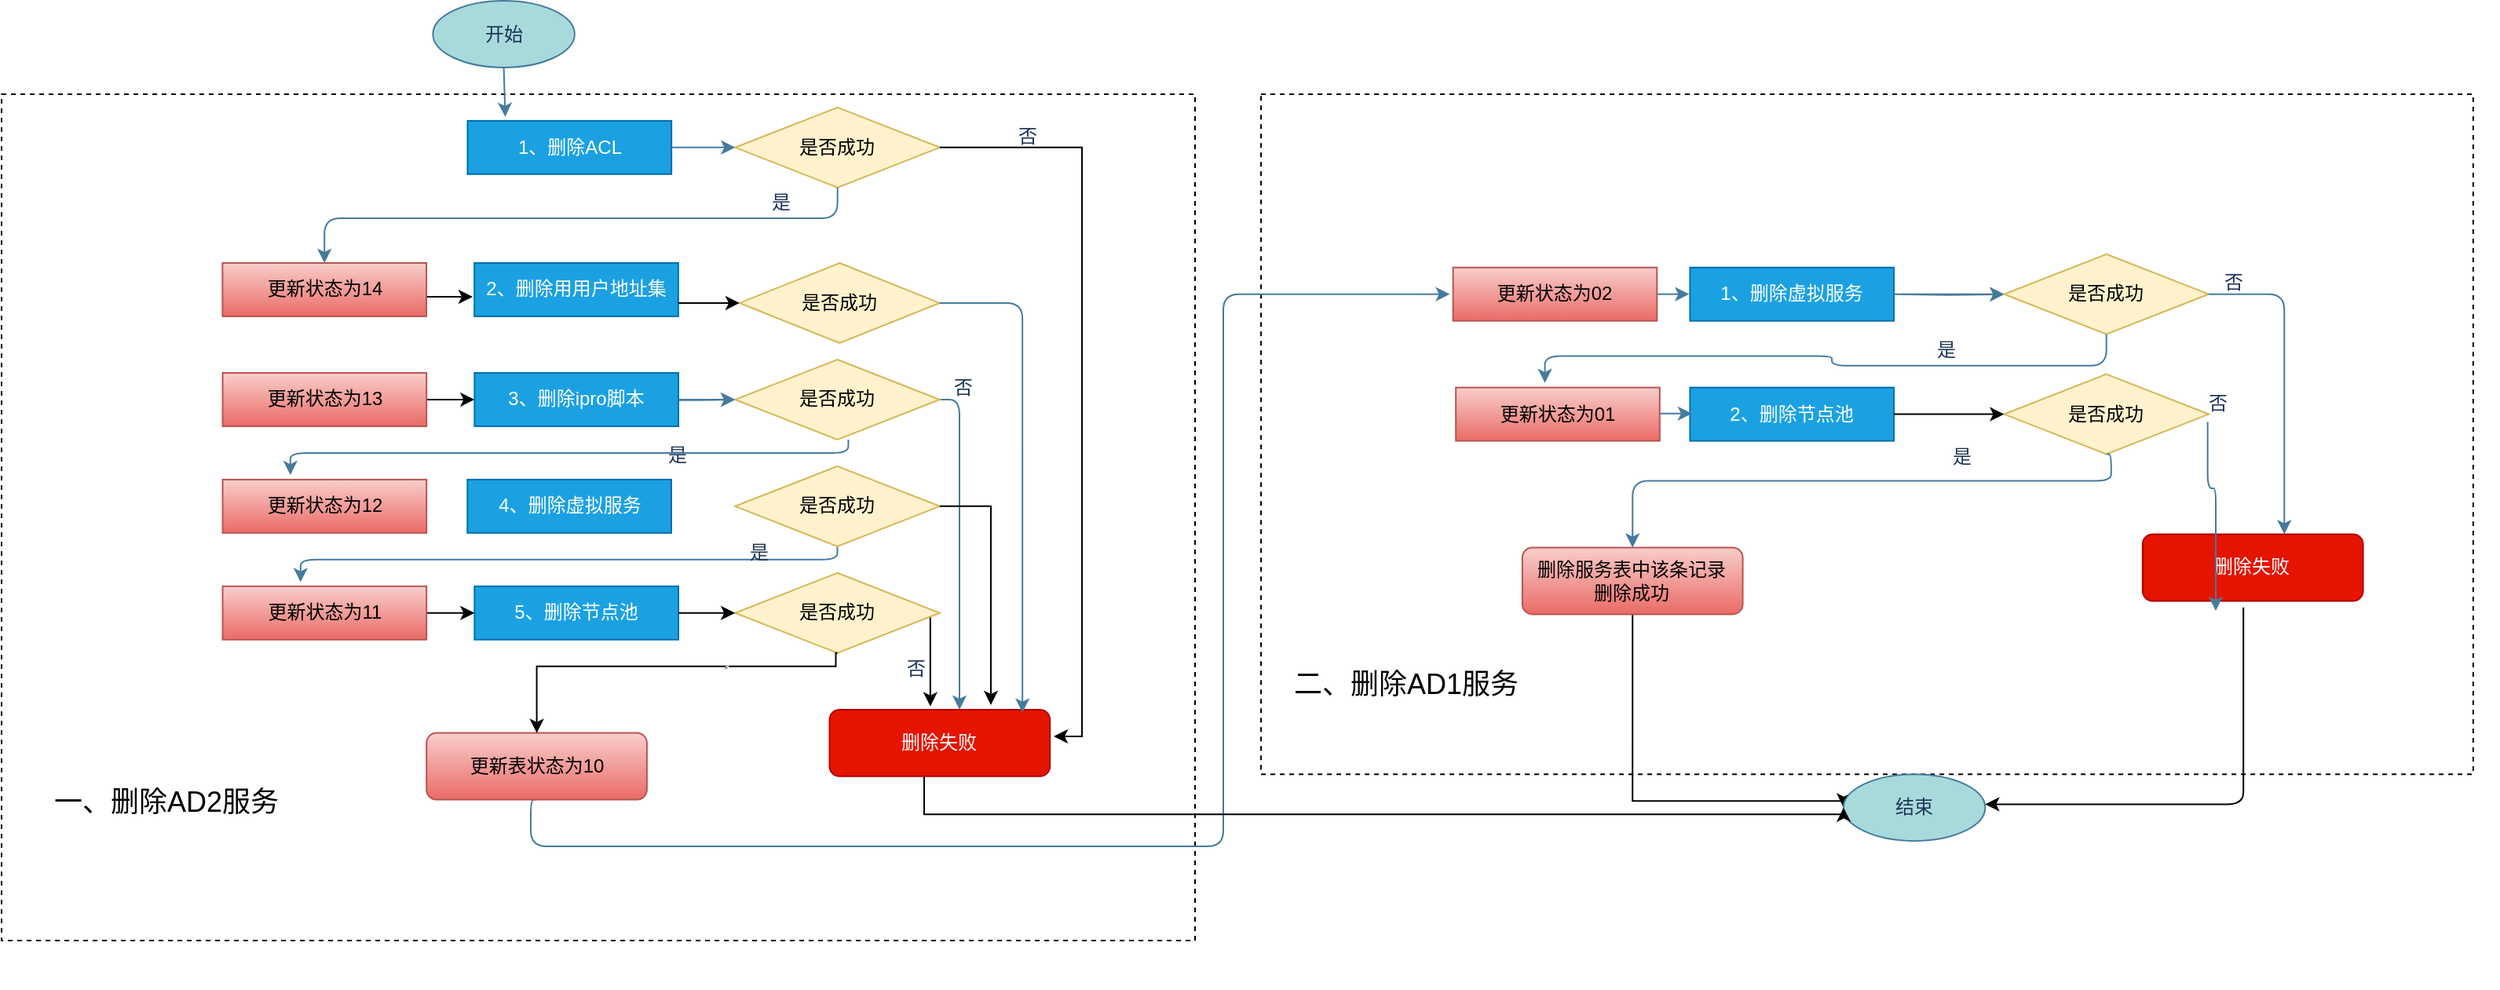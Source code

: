 <mxfile version="14.1.8" type="github" pages="9">
  <diagram id="qlMnlo64mk1Ome_SeJra" name="delete(不带主机)">
    <mxGraphModel dx="1038" dy="524" grid="1" gridSize="10" guides="1" tooltips="1" connect="1" arrows="1" fold="1" page="1" pageScale="1" pageWidth="827" pageHeight="1169" math="0" shadow="0">
      <root>
        <mxCell id="d3OGRS-lu2OoKlS9hqus-0" />
        <mxCell id="d3OGRS-lu2OoKlS9hqus-1" parent="d3OGRS-lu2OoKlS9hqus-0" />
        <mxCell id="nkpSWeCLpGfjaceFOWXN-0" value="" style="group;align=left;" parent="d3OGRS-lu2OoKlS9hqus-1" vertex="1" connectable="0">
          <mxGeometry x="60" y="60" width="1590" height="620" as="geometry" />
        </mxCell>
        <mxCell id="nkpSWeCLpGfjaceFOWXN-1" value="" style="rounded=0;whiteSpace=wrap;html=1;dashed=1;fontSize=21;" parent="nkpSWeCLpGfjaceFOWXN-0" vertex="1">
          <mxGeometry x="802.018" y="50.959" width="771.942" height="433.151" as="geometry" />
        </mxCell>
        <mxCell id="nkpSWeCLpGfjaceFOWXN-2" value="" style="verticalLabelPosition=bottom;verticalAlign=top;html=1;shape=mxgraph.basic.rect;fillColor2=none;strokeWidth=1;size=20;indent=5;fontSize=7;dashed=1;" parent="nkpSWeCLpGfjaceFOWXN-0" vertex="1">
          <mxGeometry y="50.96" width="760" height="539.04" as="geometry" />
        </mxCell>
        <mxCell id="nkpSWeCLpGfjaceFOWXN-3" style="edgeStyle=orthogonalEdgeStyle;curved=0;rounded=1;sketch=0;orthogonalLoop=1;jettySize=auto;html=1;strokeColor=#457B9D;fillColor=#A8DADC;fontColor=#1D3557;exitX=0.5;exitY=1;exitDx=0;exitDy=0;entryX=0.185;entryY=-0.075;entryDx=0;entryDy=0;entryPerimeter=0;" parent="nkpSWeCLpGfjaceFOWXN-0" source="nkpSWeCLpGfjaceFOWXN-4" target="nkpSWeCLpGfjaceFOWXN-5" edge="1">
          <mxGeometry relative="1" as="geometry">
            <mxPoint x="49.224" y="50.928" as="sourcePoint" />
            <mxPoint x="49.124" y="67.945" as="targetPoint" />
            <Array as="points">
              <mxPoint x="319.805" y="33.973" />
            </Array>
          </mxGeometry>
        </mxCell>
        <mxCell id="nkpSWeCLpGfjaceFOWXN-4" value="开始" style="ellipse;whiteSpace=wrap;html=1;rounded=0;sketch=0;strokeColor=#457B9D;fillColor=#A8DADC;fontColor=#1D3557;" parent="nkpSWeCLpGfjaceFOWXN-0" vertex="1">
          <mxGeometry x="274.691" y="-8.493" width="90.227" height="42.466" as="geometry" />
        </mxCell>
        <mxCell id="nkpSWeCLpGfjaceFOWXN-5" value="1、删除ACL" style="rounded=0;whiteSpace=wrap;html=1;sketch=0;strokeColor=#006EAF;fillColor=#1ba1e2;fontColor=#ffffff;" parent="nkpSWeCLpGfjaceFOWXN-0" vertex="1">
          <mxGeometry x="296.747" y="67.945" width="129.827" height="33.973" as="geometry" />
        </mxCell>
        <mxCell id="nkpSWeCLpGfjaceFOWXN-6" value="" style="edgeStyle=orthogonalEdgeStyle;curved=0;rounded=1;sketch=0;orthogonalLoop=1;jettySize=auto;html=1;strokeColor=#457B9D;fillColor=#A8DADC;fontColor=#1D3557;" parent="nkpSWeCLpGfjaceFOWXN-0" target="nkpSWeCLpGfjaceFOWXN-13" edge="1">
          <mxGeometry relative="1" as="geometry">
            <mxPoint x="396.919" y="245.483" as="sourcePoint" />
          </mxGeometry>
        </mxCell>
        <mxCell id="nkpSWeCLpGfjaceFOWXN-7" value="3、删除ipro脚本" style="rounded=0;whiteSpace=wrap;html=1;sketch=0;strokeColor=#006EAF;fillColor=#1ba1e2;fontColor=#ffffff;" parent="nkpSWeCLpGfjaceFOWXN-0" vertex="1">
          <mxGeometry x="301.178" y="228.497" width="129.827" height="33.973" as="geometry" />
        </mxCell>
        <mxCell id="nkpSWeCLpGfjaceFOWXN-8" value="5、删除节点池" style="rounded=0;whiteSpace=wrap;html=1;sketch=0;strokeColor=#006EAF;fillColor=#1ba1e2;fontColor=#ffffff;" parent="nkpSWeCLpGfjaceFOWXN-0" vertex="1">
          <mxGeometry x="301.178" y="364.387" width="129.827" height="33.973" as="geometry" />
        </mxCell>
        <mxCell id="nkpSWeCLpGfjaceFOWXN-9" value="是否成功" style="rhombus;whiteSpace=wrap;html=1;rounded=0;sketch=0;strokeColor=#d6b656;fillColor=#fff2cc;" parent="nkpSWeCLpGfjaceFOWXN-0" vertex="1">
          <mxGeometry x="467.175" y="59.452" width="130.328" height="50.959" as="geometry" />
        </mxCell>
        <mxCell id="nkpSWeCLpGfjaceFOWXN-10" value="" style="endArrow=classic;html=1;strokeColor=#457B9D;fillColor=#A8DADC;fontColor=#1D3557;exitX=1;exitY=0.5;exitDx=0;exitDy=0;entryX=0;entryY=0.5;entryDx=0;entryDy=0;" parent="nkpSWeCLpGfjaceFOWXN-0" source="nkpSWeCLpGfjaceFOWXN-5" target="nkpSWeCLpGfjaceFOWXN-9" edge="1">
          <mxGeometry width="50" height="50" relative="1" as="geometry">
            <mxPoint x="427.074" y="127.397" as="sourcePoint" />
            <mxPoint x="477.201" y="84.932" as="targetPoint" />
          </mxGeometry>
        </mxCell>
        <mxCell id="nkpSWeCLpGfjaceFOWXN-12" style="edgeStyle=orthogonalEdgeStyle;curved=0;rounded=1;sketch=0;orthogonalLoop=1;jettySize=auto;html=1;exitX=1;exitY=0.5;exitDx=0;exitDy=0;strokeColor=#457B9D;fillColor=#A8DADC;fontColor=#1D3557;" parent="nkpSWeCLpGfjaceFOWXN-0" source="nkpSWeCLpGfjaceFOWXN-13" target="nkpSWeCLpGfjaceFOWXN-17" edge="1">
          <mxGeometry relative="1" as="geometry">
            <mxPoint x="627.499" y="370.332" as="targetPoint" />
            <Array as="points">
              <mxPoint x="610" y="246" />
            </Array>
          </mxGeometry>
        </mxCell>
        <mxCell id="nkpSWeCLpGfjaceFOWXN-13" value="是否成功" style="rhombus;whiteSpace=wrap;html=1;rounded=0;sketch=0;strokeColor=#d6b656;fillColor=#fff2cc;" parent="nkpSWeCLpGfjaceFOWXN-0" vertex="1">
          <mxGeometry x="467.095" y="220.004" width="130.328" height="50.959" as="geometry" />
        </mxCell>
        <mxCell id="nkpSWeCLpGfjaceFOWXN-14" value="" style="endArrow=classic;html=1;strokeColor=#457B9D;fillColor=#A8DADC;fontColor=#1D3557;entryX=0;entryY=0.5;entryDx=0;entryDy=0;" parent="nkpSWeCLpGfjaceFOWXN-0" target="nkpSWeCLpGfjaceFOWXN-13" edge="1">
          <mxGeometry width="50" height="50" relative="1" as="geometry">
            <mxPoint x="431.004" y="245.483" as="sourcePoint" />
            <mxPoint x="481.131" y="253.976" as="targetPoint" />
          </mxGeometry>
        </mxCell>
        <mxCell id="nkpSWeCLpGfjaceFOWXN-17" value="删除失败" style="rounded=1;whiteSpace=wrap;html=1;sketch=0;strokeColor=#B20000;fillColor=#e51400;fontColor=#ffffff;" parent="nkpSWeCLpGfjaceFOWXN-0" vertex="1">
          <mxGeometry x="527.247" y="442.949" width="140.353" height="42.466" as="geometry" />
        </mxCell>
        <mxCell id="nkpSWeCLpGfjaceFOWXN-18" value="是" style="text;html=1;align=center;verticalAlign=middle;resizable=0;points=[];autosize=1;fontColor=#1D3557;" parent="nkpSWeCLpGfjaceFOWXN-0" vertex="1">
          <mxGeometry x="481.211" y="110.411" width="30" height="20" as="geometry" />
        </mxCell>
        <mxCell id="nkpSWeCLpGfjaceFOWXN-19" value="是" style="text;html=1;align=center;verticalAlign=middle;resizable=0;points=[];autosize=1;fontColor=#1D3557;" parent="nkpSWeCLpGfjaceFOWXN-0" vertex="1">
          <mxGeometry x="414.964" y="270.962" width="30" height="20" as="geometry" />
        </mxCell>
        <mxCell id="nkpSWeCLpGfjaceFOWXN-20" style="edgeStyle=orthogonalEdgeStyle;rounded=0;orthogonalLoop=1;jettySize=auto;html=1;exitX=1;exitY=0.5;exitDx=0;exitDy=0;entryX=0;entryY=0.5;entryDx=0;entryDy=0;fontSize=2;" parent="nkpSWeCLpGfjaceFOWXN-0" source="nkpSWeCLpGfjaceFOWXN-21" target="nkpSWeCLpGfjaceFOWXN-7" edge="1">
          <mxGeometry relative="1" as="geometry" />
        </mxCell>
        <mxCell id="nkpSWeCLpGfjaceFOWXN-21" value="更新状态为13" style="rounded=0;whiteSpace=wrap;html=1;sketch=0;strokeColor=#b85450;fillColor=#f8cecc;gradientColor=#ea6b66;" parent="nkpSWeCLpGfjaceFOWXN-0" vertex="1">
          <mxGeometry x="140.774" y="228.497" width="129.827" height="33.973" as="geometry" />
        </mxCell>
        <mxCell id="nkpSWeCLpGfjaceFOWXN-22" style="edgeStyle=orthogonalEdgeStyle;curved=0;rounded=1;sketch=0;orthogonalLoop=1;jettySize=auto;html=1;exitX=0.5;exitY=1;exitDx=0;exitDy=0;entryX=0.5;entryY=0;entryDx=0;entryDy=0;strokeColor=#457B9D;fillColor=#A8DADC;fontColor=#1D3557;" parent="nkpSWeCLpGfjaceFOWXN-0" source="nkpSWeCLpGfjaceFOWXN-9" target="nifVT_lQhCTYni3UsZGX-2" edge="1">
          <mxGeometry relative="1" as="geometry">
            <Array as="points">
              <mxPoint x="532" y="130" />
              <mxPoint x="206" y="130" />
            </Array>
          </mxGeometry>
        </mxCell>
        <mxCell id="nkpSWeCLpGfjaceFOWXN-23" style="edgeStyle=orthogonalEdgeStyle;rounded=0;orthogonalLoop=1;jettySize=auto;html=1;exitX=1;exitY=0.5;exitDx=0;exitDy=0;entryX=0;entryY=0.5;entryDx=0;entryDy=0;fontSize=2;" parent="nkpSWeCLpGfjaceFOWXN-0" source="nkpSWeCLpGfjaceFOWXN-24" target="nkpSWeCLpGfjaceFOWXN-8" edge="1">
          <mxGeometry relative="1" as="geometry" />
        </mxCell>
        <mxCell id="nkpSWeCLpGfjaceFOWXN-24" value="更新状态为11" style="rounded=0;whiteSpace=wrap;html=1;sketch=0;strokeColor=#b85450;fillColor=#f8cecc;gradientColor=#ea6b66;" parent="nkpSWeCLpGfjaceFOWXN-0" vertex="1">
          <mxGeometry x="140.774" y="364.387" width="129.827" height="33.973" as="geometry" />
        </mxCell>
        <mxCell id="nkpSWeCLpGfjaceFOWXN-25" style="edgeStyle=orthogonalEdgeStyle;curved=0;rounded=1;sketch=0;orthogonalLoop=1;jettySize=auto;html=1;exitX=0.5;exitY=1;exitDx=0;exitDy=0;strokeColor=#457B9D;fillColor=#A8DADC;fontColor=#1D3557;" parent="nkpSWeCLpGfjaceFOWXN-0" source="go7njAkx778mHfHxg-Ja-1" edge="1">
          <mxGeometry relative="1" as="geometry">
            <mxPoint x="190.399" y="361.839" as="targetPoint" />
            <Array as="points">
              <mxPoint x="532.259" y="347.401" />
              <mxPoint x="190.399" y="347.401" />
              <mxPoint x="190.399" y="361.839" />
            </Array>
          </mxGeometry>
        </mxCell>
        <mxCell id="nkpSWeCLpGfjaceFOWXN-26" value="否" style="text;html=1;align=center;verticalAlign=middle;resizable=0;points=[];autosize=1;fontColor=#1D3557;" parent="nkpSWeCLpGfjaceFOWXN-0" vertex="1">
          <mxGeometry x="637.604" y="67.945" width="30" height="20" as="geometry" />
        </mxCell>
        <mxCell id="nkpSWeCLpGfjaceFOWXN-27" value="否" style="text;html=1;align=center;verticalAlign=middle;resizable=0;points=[];autosize=1;fontColor=#1D3557;" parent="nkpSWeCLpGfjaceFOWXN-0" vertex="1">
          <mxGeometry x="597.423" y="228.497" width="30" height="20" as="geometry" />
        </mxCell>
        <mxCell id="nkpSWeCLpGfjaceFOWXN-30" style="edgeStyle=orthogonalEdgeStyle;rounded=0;orthogonalLoop=1;jettySize=auto;html=1;exitX=1;exitY=0.5;exitDx=0;exitDy=0;fontSize=7;" parent="nkpSWeCLpGfjaceFOWXN-0" source="nkpSWeCLpGfjaceFOWXN-9" edge="1">
          <mxGeometry relative="1" as="geometry">
            <mxPoint x="670" y="460" as="targetPoint" />
            <Array as="points">
              <mxPoint x="688" y="85" />
              <mxPoint x="688" y="460" />
            </Array>
          </mxGeometry>
        </mxCell>
        <mxCell id="go7njAkx778mHfHxg-Ja-9" style="edgeStyle=orthogonalEdgeStyle;rounded=0;orthogonalLoop=1;jettySize=auto;html=1;fontSize=2;" parent="nkpSWeCLpGfjaceFOWXN-0" source="nkpSWeCLpGfjaceFOWXN-33" edge="1">
          <mxGeometry relative="1" as="geometry">
            <mxPoint x="591.408" y="440.825" as="targetPoint" />
            <Array as="points">
              <mxPoint x="532.259" y="381.373" />
              <mxPoint x="591.408" y="381.373" />
            </Array>
          </mxGeometry>
        </mxCell>
        <mxCell id="nkpSWeCLpGfjaceFOWXN-33" value="是否成功" style="rhombus;whiteSpace=wrap;html=1;rounded=0;sketch=0;strokeColor=#d6b656;fillColor=#fff2cc;" parent="nkpSWeCLpGfjaceFOWXN-0" vertex="1">
          <mxGeometry x="467.095" y="355.894" width="130.328" height="50.959" as="geometry" />
        </mxCell>
        <mxCell id="nkpSWeCLpGfjaceFOWXN-34" style="edgeStyle=orthogonalEdgeStyle;rounded=0;orthogonalLoop=1;jettySize=auto;html=1;exitX=1;exitY=0.5;exitDx=0;exitDy=0;entryX=0;entryY=0.5;entryDx=0;entryDy=0;fontSize=7;" parent="nkpSWeCLpGfjaceFOWXN-0" source="nkpSWeCLpGfjaceFOWXN-8" target="nkpSWeCLpGfjaceFOWXN-33" edge="1">
          <mxGeometry relative="1" as="geometry" />
        </mxCell>
        <mxCell id="nkpSWeCLpGfjaceFOWXN-41" value="是" style="text;html=1;align=center;verticalAlign=middle;resizable=0;points=[];autosize=1;fontColor=#1D3557;" parent="nkpSWeCLpGfjaceFOWXN-0" vertex="1">
          <mxGeometry x="467.095" y="332.538" width="30" height="20" as="geometry" />
        </mxCell>
        <mxCell id="nkpSWeCLpGfjaceFOWXN-116" style="edgeStyle=orthogonalEdgeStyle;rounded=0;orthogonalLoop=1;jettySize=auto;html=1;entryX=0;entryY=0.5;entryDx=0;entryDy=0;fontSize=2;" parent="nkpSWeCLpGfjaceFOWXN-0" target="nkpSWeCLpGfjaceFOWXN-81" edge="1">
          <mxGeometry relative="1" as="geometry">
            <mxPoint x="1038.613" y="382.192" as="sourcePoint" />
            <Array as="points">
              <mxPoint x="1038.613" y="501.096" />
              <mxPoint x="1172.951" y="501.096" />
            </Array>
          </mxGeometry>
        </mxCell>
        <mxCell id="nkpSWeCLpGfjaceFOWXN-42" value="&lt;span style=&quot;color: rgba(0 , 0 , 0 , 0) ; font-family: monospace ; font-size: 0px&quot;&gt;%3CmxGraphModel%3E%3Croot%3E%3CmxCell%20id%3D%220%22%2F%3E%3CmxCell%20id%3D%221%22%20parent%3D%220%22%2F%3E%3CmxCell%20id%3D%222%22%20value%3D%22%E6%9B%B4%E6%96%B0%E8%A1%A8%E7%8A%B6%E6%80%81%E4%B8%BA2%22%20style%3D%22rounded%3D1%3BwhiteSpace%3Dwrap%3Bhtml%3D1%3Bsketch%3D0%3BstrokeColor%3D%23b85450%3BfillColor%3D%23f8cecc%3BgradientColor%3D%23ea6b66%3B%22%20vertex%3D%221%22%20parent%3D%221%22%3E%3CmxGeometry%20x%3D%22393%22%20y%3D%22440%22%20width%3D%22100%22%20height%3D%2240%22%20as%3D%22geometry%22%2F%3E%3C%2FmxCell%3E%3C%2Froot%3E%3C%2FmxGraphModel%3E个梦个g删除&lt;/span&gt;删除服务表中该条记录&lt;br&gt;删除成功" style="rounded=1;whiteSpace=wrap;html=1;sketch=0;strokeColor=#b85450;fillColor=#f8cecc;gradientColor=#ea6b66;" parent="nkpSWeCLpGfjaceFOWXN-0" vertex="1">
          <mxGeometry x="968.436" y="339.726" width="140.353" height="42.466" as="geometry" />
        </mxCell>
        <mxCell id="nkpSWeCLpGfjaceFOWXN-43" value="删除失败" style="rounded=1;whiteSpace=wrap;html=1;sketch=0;strokeColor=#B20000;fillColor=#e51400;fontColor=#ffffff;" parent="nkpSWeCLpGfjaceFOWXN-0" vertex="1">
          <mxGeometry x="1363.43" y="331.233" width="140.353" height="42.466" as="geometry" />
        </mxCell>
        <mxCell id="nkpSWeCLpGfjaceFOWXN-45" value="" style="group" parent="nkpSWeCLpGfjaceFOWXN-0" vertex="1" connectable="0">
          <mxGeometry x="904.275" y="67.945" width="651.639" height="394.932" as="geometry" />
        </mxCell>
        <mxCell id="nkpSWeCLpGfjaceFOWXN-47" value="" style="edgeStyle=orthogonalEdgeStyle;curved=0;rounded=1;sketch=0;orthogonalLoop=1;jettySize=auto;html=1;strokeColor=#457B9D;fillColor=#A8DADC;fontColor=#1D3557;" parent="nkpSWeCLpGfjaceFOWXN-45" target="nkpSWeCLpGfjaceFOWXN-53" edge="1">
          <mxGeometry relative="1" as="geometry">
            <mxPoint x="300.757" y="110.411" as="sourcePoint" />
          </mxGeometry>
        </mxCell>
        <mxCell id="nkpSWeCLpGfjaceFOWXN-48" value="1、删除虚拟服务" style="rounded=0;whiteSpace=wrap;html=1;sketch=0;strokeColor=#006EAF;fillColor=#1ba1e2;fontColor=#ffffff;" parent="nkpSWeCLpGfjaceFOWXN-45" vertex="1">
          <mxGeometry x="170.93" y="93.425" width="129.827" height="33.973" as="geometry" />
        </mxCell>
        <mxCell id="nkpSWeCLpGfjaceFOWXN-49" value="2、删除节点池" style="rounded=0;whiteSpace=wrap;html=1;sketch=0;strokeColor=#006EAF;fillColor=#1ba1e2;fontColor=#ffffff;" parent="nkpSWeCLpGfjaceFOWXN-45" vertex="1">
          <mxGeometry x="170.93" y="169.863" width="129.827" height="33.973" as="geometry" />
        </mxCell>
        <mxCell id="nkpSWeCLpGfjaceFOWXN-53" value="是否成功" style="rhombus;whiteSpace=wrap;html=1;rounded=0;sketch=0;strokeColor=#d6b656;fillColor=#fff2cc;" parent="nkpSWeCLpGfjaceFOWXN-45" vertex="1">
          <mxGeometry x="370.933" y="84.932" width="130.328" height="50.959" as="geometry" />
        </mxCell>
        <mxCell id="nkpSWeCLpGfjaceFOWXN-54" value="" style="endArrow=classic;html=1;strokeColor=#457B9D;fillColor=#A8DADC;fontColor=#1D3557;entryX=0;entryY=0.5;entryDx=0;entryDy=0;" parent="nkpSWeCLpGfjaceFOWXN-45" target="nkpSWeCLpGfjaceFOWXN-53" edge="1">
          <mxGeometry width="50" height="50" relative="1" as="geometry">
            <mxPoint x="304.767" y="110.411" as="sourcePoint" />
            <mxPoint x="384.968" y="118.904" as="targetPoint" />
          </mxGeometry>
        </mxCell>
        <mxCell id="nkpSWeCLpGfjaceFOWXN-56" value="是" style="text;html=1;align=center;verticalAlign=middle;resizable=0;points=[];autosize=1;fontColor=#1D3557;" parent="nkpSWeCLpGfjaceFOWXN-45" vertex="1">
          <mxGeometry x="318.802" y="135.89" width="30" height="20" as="geometry" />
        </mxCell>
        <mxCell id="nkpSWeCLpGfjaceFOWXN-58" style="edgeStyle=orthogonalEdgeStyle;curved=0;rounded=1;sketch=0;orthogonalLoop=1;jettySize=auto;html=1;exitX=1;exitY=0.5;exitDx=0;exitDy=0;strokeColor=#457B9D;fillColor=#A8DADC;fontColor=#1D3557;" parent="nkpSWeCLpGfjaceFOWXN-45" source="nkpSWeCLpGfjaceFOWXN-59" edge="1">
          <mxGeometry relative="1" as="geometry">
            <mxPoint x="170.429" y="110.411" as="targetPoint" />
          </mxGeometry>
        </mxCell>
        <mxCell id="nkpSWeCLpGfjaceFOWXN-59" value="更新状态为02" style="rounded=0;whiteSpace=wrap;html=1;sketch=0;strokeColor=#b85450;fillColor=#f8cecc;gradientColor=#ea6b66;" parent="nkpSWeCLpGfjaceFOWXN-45" vertex="1">
          <mxGeometry x="20.05" y="93.425" width="129.827" height="33.973" as="geometry" />
        </mxCell>
        <mxCell id="nkpSWeCLpGfjaceFOWXN-61" value="更新状态为01" style="rounded=0;whiteSpace=wrap;html=1;sketch=0;strokeColor=#b85450;fillColor=#f8cecc;gradientColor=#ea6b66;" parent="nkpSWeCLpGfjaceFOWXN-45" vertex="1">
          <mxGeometry x="21.805" y="169.863" width="129.827" height="33.973" as="geometry" />
        </mxCell>
        <mxCell id="nkpSWeCLpGfjaceFOWXN-62" style="edgeStyle=orthogonalEdgeStyle;curved=0;rounded=1;sketch=0;orthogonalLoop=1;jettySize=auto;html=1;exitX=0.5;exitY=1;exitDx=0;exitDy=0;entryX=0.437;entryY=-0.085;entryDx=0;entryDy=0;strokeColor=#457B9D;fillColor=#A8DADC;fontColor=#1D3557;entryPerimeter=0;" parent="nkpSWeCLpGfjaceFOWXN-45" source="nkpSWeCLpGfjaceFOWXN-53" target="nkpSWeCLpGfjaceFOWXN-61" edge="1">
          <mxGeometry relative="1" as="geometry" />
        </mxCell>
        <mxCell id="nkpSWeCLpGfjaceFOWXN-64" value="否" style="text;html=1;align=center;verticalAlign=middle;resizable=0;points=[];autosize=1;fontColor=#1D3557;" parent="nkpSWeCLpGfjaceFOWXN-45" vertex="1">
          <mxGeometry x="501.261" y="93.425" width="30" height="20" as="geometry" />
        </mxCell>
        <mxCell id="nkpSWeCLpGfjaceFOWXN-71" style="edgeStyle=orthogonalEdgeStyle;curved=0;rounded=1;sketch=0;orthogonalLoop=1;jettySize=auto;html=1;exitX=1;exitY=0.5;exitDx=0;exitDy=0;strokeColor=#457B9D;fillColor=#A8DADC;fontColor=#1D3557;" parent="nkpSWeCLpGfjaceFOWXN-45" edge="1">
          <mxGeometry relative="1" as="geometry">
            <mxPoint x="172.183" y="186.425" as="targetPoint" />
            <mxPoint x="151.631" y="186.425" as="sourcePoint" />
          </mxGeometry>
        </mxCell>
        <mxCell id="nkpSWeCLpGfjaceFOWXN-72" value="是否成功" style="rhombus;whiteSpace=wrap;html=1;rounded=0;sketch=0;strokeColor=#d6b656;fillColor=#fff2cc;" parent="nkpSWeCLpGfjaceFOWXN-45" vertex="1">
          <mxGeometry x="370.933" y="161.37" width="130.328" height="50.959" as="geometry" />
        </mxCell>
        <mxCell id="nkpSWeCLpGfjaceFOWXN-73" style="edgeStyle=orthogonalEdgeStyle;rounded=0;orthogonalLoop=1;jettySize=auto;html=1;exitX=1;exitY=0.5;exitDx=0;exitDy=0;entryX=0;entryY=0.5;entryDx=0;entryDy=0;fontSize=7;" parent="nkpSWeCLpGfjaceFOWXN-45" source="nkpSWeCLpGfjaceFOWXN-49" target="nkpSWeCLpGfjaceFOWXN-72" edge="1">
          <mxGeometry relative="1" as="geometry" />
        </mxCell>
        <mxCell id="nkpSWeCLpGfjaceFOWXN-74" value="否" style="text;html=1;align=center;verticalAlign=middle;resizable=0;points=[];autosize=1;fontColor=#1D3557;" parent="nkpSWeCLpGfjaceFOWXN-45" vertex="1">
          <mxGeometry x="491.236" y="169.863" width="30" height="20" as="geometry" />
        </mxCell>
        <mxCell id="nkpSWeCLpGfjaceFOWXN-79" value="是" style="text;html=1;align=center;verticalAlign=middle;resizable=0;points=[];autosize=1;fontColor=#1D3557;" parent="nkpSWeCLpGfjaceFOWXN-45" vertex="1">
          <mxGeometry x="328.827" y="203.836" width="30" height="20" as="geometry" />
        </mxCell>
        <mxCell id="nkpSWeCLpGfjaceFOWXN-80" style="edgeStyle=orthogonalEdgeStyle;curved=0;rounded=1;sketch=0;orthogonalLoop=1;jettySize=auto;html=1;strokeColor=#457B9D;fillColor=#A8DADC;fontColor=#1D3557;entryX=0.5;entryY=0;entryDx=0;entryDy=0;exitX=0.5;exitY=1;exitDx=0;exitDy=0;" parent="nkpSWeCLpGfjaceFOWXN-0" source="nkpSWeCLpGfjaceFOWXN-72" target="nkpSWeCLpGfjaceFOWXN-42" edge="1">
          <mxGeometry relative="1" as="geometry">
            <mxPoint x="221.557" y="263.288" as="targetPoint" />
            <mxPoint x="1143.878" y="424.658" as="sourcePoint" />
            <Array as="points">
              <mxPoint x="1343.38" y="280.274" />
              <mxPoint x="1343.38" y="297.26" />
              <mxPoint x="1038.613" y="297.26" />
            </Array>
          </mxGeometry>
        </mxCell>
        <mxCell id="nkpSWeCLpGfjaceFOWXN-81" value="结束" style="ellipse;whiteSpace=wrap;html=1;rounded=0;sketch=0;strokeColor=#457B9D;fillColor=#A8DADC;fontColor=#1D3557;" parent="nkpSWeCLpGfjaceFOWXN-0" vertex="1">
          <mxGeometry x="1172.951" y="484.11" width="90.227" height="42.466" as="geometry" />
        </mxCell>
        <mxCell id="nkpSWeCLpGfjaceFOWXN-84" value="" style="endArrow=classic;html=1;fontSize=21;" parent="nkpSWeCLpGfjaceFOWXN-0" edge="1">
          <mxGeometry width="50" height="50" relative="1" as="geometry">
            <mxPoint x="1427.591" y="390.685" as="sourcePoint" />
            <mxPoint x="1263.178" y="503.219" as="targetPoint" />
            <Array as="points">
              <mxPoint x="1427.591" y="373.699" />
              <mxPoint x="1427.591" y="477.74" />
              <mxPoint x="1427.591" y="503.219" />
              <mxPoint x="1281.223" y="503.219" />
            </Array>
          </mxGeometry>
        </mxCell>
        <mxCell id="nkpSWeCLpGfjaceFOWXN-85" style="edgeStyle=orthogonalEdgeStyle;curved=0;rounded=1;sketch=0;orthogonalLoop=1;jettySize=auto;html=1;exitX=0.5;exitY=1;exitDx=0;exitDy=0;strokeColor=#457B9D;fillColor=#A8DADC;fontColor=#1D3557;" parent="nkpSWeCLpGfjaceFOWXN-0" source="nkpSWeCLpGfjaceFOWXN-15" edge="1">
          <mxGeometry relative="1" as="geometry">
            <mxPoint x="922.32" y="178.356" as="targetPoint" />
            <Array as="points">
              <mxPoint x="337" y="500" />
              <mxPoint x="337" y="530" />
              <mxPoint x="778" y="530" />
              <mxPoint x="778" y="178" />
            </Array>
          </mxGeometry>
        </mxCell>
        <mxCell id="nkpSWeCLpGfjaceFOWXN-90" style="edgeStyle=orthogonalEdgeStyle;curved=0;rounded=1;sketch=0;orthogonalLoop=1;jettySize=auto;html=1;exitX=1;exitY=0.5;exitDx=0;exitDy=0;strokeColor=#457B9D;fillColor=#A8DADC;fontColor=#1D3557;" parent="nkpSWeCLpGfjaceFOWXN-0" source="nkpSWeCLpGfjaceFOWXN-53" edge="1">
          <mxGeometry relative="1" as="geometry">
            <mxPoint x="1453.657" y="331.233" as="targetPoint" />
            <Array as="points">
              <mxPoint x="1453.657" y="178.356" />
              <mxPoint x="1453.657" y="322.74" />
            </Array>
          </mxGeometry>
        </mxCell>
        <mxCell id="nkpSWeCLpGfjaceFOWXN-103" value="&lt;font style=&quot;font-size: 18px&quot;&gt;一、删除AD2服务&lt;/font&gt;" style="text;html=1;strokeColor=none;fillColor=none;align=center;verticalAlign=middle;whiteSpace=wrap;rounded=0;dashed=1;fontSize=21;" parent="nkpSWeCLpGfjaceFOWXN-0" vertex="1">
          <mxGeometry x="19.97" y="483.291" width="170.429" height="33.973" as="geometry" />
        </mxCell>
        <mxCell id="nkpSWeCLpGfjaceFOWXN-104" value="&lt;font style=&quot;font-size: 18px&quot;&gt;二、删除AD1服务&lt;/font&gt;" style="text;html=1;strokeColor=none;fillColor=none;align=center;verticalAlign=middle;whiteSpace=wrap;rounded=0;dashed=1;fontSize=21;" parent="nkpSWeCLpGfjaceFOWXN-0" vertex="1">
          <mxGeometry x="821.066" y="409.795" width="147.371" height="29.726" as="geometry" />
        </mxCell>
        <mxCell id="nkpSWeCLpGfjaceFOWXN-15" value="&lt;span style=&quot;color: rgba(0 , 0 , 0 , 0) ; font-family: monospace ; font-size: 0px&quot;&gt;%3CmxGraphModel%3E%3Croot%3E%3CmxCell%20id%3D%220%22%2F%3E%3CmxCell%20id%3D%221%22%20parent%3D%220%22%2F%3E%3CmxCell%20id%3D%222%22%20value%3D%22%E6%9B%B4%E6%96%B0%E8%A1%A8%E7%8A%B6%E6%80%81%E4%B8%BA2%22%20style%3D%22rounded%3D1%3BwhiteSpace%3Dwrap%3Bhtml%3D1%3Bsketch%3D0%3BstrokeColor%3D%23b85450%3BfillColor%3D%23f8cecc%3BgradientColor%3D%23ea6b66%3B%22%20vertex%3D%221%22%20parent%3D%221%22%3E%3CmxGeometry%20x%3D%22393%22%20y%3D%22440%22%20width%3D%22100%22%20height%3D%2240%22%20as%3D%22geometry%22%2F%3E%3C%2FmxCell%3E%3C%2Froot%3E%3C%2FmxGraphModel%3E个梦个ge&lt;/span&gt;更新表状态为10" style="rounded=1;whiteSpace=wrap;html=1;sketch=0;strokeColor=#b85450;fillColor=#f8cecc;gradientColor=#ea6b66;" parent="nkpSWeCLpGfjaceFOWXN-0" vertex="1">
          <mxGeometry x="270.601" y="457.812" width="140.353" height="42.466" as="geometry" />
        </mxCell>
        <mxCell id="nkpSWeCLpGfjaceFOWXN-107" style="edgeStyle=orthogonalEdgeStyle;rounded=0;orthogonalLoop=1;jettySize=auto;html=1;fontSize=7;exitX=0.5;exitY=1;exitDx=0;exitDy=0;" parent="nkpSWeCLpGfjaceFOWXN-0" source="nkpSWeCLpGfjaceFOWXN-33" target="nkpSWeCLpGfjaceFOWXN-15" edge="1">
          <mxGeometry relative="1" as="geometry">
            <mxPoint x="531.257" y="423.839" as="sourcePoint" />
            <mxPoint x="384.207" y="567.085" as="targetPoint" />
            <Array as="points">
              <mxPoint x="531.257" y="415.346" />
              <mxPoint x="340.778" y="415.346" />
            </Array>
          </mxGeometry>
        </mxCell>
        <mxCell id="go7njAkx778mHfHxg-Ja-12" value="是" style="edgeLabel;html=1;align=center;verticalAlign=middle;resizable=0;points=[];fontSize=2;" parent="nkpSWeCLpGfjaceFOWXN-107" vertex="1" connectable="0">
          <mxGeometry x="-0.344" relative="1" as="geometry">
            <mxPoint as="offset" />
          </mxGeometry>
        </mxCell>
        <mxCell id="nkpSWeCLpGfjaceFOWXN-114" style="edgeStyle=orthogonalEdgeStyle;rounded=0;orthogonalLoop=1;jettySize=auto;html=1;fontSize=2;entryX=0;entryY=0.5;entryDx=0;entryDy=0;" parent="nkpSWeCLpGfjaceFOWXN-0" source="nkpSWeCLpGfjaceFOWXN-17" target="nkpSWeCLpGfjaceFOWXN-81" edge="1">
          <mxGeometry relative="1" as="geometry">
            <mxPoint x="1162.926" y="509.589" as="targetPoint" />
            <Array as="points">
              <mxPoint x="587.478" y="509.589" />
              <mxPoint x="1172.951" y="509.589" />
            </Array>
          </mxGeometry>
        </mxCell>
        <mxCell id="go7njAkx778mHfHxg-Ja-2" value="更新状态为12" style="rounded=0;whiteSpace=wrap;html=1;sketch=0;strokeColor=#b85450;fillColor=#f8cecc;gradientColor=#ea6b66;" parent="nkpSWeCLpGfjaceFOWXN-0" vertex="1">
          <mxGeometry x="140.774" y="296.442" width="129.827" height="33.973" as="geometry" />
        </mxCell>
        <mxCell id="go7njAkx778mHfHxg-Ja-0" value="4、删除虚拟服务" style="rounded=0;whiteSpace=wrap;html=1;sketch=0;strokeColor=#006EAF;fillColor=#1ba1e2;fontColor=#ffffff;" parent="nkpSWeCLpGfjaceFOWXN-0" vertex="1">
          <mxGeometry x="296.667" y="296.442" width="129.827" height="33.973" as="geometry" />
        </mxCell>
        <mxCell id="go7njAkx778mHfHxg-Ja-1" value="是否成功" style="rhombus;whiteSpace=wrap;html=1;rounded=0;sketch=0;strokeColor=#d6b656;fillColor=#fff2cc;" parent="nkpSWeCLpGfjaceFOWXN-0" vertex="1">
          <mxGeometry x="467.095" y="287.949" width="130.328" height="50.959" as="geometry" />
        </mxCell>
        <mxCell id="go7njAkx778mHfHxg-Ja-6" style="edgeStyle=orthogonalEdgeStyle;curved=0;rounded=1;sketch=0;orthogonalLoop=1;jettySize=auto;html=1;exitX=0.5;exitY=1;exitDx=0;exitDy=0;entryX=0.437;entryY=-0.085;entryDx=0;entryDy=0;strokeColor=#457B9D;fillColor=#A8DADC;fontColor=#1D3557;entryPerimeter=0;" parent="nkpSWeCLpGfjaceFOWXN-0" edge="1">
          <mxGeometry relative="1" as="geometry">
            <mxPoint x="539.227" y="270.962" as="sourcePoint" />
            <mxPoint x="183.924" y="293.554" as="targetPoint" />
            <Array as="points">
              <mxPoint x="184.334" y="279.456" />
            </Array>
          </mxGeometry>
        </mxCell>
        <mxCell id="nkpSWeCLpGfjaceFOWXN-35" value="否" style="text;html=1;align=center;verticalAlign=middle;resizable=0;points=[];autosize=1;fontColor=#1D3557;" parent="nkpSWeCLpGfjaceFOWXN-0" vertex="1">
          <mxGeometry x="567.347" y="406.853" width="30" height="20" as="geometry" />
        </mxCell>
        <mxCell id="nifVT_lQhCTYni3UsZGX-0" value="2、删除用用户地址集" style="rounded=0;whiteSpace=wrap;html=1;sketch=0;strokeColor=#006EAF;fillColor=#1ba1e2;fontColor=#ffffff;" parent="nkpSWeCLpGfjaceFOWXN-0" vertex="1">
          <mxGeometry x="301.098" y="158.497" width="129.827" height="33.973" as="geometry" />
        </mxCell>
        <mxCell id="nifVT_lQhCTYni3UsZGX-1" value="是否成功" style="rhombus;whiteSpace=wrap;html=1;rounded=0;sketch=0;strokeColor=#d6b656;fillColor=#fff2cc;" parent="nkpSWeCLpGfjaceFOWXN-0" vertex="1">
          <mxGeometry x="470" y="158.49" width="127.34" height="50.96" as="geometry" />
        </mxCell>
        <mxCell id="nifVT_lQhCTYni3UsZGX-2" value="更新状态为14" style="rounded=0;whiteSpace=wrap;html=1;sketch=0;strokeColor=#b85450;fillColor=#f8cecc;gradientColor=#ea6b66;" parent="nkpSWeCLpGfjaceFOWXN-0" vertex="1">
          <mxGeometry x="140.694" y="158.497" width="129.827" height="33.973" as="geometry" />
        </mxCell>
        <mxCell id="nifVT_lQhCTYni3UsZGX-4" value="" style="endArrow=classic;html=1;fontSize=2;" parent="nkpSWeCLpGfjaceFOWXN-0" edge="1">
          <mxGeometry width="50" height="50" relative="1" as="geometry">
            <mxPoint x="271" y="180" as="sourcePoint" />
            <mxPoint x="300" y="180" as="targetPoint" />
          </mxGeometry>
        </mxCell>
        <mxCell id="nifVT_lQhCTYni3UsZGX-5" value="" style="endArrow=classic;html=1;fontSize=2;exitX=1;exitY=0.75;exitDx=0;exitDy=0;entryX=0;entryY=0.5;entryDx=0;entryDy=0;" parent="nkpSWeCLpGfjaceFOWXN-0" source="nifVT_lQhCTYni3UsZGX-0" target="nifVT_lQhCTYni3UsZGX-1" edge="1">
          <mxGeometry width="50" height="50" relative="1" as="geometry">
            <mxPoint x="281" y="190" as="sourcePoint" />
            <mxPoint x="460" y="180" as="targetPoint" />
            <Array as="points" />
          </mxGeometry>
        </mxCell>
        <mxCell id="nifVT_lQhCTYni3UsZGX-6" style="edgeStyle=orthogonalEdgeStyle;curved=0;rounded=1;sketch=0;orthogonalLoop=1;jettySize=auto;html=1;strokeColor=#457B9D;fillColor=#A8DADC;fontColor=#1D3557;exitX=1;exitY=0.5;exitDx=0;exitDy=0;" parent="nkpSWeCLpGfjaceFOWXN-0" source="nifVT_lQhCTYni3UsZGX-1" edge="1">
          <mxGeometry relative="1" as="geometry">
            <mxPoint x="650.08" y="444.82" as="targetPoint" />
            <Array as="points">
              <mxPoint x="650" y="184" />
            </Array>
            <mxPoint x="598" y="180" as="sourcePoint" />
          </mxGeometry>
        </mxCell>
        <mxCell id="nkpSWeCLpGfjaceFOWXN-113" style="edgeStyle=orthogonalEdgeStyle;curved=0;rounded=1;sketch=0;orthogonalLoop=1;jettySize=auto;html=1;strokeColor=#457B9D;fillColor=#A8DADC;fontColor=#1D3557;exitX=0.311;exitY=1.1;exitDx=0;exitDy=0;exitPerimeter=0;" parent="d3OGRS-lu2OoKlS9hqus-1" source="nkpSWeCLpGfjaceFOWXN-74" edge="1">
          <mxGeometry relative="1" as="geometry">
            <mxPoint x="1470" y="440" as="targetPoint" />
            <Array as="points">
              <mxPoint x="1470" y="362" />
            </Array>
            <mxPoint x="1462" y="270" as="sourcePoint" />
          </mxGeometry>
        </mxCell>
        <mxCell id="go7njAkx778mHfHxg-Ja-13" style="edgeStyle=orthogonalEdgeStyle;rounded=0;orthogonalLoop=1;jettySize=auto;html=1;exitX=1;exitY=0.5;exitDx=0;exitDy=0;fontSize=2;" parent="d3OGRS-lu2OoKlS9hqus-1" source="go7njAkx778mHfHxg-Ja-1" edge="1">
          <mxGeometry relative="1" as="geometry">
            <mxPoint x="690" y="500" as="targetPoint" />
            <Array as="points">
              <mxPoint x="690" y="373" />
              <mxPoint x="690" y="500" />
            </Array>
          </mxGeometry>
        </mxCell>
      </root>
    </mxGraphModel>
  </diagram>
  <diagram id="ncJzZLZW-kwaUR61j_gH" name="Page-8">
    <mxGraphModel dx="2557" dy="2042" grid="1" gridSize="10" guides="1" tooltips="1" connect="1" arrows="1" fold="1" page="1" pageScale="1" pageWidth="827" pageHeight="1169" math="0" shadow="0">
      <root>
        <mxCell id="ssMB25flKxPJc7z8m3qo-0" />
        <mxCell id="ssMB25flKxPJc7z8m3qo-1" parent="ssMB25flKxPJc7z8m3qo-0" />
        <mxCell id="ssMB25flKxPJc7z8m3qo-2" value="" style="group" vertex="1" connectable="0" parent="ssMB25flKxPJc7z8m3qo-1">
          <mxGeometry x="-20" y="-20" width="1586" height="730" as="geometry" />
        </mxCell>
        <mxCell id="ssMB25flKxPJc7z8m3qo-3" value="" style="rounded=0;whiteSpace=wrap;html=1;dashed=1;fontSize=21;" vertex="1" parent="ssMB25flKxPJc7z8m3qo-2">
          <mxGeometry x="796" y="150" width="704" height="500" as="geometry" />
        </mxCell>
        <mxCell id="ssMB25flKxPJc7z8m3qo-4" value="" style="verticalLabelPosition=bottom;verticalAlign=top;html=1;shape=mxgraph.basic.rect;fillColor2=none;strokeWidth=1;size=20;indent=5;fontSize=7;dashed=1;" vertex="1" parent="ssMB25flKxPJc7z8m3qo-2">
          <mxGeometry y="150" width="740" height="500" as="geometry" />
        </mxCell>
        <mxCell id="ssMB25flKxPJc7z8m3qo-5" style="edgeStyle=orthogonalEdgeStyle;curved=0;rounded=1;sketch=0;orthogonalLoop=1;jettySize=auto;html=1;strokeColor=#457B9D;fillColor=#A8DADC;fontColor=#1D3557;exitX=0.5;exitY=1;exitDx=0;exitDy=0;entryX=0.5;entryY=0;entryDx=0;entryDy=0;" edge="1" parent="ssMB25flKxPJc7z8m3qo-2" source="ssMB25flKxPJc7z8m3qo-6" target="ssMB25flKxPJc7z8m3qo-25">
          <mxGeometry relative="1" as="geometry">
            <mxPoint x="49.1" y="59.963" as="sourcePoint" />
            <mxPoint x="49" y="80" as="targetPoint" />
          </mxGeometry>
        </mxCell>
        <mxCell id="ssMB25flKxPJc7z8m3qo-6" value="开始" style="ellipse;whiteSpace=wrap;html=1;rounded=0;sketch=0;strokeColor=#457B9D;fillColor=#A8DADC;fontColor=#1D3557;" vertex="1" parent="ssMB25flKxPJc7z8m3qo-2">
          <mxGeometry x="135.74" y="85" width="90" height="50" as="geometry" />
        </mxCell>
        <mxCell id="ssMB25flKxPJc7z8m3qo-8" value="" style="edgeStyle=orthogonalEdgeStyle;curved=0;rounded=1;sketch=0;orthogonalLoop=1;jettySize=auto;html=1;strokeColor=#457B9D;fillColor=#A8DADC;fontColor=#1D3557;" edge="1" parent="ssMB25flKxPJc7z8m3qo-2" target="ssMB25flKxPJc7z8m3qo-15">
          <mxGeometry relative="1" as="geometry">
            <mxPoint x="396" y="200" as="sourcePoint" />
          </mxGeometry>
        </mxCell>
        <mxCell id="ssMB25flKxPJc7z8m3qo-9" value="1、新增节点池" style="rounded=0;whiteSpace=wrap;html=1;sketch=0;strokeColor=#006EAF;fillColor=#1ba1e2;fontColor=#ffffff;" vertex="1" parent="ssMB25flKxPJc7z8m3qo-2">
          <mxGeometry x="266.5" y="180" width="129.5" height="40" as="geometry" />
        </mxCell>
        <mxCell id="ssMB25flKxPJc7z8m3qo-10" value="2、新增虚拟服务" style="rounded=0;whiteSpace=wrap;html=1;sketch=0;strokeColor=#006EAF;fillColor=#1ba1e2;fontColor=#ffffff;" vertex="1" parent="ssMB25flKxPJc7z8m3qo-2">
          <mxGeometry x="266.5" y="270" width="129.5" height="40" as="geometry" />
        </mxCell>
        <mxCell id="ssMB25flKxPJc7z8m3qo-13" value="是否成功" style="rhombus;whiteSpace=wrap;html=1;rounded=0;sketch=0;strokeColor=#d6b656;fillColor=#fff2cc;" vertex="1" parent="ssMB25flKxPJc7z8m3qo-2">
          <mxGeometry x="270" y="440" width="130" height="60" as="geometry" />
        </mxCell>
        <mxCell id="ssMB25flKxPJc7z8m3qo-14" style="edgeStyle=orthogonalEdgeStyle;curved=0;rounded=1;sketch=0;orthogonalLoop=1;jettySize=auto;html=1;exitX=1;exitY=0.5;exitDx=0;exitDy=0;strokeColor=#457B9D;fillColor=#A8DADC;fontColor=#1D3557;entryX=0.75;entryY=0;entryDx=0;entryDy=0;" edge="1" parent="ssMB25flKxPJc7z8m3qo-2" source="ssMB25flKxPJc7z8m3qo-15" target="ssMB25flKxPJc7z8m3qo-19">
          <mxGeometry relative="1" as="geometry">
            <mxPoint x="626" y="347" as="targetPoint" />
            <Array as="points">
              <mxPoint x="626" y="200" />
              <mxPoint x="626" y="535" />
            </Array>
          </mxGeometry>
        </mxCell>
        <mxCell id="ssMB25flKxPJc7z8m3qo-15" value="是否成功" style="rhombus;whiteSpace=wrap;html=1;rounded=0;sketch=0;strokeColor=#d6b656;fillColor=#fff2cc;" vertex="1" parent="ssMB25flKxPJc7z8m3qo-2">
          <mxGeometry x="466" y="170" width="130" height="60" as="geometry" />
        </mxCell>
        <mxCell id="ssMB25flKxPJc7z8m3qo-16" value="" style="endArrow=classic;html=1;strokeColor=#457B9D;fillColor=#A8DADC;fontColor=#1D3557;entryX=0;entryY=0.5;entryDx=0;entryDy=0;" edge="1" parent="ssMB25flKxPJc7z8m3qo-2" target="ssMB25flKxPJc7z8m3qo-15">
          <mxGeometry width="50" height="50" relative="1" as="geometry">
            <mxPoint x="400" y="200" as="sourcePoint" />
            <mxPoint x="480" y="210" as="targetPoint" />
          </mxGeometry>
        </mxCell>
        <mxCell id="ssMB25flKxPJc7z8m3qo-17" value="&lt;span style=&quot;color: rgba(0 , 0 , 0 , 0) ; font-family: monospace ; font-size: 0px&quot;&gt;%3CmxGraphModel%3E%3Croot%3E%3CmxCell%20id%3D%220%22%2F%3E%3CmxCell%20id%3D%221%22%20parent%3D%220%22%2F%3E%3CmxCell%20id%3D%222%22%20value%3D%22%E6%9B%B4%E6%96%B0%E8%A1%A8%E7%8A%B6%E6%80%81%E4%B8%BA2%22%20style%3D%22rounded%3D1%3BwhiteSpace%3Dwrap%3Bhtml%3D1%3Bsketch%3D0%3BstrokeColor%3D%23b85450%3BfillColor%3D%23f8cecc%3BgradientColor%3D%23ea6b66%3B%22%20vertex%3D%221%22%20parent%3D%221%22%3E%3CmxGeometry%20x%3D%22393%22%20y%3D%22440%22%20width%3D%22100%22%20height%3D%2240%22%20as%3D%22geometry%22%2F%3E%3C%2FmxCell%3E%3C%2Froot%3E%3C%2FmxGraphModel%3E个梦个ge&lt;/span&gt;更新表状态为03" style="rounded=1;whiteSpace=wrap;html=1;sketch=0;strokeColor=#b85450;fillColor=#f8cecc;gradientColor=#ea6b66;" vertex="1" parent="ssMB25flKxPJc7z8m3qo-2">
          <mxGeometry x="266" y="530" width="140" height="50" as="geometry" />
        </mxCell>
        <mxCell id="ssMB25flKxPJc7z8m3qo-18" style="edgeStyle=orthogonalEdgeStyle;curved=0;rounded=1;sketch=0;orthogonalLoop=1;jettySize=auto;html=1;exitX=0.5;exitY=1;exitDx=0;exitDy=0;strokeColor=#457B9D;fillColor=#A8DADC;fontColor=#1D3557;entryX=0.5;entryY=0;entryDx=0;entryDy=0;" edge="1" parent="ssMB25flKxPJc7z8m3qo-2" source="ssMB25flKxPJc7z8m3qo-13" target="ssMB25flKxPJc7z8m3qo-17">
          <mxGeometry relative="1" as="geometry">
            <mxPoint x="331" y="430" as="targetPoint" />
          </mxGeometry>
        </mxCell>
        <mxCell id="ssMB25flKxPJc7z8m3qo-19" value="新增失败" style="rounded=1;whiteSpace=wrap;html=1;sketch=0;strokeColor=#B20000;fillColor=#e51400;fontColor=#ffffff;" vertex="1" parent="ssMB25flKxPJc7z8m3qo-2">
          <mxGeometry x="526" y="535" width="140" height="50" as="geometry" />
        </mxCell>
        <mxCell id="ssMB25flKxPJc7z8m3qo-21" value="是" style="text;html=1;align=center;verticalAlign=middle;resizable=0;points=[];autosize=1;fontColor=#1D3557;" vertex="1" parent="ssMB25flKxPJc7z8m3qo-2">
          <mxGeometry x="414" y="230" width="30" height="20" as="geometry" />
        </mxCell>
        <mxCell id="ssMB25flKxPJc7z8m3qo-24" style="edgeStyle=orthogonalEdgeStyle;curved=0;rounded=1;sketch=0;orthogonalLoop=1;jettySize=auto;html=1;exitX=1;exitY=0.5;exitDx=0;exitDy=0;strokeColor=#457B9D;fillColor=#A8DADC;fontColor=#1D3557;" edge="1" parent="ssMB25flKxPJc7z8m3qo-2" source="ssMB25flKxPJc7z8m3qo-25">
          <mxGeometry relative="1" as="geometry">
            <mxPoint x="266" y="200" as="targetPoint" />
          </mxGeometry>
        </mxCell>
        <mxCell id="ssMB25flKxPJc7z8m3qo-25" value="0-插入表t_service" style="rounded=0;whiteSpace=wrap;html=1;sketch=0;strokeColor=#b85450;fillColor=#f8cecc;gradientColor=#ea6b66;" vertex="1" parent="ssMB25flKxPJc7z8m3qo-2">
          <mxGeometry x="116" y="180" width="129.5" height="40" as="geometry" />
        </mxCell>
        <mxCell id="ssMB25flKxPJc7z8m3qo-27" value="更新状态为01" style="rounded=0;whiteSpace=wrap;html=1;sketch=0;strokeColor=#b85450;fillColor=#f8cecc;gradientColor=#ea6b66;" vertex="1" parent="ssMB25flKxPJc7z8m3qo-2">
          <mxGeometry x="117.75" y="270" width="129.5" height="40" as="geometry" />
        </mxCell>
        <mxCell id="ssMB25flKxPJc7z8m3qo-28" style="edgeStyle=orthogonalEdgeStyle;curved=0;rounded=1;sketch=0;orthogonalLoop=1;jettySize=auto;html=1;exitX=0.5;exitY=1;exitDx=0;exitDy=0;entryX=0.437;entryY=-0.085;entryDx=0;entryDy=0;strokeColor=#457B9D;fillColor=#A8DADC;fontColor=#1D3557;entryPerimeter=0;" edge="1" parent="ssMB25flKxPJc7z8m3qo-2" source="ssMB25flKxPJc7z8m3qo-15" target="ssMB25flKxPJc7z8m3qo-27">
          <mxGeometry relative="1" as="geometry" />
        </mxCell>
        <mxCell id="ssMB25flKxPJc7z8m3qo-30" value="否" style="text;html=1;align=center;verticalAlign=middle;resizable=0;points=[];autosize=1;fontColor=#1D3557;" vertex="1" parent="ssMB25flKxPJc7z8m3qo-2">
          <mxGeometry x="596" y="180" width="30" height="20" as="geometry" />
        </mxCell>
        <mxCell id="ssMB25flKxPJc7z8m3qo-31" value="是" style="text;html=1;align=center;verticalAlign=middle;resizable=0;points=[];autosize=1;fontColor=#1D3557;" vertex="1" parent="ssMB25flKxPJc7z8m3qo-2">
          <mxGeometry x="296" y="500" width="30" height="20" as="geometry" />
        </mxCell>
        <mxCell id="ssMB25flKxPJc7z8m3qo-37" style="edgeStyle=orthogonalEdgeStyle;curved=0;rounded=1;sketch=0;orthogonalLoop=1;jettySize=auto;html=1;exitX=1;exitY=0.5;exitDx=0;exitDy=0;strokeColor=#457B9D;fillColor=#A8DADC;fontColor=#1D3557;" edge="1" parent="ssMB25flKxPJc7z8m3qo-2">
          <mxGeometry relative="1" as="geometry">
            <mxPoint x="267.75" y="289.5" as="targetPoint" />
            <mxPoint x="247.25" y="289.5" as="sourcePoint" />
          </mxGeometry>
        </mxCell>
        <mxCell id="ssMB25flKxPJc7z8m3qo-39" value="删除表中记录" style="rounded=1;whiteSpace=wrap;html=1;sketch=0;strokeColor=#b85450;fillColor=#f8cecc;gradientColor=#ea6b66;" vertex="1" parent="ssMB25flKxPJc7z8m3qo-2">
          <mxGeometry x="596" y="355" width="90" height="30" as="geometry" />
        </mxCell>
        <mxCell id="ssMB25flKxPJc7z8m3qo-41" style="edgeStyle=orthogonalEdgeStyle;rounded=0;orthogonalLoop=1;jettySize=auto;html=1;exitX=1;exitY=0.5;exitDx=0;exitDy=0;fontSize=7;" edge="1" parent="ssMB25flKxPJc7z8m3qo-2" source="ssMB25flKxPJc7z8m3qo-43" target="ssMB25flKxPJc7z8m3qo-19">
          <mxGeometry relative="1" as="geometry">
            <Array as="points">
              <mxPoint x="616" y="290" />
              <mxPoint x="616" y="330" />
              <mxPoint x="566" y="330" />
            </Array>
            <mxPoint x="566" y="440" as="targetPoint" />
          </mxGeometry>
        </mxCell>
        <mxCell id="ssMB25flKxPJc7z8m3qo-42" style="edgeStyle=orthogonalEdgeStyle;rounded=0;orthogonalLoop=1;jettySize=auto;html=1;exitX=0.5;exitY=1;exitDx=0;exitDy=0;fontSize=7;" edge="1" parent="ssMB25flKxPJc7z8m3qo-2" source="ssMB25flKxPJc7z8m3qo-43">
          <mxGeometry relative="1" as="geometry">
            <mxPoint x="176" y="350" as="targetPoint" />
            <Array as="points">
              <mxPoint x="531" y="330" />
              <mxPoint x="176" y="330" />
            </Array>
          </mxGeometry>
        </mxCell>
        <mxCell id="ssMB25flKxPJc7z8m3qo-43" value="是否成功" style="rhombus;whiteSpace=wrap;html=1;rounded=0;sketch=0;strokeColor=#d6b656;fillColor=#fff2cc;" vertex="1" parent="ssMB25flKxPJc7z8m3qo-2">
          <mxGeometry x="466" y="260" width="130" height="60" as="geometry" />
        </mxCell>
        <mxCell id="ssMB25flKxPJc7z8m3qo-44" style="edgeStyle=orthogonalEdgeStyle;rounded=0;orthogonalLoop=1;jettySize=auto;html=1;exitX=1;exitY=0.5;exitDx=0;exitDy=0;entryX=0;entryY=0.5;entryDx=0;entryDy=0;fontSize=7;" edge="1" parent="ssMB25flKxPJc7z8m3qo-2" source="ssMB25flKxPJc7z8m3qo-10" target="ssMB25flKxPJc7z8m3qo-43">
          <mxGeometry relative="1" as="geometry" />
        </mxCell>
        <mxCell id="ssMB25flKxPJc7z8m3qo-45" value="否" style="text;html=1;align=center;verticalAlign=middle;resizable=0;points=[];autosize=1;fontColor=#1D3557;" vertex="1" parent="ssMB25flKxPJc7z8m3qo-2">
          <mxGeometry x="586" y="270" width="30" height="20" as="geometry" />
        </mxCell>
        <mxCell id="ssMB25flKxPJc7z8m3qo-46" style="edgeStyle=orthogonalEdgeStyle;rounded=0;orthogonalLoop=1;jettySize=auto;html=1;exitX=0.5;exitY=1;exitDx=0;exitDy=0;entryX=0.5;entryY=0;entryDx=0;entryDy=0;fontSize=7;" edge="1" parent="ssMB25flKxPJc7z8m3qo-2" source="ssMB25flKxPJc7z8m3qo-47" target="ssMB25flKxPJc7z8m3qo-13">
          <mxGeometry relative="1" as="geometry" />
        </mxCell>
        <mxCell id="ssMB25flKxPJc7z8m3qo-47" value="3、新增ACL" style="rounded=0;whiteSpace=wrap;html=1;sketch=0;strokeColor=#006EAF;fillColor=#1ba1e2;fontColor=#ffffff;" vertex="1" parent="ssMB25flKxPJc7z8m3qo-2">
          <mxGeometry x="270" y="355" width="129.5" height="40" as="geometry" />
        </mxCell>
        <mxCell id="ssMB25flKxPJc7z8m3qo-48" style="edgeStyle=orthogonalEdgeStyle;rounded=0;orthogonalLoop=1;jettySize=auto;html=1;exitX=1;exitY=0.5;exitDx=0;exitDy=0;fontSize=7;entryX=0;entryY=0.5;entryDx=0;entryDy=0;" edge="1" parent="ssMB25flKxPJc7z8m3qo-2" source="ssMB25flKxPJc7z8m3qo-49" target="ssMB25flKxPJc7z8m3qo-47">
          <mxGeometry relative="1" as="geometry">
            <mxPoint x="266" y="375" as="targetPoint" />
          </mxGeometry>
        </mxCell>
        <mxCell id="ssMB25flKxPJc7z8m3qo-49" value="更新状态为02" style="rounded=0;whiteSpace=wrap;html=1;sketch=0;strokeColor=#b85450;fillColor=#f8cecc;gradientColor=#ea6b66;" vertex="1" parent="ssMB25flKxPJc7z8m3qo-2">
          <mxGeometry x="115.99" y="355" width="129.5" height="40" as="geometry" />
        </mxCell>
        <mxCell id="ssMB25flKxPJc7z8m3qo-50" style="edgeStyle=orthogonalEdgeStyle;rounded=0;orthogonalLoop=1;jettySize=auto;html=1;exitX=1;exitY=0.5;exitDx=0;exitDy=0;entryX=0.25;entryY=0;entryDx=0;entryDy=0;fontSize=7;" edge="1" parent="ssMB25flKxPJc7z8m3qo-2" source="ssMB25flKxPJc7z8m3qo-13" target="ssMB25flKxPJc7z8m3qo-19">
          <mxGeometry relative="1" as="geometry">
            <mxPoint x="444.0" y="470" as="targetPoint" />
          </mxGeometry>
        </mxCell>
        <mxCell id="ssMB25flKxPJc7z8m3qo-51" value="是" style="text;html=1;align=center;verticalAlign=middle;resizable=0;points=[];autosize=1;fontColor=#1D3557;" vertex="1" parent="ssMB25flKxPJc7z8m3qo-2">
          <mxGeometry x="424" y="310" width="30" height="20" as="geometry" />
        </mxCell>
        <mxCell id="ssMB25flKxPJc7z8m3qo-52" value="&lt;span style=&quot;color: rgba(0 , 0 , 0 , 0) ; font-family: monospace ; font-size: 0px&quot;&gt;%3CmxGraphModel%3E%3Croot%3E%3CmxCell%20id%3D%220%22%2F%3E%3CmxCell%20id%3D%221%22%20parent%3D%220%22%2F%3E%3CmxCell%20id%3D%222%22%20value%3D%22%E6%9B%B4%E6%96%B0%E8%A1%A8%E7%8A%B6%E6%80%81%E4%B8%BA2%22%20style%3D%22rounded%3D1%3BwhiteSpace%3Dwrap%3Bhtml%3D1%3Bsketch%3D0%3BstrokeColor%3D%23b85450%3BfillColor%3D%23f8cecc%3BgradientColor%3D%23ea6b66%3B%22%20vertex%3D%221%22%20parent%3D%221%22%3E%3CmxGeometry%20x%3D%22393%22%20y%3D%22440%22%20width%3D%22100%22%20height%3D%2240%22%20as%3D%22geometry%22%2F%3E%3C%2FmxCell%3E%3C%2Froot%3E%3C%2FmxGraphModel%3E个梦个ge&lt;/span&gt;更新表状态为13&lt;br&gt;新增成功" style="rounded=1;whiteSpace=wrap;html=1;sketch=0;strokeColor=#b85450;fillColor=#f8cecc;gradientColor=#ea6b66;" vertex="1" parent="ssMB25flKxPJc7z8m3qo-2">
          <mxGeometry x="966" y="560" width="140" height="50" as="geometry" />
        </mxCell>
        <mxCell id="ssMB25flKxPJc7z8m3qo-53" value="新增失败" style="rounded=1;whiteSpace=wrap;html=1;sketch=0;strokeColor=#B20000;fillColor=#e51400;fontColor=#ffffff;" vertex="1" parent="ssMB25flKxPJc7z8m3qo-2">
          <mxGeometry x="1340" y="545" width="140" height="50" as="geometry" />
        </mxCell>
        <mxCell id="ssMB25flKxPJc7z8m3qo-55" value="" style="group" vertex="1" connectable="0" parent="ssMB25flKxPJc7z8m3qo-2">
          <mxGeometry x="902" y="80" width="650" height="465" as="geometry" />
        </mxCell>
        <mxCell id="ssMB25flKxPJc7z8m3qo-57" value="" style="edgeStyle=orthogonalEdgeStyle;curved=0;rounded=1;sketch=0;orthogonalLoop=1;jettySize=auto;html=1;strokeColor=#457B9D;fillColor=#A8DADC;fontColor=#1D3557;" edge="1" parent="ssMB25flKxPJc7z8m3qo-55" target="ssMB25flKxPJc7z8m3qo-63">
          <mxGeometry relative="1" as="geometry">
            <mxPoint x="300" y="130" as="sourcePoint" />
          </mxGeometry>
        </mxCell>
        <mxCell id="ssMB25flKxPJc7z8m3qo-58" value="1、新增节点池" style="rounded=0;whiteSpace=wrap;html=1;sketch=0;strokeColor=#006EAF;fillColor=#1ba1e2;fontColor=#ffffff;" vertex="1" parent="ssMB25flKxPJc7z8m3qo-55">
          <mxGeometry x="170.5" y="110" width="129.5" height="40" as="geometry" />
        </mxCell>
        <mxCell id="ssMB25flKxPJc7z8m3qo-59" value="2、新增虚拟服务" style="rounded=0;whiteSpace=wrap;html=1;sketch=0;strokeColor=#006EAF;fillColor=#1ba1e2;fontColor=#ffffff;" vertex="1" parent="ssMB25flKxPJc7z8m3qo-55">
          <mxGeometry x="170.5" y="200" width="129.5" height="40" as="geometry" />
        </mxCell>
        <mxCell id="ssMB25flKxPJc7z8m3qo-62" value="是否成功" style="rhombus;whiteSpace=wrap;html=1;rounded=0;sketch=0;strokeColor=#d6b656;fillColor=#fff2cc;" vertex="1" parent="ssMB25flKxPJc7z8m3qo-55">
          <mxGeometry x="174" y="370" width="130" height="60" as="geometry" />
        </mxCell>
        <mxCell id="ssMB25flKxPJc7z8m3qo-63" value="是否成功" style="rhombus;whiteSpace=wrap;html=1;rounded=0;sketch=0;strokeColor=#d6b656;fillColor=#fff2cc;" vertex="1" parent="ssMB25flKxPJc7z8m3qo-55">
          <mxGeometry x="370" y="100" width="130" height="60" as="geometry" />
        </mxCell>
        <mxCell id="ssMB25flKxPJc7z8m3qo-64" value="" style="endArrow=classic;html=1;strokeColor=#457B9D;fillColor=#A8DADC;fontColor=#1D3557;entryX=0;entryY=0.5;entryDx=0;entryDy=0;" edge="1" parent="ssMB25flKxPJc7z8m3qo-55" target="ssMB25flKxPJc7z8m3qo-63">
          <mxGeometry width="50" height="50" relative="1" as="geometry">
            <mxPoint x="304" y="130" as="sourcePoint" />
            <mxPoint x="384" y="140" as="targetPoint" />
          </mxGeometry>
        </mxCell>
        <mxCell id="ssMB25flKxPJc7z8m3qo-66" value="是" style="text;html=1;align=center;verticalAlign=middle;resizable=0;points=[];autosize=1;fontColor=#1D3557;" vertex="1" parent="ssMB25flKxPJc7z8m3qo-55">
          <mxGeometry x="318" y="160" width="30" height="20" as="geometry" />
        </mxCell>
        <mxCell id="ssMB25flKxPJc7z8m3qo-68" style="edgeStyle=orthogonalEdgeStyle;curved=0;rounded=1;sketch=0;orthogonalLoop=1;jettySize=auto;html=1;exitX=1;exitY=0.5;exitDx=0;exitDy=0;strokeColor=#457B9D;fillColor=#A8DADC;fontColor=#1D3557;" edge="1" parent="ssMB25flKxPJc7z8m3qo-55" source="ssMB25flKxPJc7z8m3qo-69">
          <mxGeometry relative="1" as="geometry">
            <mxPoint x="170" y="130" as="targetPoint" />
          </mxGeometry>
        </mxCell>
        <mxCell id="ssMB25flKxPJc7z8m3qo-69" value="更新状态为10" style="rounded=0;whiteSpace=wrap;html=1;sketch=0;strokeColor=#b85450;fillColor=#f8cecc;gradientColor=#ea6b66;" vertex="1" parent="ssMB25flKxPJc7z8m3qo-55">
          <mxGeometry x="20" y="110" width="129.5" height="40" as="geometry" />
        </mxCell>
        <mxCell id="ssMB25flKxPJc7z8m3qo-71" value="更新状态为11" style="rounded=0;whiteSpace=wrap;html=1;sketch=0;strokeColor=#b85450;fillColor=#f8cecc;gradientColor=#ea6b66;" vertex="1" parent="ssMB25flKxPJc7z8m3qo-55">
          <mxGeometry x="21.75" y="200" width="129.5" height="40" as="geometry" />
        </mxCell>
        <mxCell id="ssMB25flKxPJc7z8m3qo-72" style="edgeStyle=orthogonalEdgeStyle;curved=0;rounded=1;sketch=0;orthogonalLoop=1;jettySize=auto;html=1;exitX=0.5;exitY=1;exitDx=0;exitDy=0;entryX=0.437;entryY=-0.085;entryDx=0;entryDy=0;strokeColor=#457B9D;fillColor=#A8DADC;fontColor=#1D3557;entryPerimeter=0;" edge="1" parent="ssMB25flKxPJc7z8m3qo-55" source="ssMB25flKxPJc7z8m3qo-63" target="ssMB25flKxPJc7z8m3qo-71">
          <mxGeometry relative="1" as="geometry" />
        </mxCell>
        <mxCell id="ssMB25flKxPJc7z8m3qo-74" value="否" style="text;html=1;align=center;verticalAlign=middle;resizable=0;points=[];autosize=1;fontColor=#1D3557;" vertex="1" parent="ssMB25flKxPJc7z8m3qo-55">
          <mxGeometry x="500" y="110" width="30" height="20" as="geometry" />
        </mxCell>
        <mxCell id="ssMB25flKxPJc7z8m3qo-75" value="是" style="text;html=1;align=center;verticalAlign=middle;resizable=0;points=[];autosize=1;fontColor=#1D3557;" vertex="1" parent="ssMB25flKxPJc7z8m3qo-55">
          <mxGeometry x="200" y="430" width="30" height="20" as="geometry" />
        </mxCell>
        <mxCell id="ssMB25flKxPJc7z8m3qo-81" style="edgeStyle=orthogonalEdgeStyle;curved=0;rounded=1;sketch=0;orthogonalLoop=1;jettySize=auto;html=1;exitX=1;exitY=0.5;exitDx=0;exitDy=0;strokeColor=#457B9D;fillColor=#A8DADC;fontColor=#1D3557;" edge="1" parent="ssMB25flKxPJc7z8m3qo-55">
          <mxGeometry relative="1" as="geometry">
            <mxPoint x="171.75" y="219.5" as="targetPoint" />
            <mxPoint x="151.25" y="219.5" as="sourcePoint" />
          </mxGeometry>
        </mxCell>
        <mxCell id="ssMB25flKxPJc7z8m3qo-82" style="edgeStyle=orthogonalEdgeStyle;rounded=0;orthogonalLoop=1;jettySize=auto;html=1;exitX=0.5;exitY=1;exitDx=0;exitDy=0;fontSize=7;" edge="1" parent="ssMB25flKxPJc7z8m3qo-55" source="ssMB25flKxPJc7z8m3qo-83">
          <mxGeometry relative="1" as="geometry">
            <mxPoint x="80" y="280" as="targetPoint" />
            <Array as="points">
              <mxPoint x="435" y="260" />
              <mxPoint x="80" y="260" />
            </Array>
          </mxGeometry>
        </mxCell>
        <mxCell id="ssMB25flKxPJc7z8m3qo-83" value="是否成功" style="rhombus;whiteSpace=wrap;html=1;rounded=0;sketch=0;strokeColor=#d6b656;fillColor=#fff2cc;" vertex="1" parent="ssMB25flKxPJc7z8m3qo-55">
          <mxGeometry x="370" y="190" width="130" height="60" as="geometry" />
        </mxCell>
        <mxCell id="ssMB25flKxPJc7z8m3qo-84" style="edgeStyle=orthogonalEdgeStyle;rounded=0;orthogonalLoop=1;jettySize=auto;html=1;exitX=1;exitY=0.5;exitDx=0;exitDy=0;entryX=0;entryY=0.5;entryDx=0;entryDy=0;fontSize=7;" edge="1" parent="ssMB25flKxPJc7z8m3qo-55" source="ssMB25flKxPJc7z8m3qo-59" target="ssMB25flKxPJc7z8m3qo-83">
          <mxGeometry relative="1" as="geometry" />
        </mxCell>
        <mxCell id="ssMB25flKxPJc7z8m3qo-85" value="否" style="text;html=1;align=center;verticalAlign=middle;resizable=0;points=[];autosize=1;fontColor=#1D3557;" vertex="1" parent="ssMB25flKxPJc7z8m3qo-55">
          <mxGeometry x="490" y="200" width="30" height="20" as="geometry" />
        </mxCell>
        <mxCell id="ssMB25flKxPJc7z8m3qo-86" style="edgeStyle=orthogonalEdgeStyle;rounded=0;orthogonalLoop=1;jettySize=auto;html=1;exitX=0.5;exitY=1;exitDx=0;exitDy=0;entryX=0.5;entryY=0;entryDx=0;entryDy=0;fontSize=7;" edge="1" parent="ssMB25flKxPJc7z8m3qo-55" source="ssMB25flKxPJc7z8m3qo-87" target="ssMB25flKxPJc7z8m3qo-62">
          <mxGeometry relative="1" as="geometry" />
        </mxCell>
        <mxCell id="ssMB25flKxPJc7z8m3qo-87" value="3、新增ACL" style="rounded=0;whiteSpace=wrap;html=1;sketch=0;strokeColor=#006EAF;fillColor=#1ba1e2;fontColor=#ffffff;" vertex="1" parent="ssMB25flKxPJc7z8m3qo-55">
          <mxGeometry x="174" y="285" width="129.5" height="40" as="geometry" />
        </mxCell>
        <mxCell id="ssMB25flKxPJc7z8m3qo-88" style="edgeStyle=orthogonalEdgeStyle;rounded=0;orthogonalLoop=1;jettySize=auto;html=1;exitX=1;exitY=0.5;exitDx=0;exitDy=0;fontSize=7;entryX=0;entryY=0.5;entryDx=0;entryDy=0;" edge="1" parent="ssMB25flKxPJc7z8m3qo-55" source="ssMB25flKxPJc7z8m3qo-89" target="ssMB25flKxPJc7z8m3qo-87">
          <mxGeometry relative="1" as="geometry">
            <mxPoint x="170" y="305" as="targetPoint" />
          </mxGeometry>
        </mxCell>
        <mxCell id="ssMB25flKxPJc7z8m3qo-89" value="更新状态为12" style="rounded=0;whiteSpace=wrap;html=1;sketch=0;strokeColor=#b85450;fillColor=#f8cecc;gradientColor=#ea6b66;" vertex="1" parent="ssMB25flKxPJc7z8m3qo-55">
          <mxGeometry x="19.99" y="285" width="129.5" height="40" as="geometry" />
        </mxCell>
        <mxCell id="ssMB25flKxPJc7z8m3qo-90" value="是" style="text;html=1;align=center;verticalAlign=middle;resizable=0;points=[];autosize=1;fontColor=#1D3557;" vertex="1" parent="ssMB25flKxPJc7z8m3qo-55">
          <mxGeometry x="328" y="240" width="30" height="20" as="geometry" />
        </mxCell>
        <mxCell id="ssMB25flKxPJc7z8m3qo-91" style="edgeStyle=orthogonalEdgeStyle;curved=0;rounded=1;sketch=0;orthogonalLoop=1;jettySize=auto;html=1;exitX=0.5;exitY=1;exitDx=0;exitDy=0;strokeColor=#457B9D;fillColor=#A8DADC;fontColor=#1D3557;entryX=0.5;entryY=0;entryDx=0;entryDy=0;" edge="1" parent="ssMB25flKxPJc7z8m3qo-2" source="ssMB25flKxPJc7z8m3qo-62" target="ssMB25flKxPJc7z8m3qo-52">
          <mxGeometry relative="1" as="geometry">
            <mxPoint x="221" y="310" as="targetPoint" />
          </mxGeometry>
        </mxCell>
        <mxCell id="ssMB25flKxPJc7z8m3qo-92" value="&lt;font style=&quot;font-size: 18px&quot;&gt;一、添加AD1服务&lt;/font&gt;" style="text;html=1;strokeColor=none;fillColor=none;align=center;verticalAlign=middle;whiteSpace=wrap;rounded=0;dashed=1;fontSize=21;" vertex="1" parent="ssMB25flKxPJc7z8m3qo-2">
          <mxGeometry x="36" y="470" width="150" height="90" as="geometry" />
        </mxCell>
        <mxCell id="ssMB25flKxPJc7z8m3qo-93" value="&lt;font style=&quot;font-size: 18px&quot;&gt;二、添加AD2服务&lt;/font&gt;" style="text;html=1;strokeColor=none;fillColor=none;align=center;verticalAlign=middle;whiteSpace=wrap;rounded=0;dashed=1;fontSize=21;" vertex="1" parent="ssMB25flKxPJc7z8m3qo-2">
          <mxGeometry x="816" y="452.5" width="150" height="90" as="geometry" />
        </mxCell>
        <mxCell id="ssMB25flKxPJc7z8m3qo-94" value="结束" style="ellipse;whiteSpace=wrap;html=1;rounded=0;sketch=0;strokeColor=#457B9D;fillColor=#A8DADC;fontColor=#1D3557;" vertex="1" parent="ssMB25flKxPJc7z8m3qo-2">
          <mxGeometry x="1166" y="680" width="90" height="50" as="geometry" />
        </mxCell>
        <mxCell id="ssMB25flKxPJc7z8m3qo-95" value="" style="endArrow=classic;html=1;fontSize=21;entryX=0;entryY=0.5;entryDx=0;entryDy=0;exitX=0.5;exitY=1;exitDx=0;exitDy=0;" edge="1" parent="ssMB25flKxPJc7z8m3qo-2" source="ssMB25flKxPJc7z8m3qo-19" target="ssMB25flKxPJc7z8m3qo-94">
          <mxGeometry width="50" height="50" relative="1" as="geometry">
            <mxPoint x="686" y="790" as="sourcePoint" />
            <mxPoint x="736" y="740" as="targetPoint" />
            <Array as="points">
              <mxPoint x="596" y="670" />
              <mxPoint x="596" y="700" />
              <mxPoint x="616" y="710" />
            </Array>
          </mxGeometry>
        </mxCell>
        <mxCell id="ssMB25flKxPJc7z8m3qo-96" value="" style="endArrow=classic;html=1;fontSize=21;exitX=0.5;exitY=1;exitDx=0;exitDy=0;" edge="1" parent="ssMB25flKxPJc7z8m3qo-2" source="ssMB25flKxPJc7z8m3qo-52">
          <mxGeometry width="50" height="50" relative="1" as="geometry">
            <mxPoint x="1076" y="710" as="sourcePoint" />
            <mxPoint x="1166" y="700" as="targetPoint" />
            <Array as="points">
              <mxPoint x="1036" y="700" />
            </Array>
          </mxGeometry>
        </mxCell>
        <mxCell id="ssMB25flKxPJc7z8m3qo-97" value="Text" style="edgeLabel;html=1;align=center;verticalAlign=middle;resizable=0;points=[];fontSize=2;" vertex="1" connectable="0" parent="ssMB25flKxPJc7z8m3qo-96">
          <mxGeometry x="-0.393" y="5" relative="1" as="geometry">
            <mxPoint as="offset" />
          </mxGeometry>
        </mxCell>
        <mxCell id="ssMB25flKxPJc7z8m3qo-98" value="" style="endArrow=classic;html=1;fontSize=21;exitX=0.5;exitY=1;exitDx=0;exitDy=0;entryX=1;entryY=0.5;entryDx=0;entryDy=0;" edge="1" parent="ssMB25flKxPJc7z8m3qo-2" target="ssMB25flKxPJc7z8m3qo-94">
          <mxGeometry width="50" height="50" relative="1" as="geometry">
            <mxPoint x="1422" y="595" as="sourcePoint" />
            <mxPoint x="1552" y="705" as="targetPoint" />
            <Array as="points">
              <mxPoint x="1422" y="675" />
              <mxPoint x="1422" y="705" />
              <mxPoint x="1276" y="710" />
            </Array>
          </mxGeometry>
        </mxCell>
        <mxCell id="ssMB25flKxPJc7z8m3qo-99" style="edgeStyle=orthogonalEdgeStyle;curved=0;rounded=1;sketch=0;orthogonalLoop=1;jettySize=auto;html=1;exitX=0.5;exitY=1;exitDx=0;exitDy=0;strokeColor=#457B9D;fillColor=#A8DADC;fontColor=#1D3557;entryX=0;entryY=0.5;entryDx=0;entryDy=0;" edge="1" parent="ssMB25flKxPJc7z8m3qo-2" source="ssMB25flKxPJc7z8m3qo-17" target="ssMB25flKxPJc7z8m3qo-69">
          <mxGeometry relative="1" as="geometry">
            <mxPoint x="813" y="110" as="targetPoint" />
            <Array as="points">
              <mxPoint x="336" y="630" />
              <mxPoint x="780" y="630" />
              <mxPoint x="780" y="210" />
            </Array>
          </mxGeometry>
        </mxCell>
        <mxCell id="ssMB25flKxPJc7z8m3qo-100" value="否" style="text;html=1;align=center;verticalAlign=middle;resizable=0;points=[];autosize=1;fontColor=#1D3557;" vertex="1" parent="ssMB25flKxPJc7z8m3qo-2">
          <mxGeometry x="414" y="450" width="30" height="20" as="geometry" />
        </mxCell>
        <mxCell id="ssMB25flKxPJc7z8m3qo-101" style="edgeStyle=orthogonalEdgeStyle;curved=0;rounded=1;sketch=0;orthogonalLoop=1;jettySize=auto;html=1;exitX=1;exitY=0.5;exitDx=0;exitDy=0;strokeColor=#457B9D;fillColor=#A8DADC;fontColor=#1D3557;" edge="1" parent="ssMB25flKxPJc7z8m3qo-2" source="ssMB25flKxPJc7z8m3qo-63">
          <mxGeometry relative="1" as="geometry">
            <mxPoint x="1445" y="540" as="targetPoint" />
            <Array as="points">
              <mxPoint x="1445" y="210" />
              <mxPoint x="1445" y="540" />
              <mxPoint x="1445" y="540" />
            </Array>
          </mxGeometry>
        </mxCell>
        <mxCell id="ssMB25flKxPJc7z8m3qo-102" style="edgeStyle=orthogonalEdgeStyle;rounded=0;orthogonalLoop=1;jettySize=auto;html=1;exitX=1;exitY=0.5;exitDx=0;exitDy=0;fontSize=7;" edge="1" parent="ssMB25flKxPJc7z8m3qo-2" source="ssMB25flKxPJc7z8m3qo-83" target="ssMB25flKxPJc7z8m3qo-53">
          <mxGeometry relative="1" as="geometry">
            <Array as="points">
              <mxPoint x="1426" y="300" />
            </Array>
            <mxPoint x="1373" y="360" as="targetPoint" />
          </mxGeometry>
        </mxCell>
        <mxCell id="ssMB25flKxPJc7z8m3qo-103" style="edgeStyle=orthogonalEdgeStyle;rounded=0;orthogonalLoop=1;jettySize=auto;html=1;exitX=1;exitY=0.5;exitDx=0;exitDy=0;entryX=0.25;entryY=0;entryDx=0;entryDy=0;fontSize=7;" edge="1" parent="ssMB25flKxPJc7z8m3qo-2" source="ssMB25flKxPJc7z8m3qo-62" target="ssMB25flKxPJc7z8m3qo-53">
          <mxGeometry relative="1" as="geometry">
            <mxPoint x="1250" y="480" as="targetPoint" />
          </mxGeometry>
        </mxCell>
        <mxCell id="ssMB25flKxPJc7z8m3qo-104" value="否" style="edgeLabel;html=1;align=center;verticalAlign=middle;resizable=0;points=[];fontSize=2;" vertex="1" connectable="0" parent="ssMB25flKxPJc7z8m3qo-103">
          <mxGeometry x="-0.72" relative="1" as="geometry">
            <mxPoint as="offset" />
          </mxGeometry>
        </mxCell>
      </root>
    </mxGraphModel>
  </diagram>
  <diagram id="Q-_7Xz2KOI4kapPG7E8D" name="数据库">
    <mxGraphModel dx="1038" dy="524" grid="1" gridSize="9" guides="1" tooltips="1" connect="1" arrows="1" fold="1" page="1" pageScale="1" pageWidth="827" pageHeight="1169" math="0" shadow="0">
      <root>
        <mxCell id="Y1dotid1MQkd74-I9Rub-0" />
        <mxCell id="Y1dotid1MQkd74-I9Rub-1" parent="Y1dotid1MQkd74-I9Rub-0" />
        <mxCell id="6-R-pUapk2K3knvyRREx-0" value="&lt;div style=&quot;box-sizing: border-box ; width: 100% ; background: rgb(228 , 228 , 228) ; padding: 2px ; font-size: 7px&quot;&gt;系统表 t_system&lt;/div&gt;&lt;table style=&quot;width: 100% ; font-size: 7px&quot; cellpadding=&quot;2&quot; cellspacing=&quot;0&quot;&gt;&lt;tbody style=&quot;font-size: 7px&quot;&gt;&lt;tr style=&quot;font-size: 7px&quot;&gt;&lt;td style=&quot;font-size: 7px&quot;&gt;PK&lt;/td&gt;&lt;td style=&quot;font-size: 7px&quot;&gt;id:&amp;nbsp; &amp;nbsp; &amp;nbsp; &amp;nbsp; &amp;nbsp; &amp;nbsp; &amp;nbsp; &amp;nbsp; int(11)&lt;/td&gt;&lt;/tr&gt;&lt;tr style=&quot;font-size: 7px&quot;&gt;&lt;td style=&quot;font-size: 7px&quot;&gt;&lt;br style=&quot;font-size: 7px&quot;&gt;&lt;/td&gt;&lt;td style=&quot;font-size: 7px&quot;&gt;系统名称&amp;nbsp; &amp;nbsp; &amp;nbsp; varchar(60)&lt;/td&gt;&lt;/tr&gt;&lt;tr style=&quot;font-size: 7px&quot;&gt;&lt;td style=&quot;font-size: 7px&quot;&gt;&lt;/td&gt;&lt;td style=&quot;font-size: 7px&quot;&gt;系统描述&amp;nbsp; &amp;nbsp; &amp;nbsp; varchar(60)&lt;br style=&quot;font-size: 7px&quot;&gt;所属机构&amp;nbsp; &amp;nbsp; &amp;nbsp; varchar(60)&lt;br style=&quot;font-size: 7px&quot;&gt;供应商&amp;nbsp; &amp;nbsp; &amp;nbsp; &amp;nbsp; &amp;nbsp;varchar(60)&lt;br style=&quot;font-size: 7px&quot;&gt;系统负责人&amp;nbsp; varchar(60)&lt;br style=&quot;font-size: 7px&quot;&gt;乙方负责人&amp;nbsp;&amp;nbsp;varchar(60)&lt;br&gt;创建时间&amp;nbsp; &amp;nbsp;timestamp&lt;br&gt;更新时间&amp;nbsp; &amp;nbsp;timestamp&lt;br style=&quot;font-size: 7px&quot;&gt;&lt;br style=&quot;font-size: 7px&quot;&gt;&lt;br style=&quot;font-size: 7px&quot;&gt;&lt;/td&gt;&lt;/tr&gt;&lt;/tbody&gt;&lt;/table&gt;" style="verticalAlign=top;align=left;overflow=fill;html=1;fillColor=#A8DADC;strokeColor=#457B9D;fontColor=#1D3557;fontStyle=1;fontSize=7;" parent="Y1dotid1MQkd74-I9Rub-1" vertex="1">
          <mxGeometry x="175" y="180" width="194" height="171" as="geometry" />
        </mxCell>
        <mxCell id="6-R-pUapk2K3knvyRREx-1" value="&lt;div style=&quot;box-sizing: border-box ; width: 100% ; background: rgb(228 , 228 , 228) ; padding: 2px ; font-size: 7px&quot;&gt;区域表 t_area&lt;/div&gt;&lt;table style=&quot;width: 100% ; font-size: 7px&quot; cellpadding=&quot;2&quot; cellspacing=&quot;0&quot;&gt;&lt;tbody style=&quot;font-size: 7px&quot;&gt;&lt;tr style=&quot;font-size: 7px&quot;&gt;&lt;td style=&quot;font-size: 7px&quot;&gt;PK&lt;/td&gt;&lt;td style=&quot;font-size: 7px&quot;&gt;id:int(11)&lt;/td&gt;&lt;/tr&gt;&lt;tr style=&quot;font-size: 7px&quot;&gt;&lt;td style=&quot;font-size: 7px&quot;&gt;&lt;br style=&quot;font-size: 7px&quot;&gt;&lt;/td&gt;&lt;td style=&quot;font-size: 7px&quot;&gt;区域名称 varchar(60)&lt;/td&gt;&lt;/tr&gt;&lt;tr style=&quot;font-size: 7px&quot;&gt;&lt;td style=&quot;font-size: 7px&quot;&gt;&lt;/td&gt;&lt;td style=&quot;font-size: 7px&quot;&gt;内外网标识&lt;br style=&quot;font-size: 7px&quot;&gt;接入节点ip&lt;br style=&quot;font-size: 7px&quot;&gt;接入节点port&amp;nbsp; &amp;nbsp; varchar(60)&lt;br style=&quot;font-size: 7px&quot;&gt;接入节点账号&amp;nbsp; &amp;nbsp; varchar(60)&lt;br style=&quot;font-size: 7px&quot;&gt;接入节点密码&amp;nbsp; &amp;nbsp; varchar(60)&lt;br&gt;创建时间&amp;nbsp; &amp;nbsp;timestamp&lt;br&gt;更新时间&amp;nbsp; &amp;nbsp;timestamp&lt;br style=&quot;font-size: 7px&quot;&gt;&lt;br style=&quot;font-size: 7px&quot;&gt;&lt;br style=&quot;font-size: 7px&quot;&gt;&lt;br style=&quot;font-size: 7px&quot;&gt;&lt;/td&gt;&lt;/tr&gt;&lt;/tbody&gt;&lt;/table&gt;" style="verticalAlign=top;align=left;overflow=fill;html=1;fillColor=#A8DADC;strokeColor=#457B9D;fontColor=#1D3557;fontStyle=1;fontSize=7;" parent="Y1dotid1MQkd74-I9Rub-1" vertex="1">
          <mxGeometry x="175" y="603" width="176" height="162" as="geometry" />
        </mxCell>
        <mxCell id="6-R-pUapk2K3knvyRREx-3" value="&lt;div style=&quot;box-sizing: border-box ; width: 100% ; background: rgb(228 , 228 , 228) ; padding: 2px ; font-size: 7px&quot;&gt;应用表 t_application&lt;/div&gt;&lt;table style=&quot;width: 100% ; font-size: 7px&quot; cellpadding=&quot;2&quot; cellspacing=&quot;0&quot;&gt;&lt;tbody style=&quot;font-size: 7px&quot;&gt;&lt;tr style=&quot;font-size: 7px&quot;&gt;&lt;td style=&quot;font-size: 7px&quot;&gt;PK&lt;/td&gt;&lt;td style=&quot;font-size: 7px&quot;&gt;id:int(11)&lt;/td&gt;&lt;/tr&gt;&lt;tr style=&quot;font-size: 7px&quot;&gt;&lt;td style=&quot;font-size: 7px&quot;&gt;&lt;br style=&quot;font-size: 7px&quot;&gt;&lt;/td&gt;&lt;td style=&quot;font-size: 7px&quot;&gt;所属系统&amp;nbsp;&amp;nbsp;int(11)&lt;br style=&quot;font-size: 7px&quot;&gt;应用名称&amp;nbsp;&amp;nbsp;&amp;nbsp;varchar(60)&lt;/td&gt;&lt;/tr&gt;&lt;tr style=&quot;font-size: 7px&quot;&gt;&lt;td style=&quot;font-size: 7px&quot;&gt;&lt;br style=&quot;font-size: 7px&quot;&gt;&lt;/td&gt;&lt;td style=&quot;font-size: 7px&quot;&gt;应用描述&amp;nbsp; varchar(60)&lt;br style=&quot;font-size: 7px&quot;&gt;负责人&amp;nbsp; &amp;nbsp; &amp;nbsp;varchar(60)&lt;br style=&quot;font-size: 7px&quot;&gt;appId&amp;nbsp; &amp;nbsp; &amp;nbsp; varchar(60)&lt;br style=&quot;font-size: 7px&quot;&gt;appSecret&amp;nbsp;varchar(60)&lt;br style=&quot;font-size: 7px&quot;&gt;区域id&amp;nbsp; &amp;nbsp; &amp;nbsp; &amp;nbsp;int(11)&lt;br style=&quot;font-size: 7px&quot;&gt;ip范围&amp;nbsp; &amp;nbsp; &amp;nbsp; &amp;nbsp;varchar(60)&lt;br&gt;创建时间&amp;nbsp; &amp;nbsp;timestamp&lt;br&gt;更新时间&amp;nbsp; &amp;nbsp;timestamp&lt;br style=&quot;font-size: 7px&quot;&gt;&lt;br style=&quot;font-size: 7px&quot;&gt;&lt;br style=&quot;font-size: 7px&quot;&gt;&lt;/td&gt;&lt;/tr&gt;&lt;/tbody&gt;&lt;/table&gt;" style="verticalAlign=top;align=left;overflow=fill;html=1;fillColor=#A8DADC;strokeColor=#457B9D;fontColor=#1D3557;fontStyle=1;fontSize=7;" parent="Y1dotid1MQkd74-I9Rub-1" vertex="1">
          <mxGeometry x="175" y="360" width="185" height="200" as="geometry" />
        </mxCell>
        <mxCell id="6-R-pUapk2K3knvyRREx-5" value="&lt;div style=&quot;box-sizing: border-box ; width: 100% ; background: rgb(228 , 228 , 228) ; padding: 2px ; font-size: 7px&quot;&gt;服务表 t_service&lt;/div&gt;&lt;table style=&quot;width: 100% ; font-size: 7px&quot; cellpadding=&quot;2&quot; cellspacing=&quot;0&quot;&gt;&lt;tbody style=&quot;font-size: 7px&quot;&gt;&lt;tr style=&quot;font-size: 7px&quot;&gt;&lt;td style=&quot;font-size: 7px&quot;&gt;PK&lt;/td&gt;&lt;td style=&quot;font-size: 7px&quot;&gt;id:&amp;nbsp; &amp;nbsp; &amp;nbsp; &amp;nbsp; &amp;nbsp; &amp;nbsp;int(11)&lt;/td&gt;&lt;/tr&gt;&lt;tr style=&quot;font-size: 7px&quot;&gt;&lt;td style=&quot;font-size: 7px&quot;&gt;&lt;br style=&quot;font-size: 7px&quot;&gt;&lt;/td&gt;&lt;td style=&quot;font-size: 7px&quot;&gt;所属应用 int(11)&lt;/td&gt;&lt;/tr&gt;&lt;tr style=&quot;font-size: 7px&quot;&gt;&lt;td style=&quot;font-size: 7px&quot;&gt;&lt;br style=&quot;font-size: 7px&quot;&gt;&lt;/td&gt;&lt;td style=&quot;font-size: 7px&quot;&gt;服务名称&amp;nbsp;varchar(60)&lt;br style=&quot;font-size: 7px&quot;&gt;服务描述&amp;nbsp;varchar(60)&lt;br style=&quot;font-size: 7px&quot;&gt;服务状态 char(1)&lt;br style=&quot;font-size: 7px&quot;&gt;服务类型 char(1)&lt;br style=&quot;font-size: 7px&quot;&gt;发布方向 char(1)&lt;br style=&quot;font-size: 7px&quot;&gt;可见性&amp;nbsp; &amp;nbsp; &amp;nbsp;char(1)&lt;br style=&quot;font-size: 7px&quot;&gt;ip地址&amp;nbsp; &amp;nbsp; &amp;nbsp; varchar(60)&lt;br style=&quot;font-size: 7px&quot;&gt;端口&amp;nbsp; &amp;nbsp; &amp;nbsp; &amp;nbsp; &amp;nbsp;varchar(60)&lt;br style=&quot;font-size: 7px&quot;&gt;服务域名&amp;nbsp; varchar(60)&lt;br style=&quot;font-size: 7px&quot;&gt;API地址&amp;nbsp; &amp;nbsp;varchar(60)&lt;br style=&quot;font-size: 7px&quot;&gt;是否启用虚拟服务&amp;nbsp;char(1)&lt;br style=&quot;font-size: 7px&quot;&gt;虚拟ip&amp;nbsp; &amp;nbsp; &amp;nbsp; &amp;nbsp; &amp;nbsp; &amp;nbsp; &amp;nbsp;varchar(60)&lt;br style=&quot;font-size: 7px&quot;&gt;健康检查方法&amp;nbsp;varchar(60)&lt;br style=&quot;font-size: 7px&quot;&gt;是否启用七层协议白名单&amp;nbsp;varchar(60)&lt;br style=&quot;font-size: 7px&quot;&gt;七层协议白名单内容&amp;nbsp;varchar(60)&lt;br style=&quot;font-size: 7px&quot;&gt;是否启用URI白名单&amp;nbsp;&amp;nbsp;char(1)&lt;br&gt;URI白名单内容&amp;nbsp; &amp;nbsp; &amp;nbsp; &amp;nbsp; varchar(100)&lt;br style=&quot;font-size: 7px&quot;&gt;拒绝动作&amp;nbsp; &amp;nbsp; &amp;nbsp; &amp;nbsp; &amp;nbsp; &amp;nbsp; &amp;nbsp; &amp;nbsp; &amp;nbsp; char(1)&lt;br style=&quot;font-size: 7px&quot;&gt;并发连接阈值&amp;nbsp; &amp;nbsp; &amp;nbsp; &amp;nbsp; &amp;nbsp; &amp;nbsp;int(11)&lt;br style=&quot;font-size: 7px&quot;&gt;操作状态&amp;nbsp; &amp;nbsp; &amp;nbsp; &amp;nbsp; &amp;nbsp; &amp;nbsp; &amp;nbsp; &amp;nbsp; &amp;nbsp; char(1)&lt;br&gt;创建时间&amp;nbsp; &amp;nbsp; &amp;nbsp; &amp;nbsp; &amp;nbsp; &amp;nbsp; &amp;nbsp; &amp;nbsp; &amp;nbsp; timestamp&lt;br&gt;更新时间&amp;nbsp; &amp;nbsp; &amp;nbsp; &amp;nbsp; &amp;nbsp; &amp;nbsp; &amp;nbsp; &amp;nbsp; &amp;nbsp; timestamp&lt;br&gt;扩展字段1&amp;nbsp; &amp;nbsp; &amp;nbsp; &amp;nbsp; &amp;nbsp; &amp;nbsp; &amp;nbsp; &amp;nbsp; varchar(32)&lt;br&gt;扩展字段2&amp;nbsp; &amp;nbsp; &amp;nbsp; &amp;nbsp; &amp;nbsp; &amp;nbsp; &amp;nbsp; &amp;nbsp; varchar(32)&lt;br&gt;&lt;/td&gt;&lt;/tr&gt;&lt;/tbody&gt;&lt;/table&gt;" style="verticalAlign=top;align=left;overflow=fill;html=1;fillColor=#A8DADC;strokeColor=#457B9D;fontColor=#1D3557;fontStyle=1;fontSize=7;" parent="Y1dotid1MQkd74-I9Rub-1" vertex="1">
          <mxGeometry x="470" y="180" width="241" height="414" as="geometry" />
        </mxCell>
        <mxCell id="6-R-pUapk2K3knvyRREx-9" value="id-系统id" style="endArrow=open;html=1;endSize=12;startArrow=diamondThin;startSize=14;startFill=0;edgeStyle=orthogonalEdgeStyle;strokeColor=#457B9D;fillColor=#A8DADC;fontColor=#1D3557;exitX=-0.016;exitY=0.204;exitDx=0;exitDy=0;exitPerimeter=0;fontStyle=1;entryX=0;entryY=0.25;entryDx=0;entryDy=0;fontSize=7;" parent="Y1dotid1MQkd74-I9Rub-1" source="6-R-pUapk2K3knvyRREx-0" target="6-R-pUapk2K3knvyRREx-3" edge="1">
          <mxGeometry relative="1" as="geometry">
            <mxPoint x="130" y="310" as="sourcePoint" />
            <mxPoint x="190" y="540" as="targetPoint" />
            <Array as="points">
              <mxPoint x="137" y="310" />
              <mxPoint x="90" y="310" />
              <mxPoint x="90" y="523" />
            </Array>
          </mxGeometry>
        </mxCell>
        <mxCell id="6-R-pUapk2K3knvyRREx-10" value="0..n" style="edgeLabel;resizable=0;html=1;align=left;verticalAlign=top;fontStyle=1;fontSize=7;" parent="6-R-pUapk2K3knvyRREx-9" connectable="0" vertex="1">
          <mxGeometry x="-1" relative="1" as="geometry" />
        </mxCell>
        <mxCell id="6-R-pUapk2K3knvyRREx-11" value="1" style="edgeLabel;resizable=0;html=1;align=right;verticalAlign=top;fontStyle=1;fontSize=7;" parent="6-R-pUapk2K3knvyRREx-9" connectable="0" vertex="1">
          <mxGeometry x="1" relative="1" as="geometry" />
        </mxCell>
        <mxCell id="6-R-pUapk2K3knvyRREx-12" value="id-区域id" style="endArrow=open;html=1;endSize=12;startArrow=diamondThin;startSize=14;startFill=0;edgeStyle=orthogonalEdgeStyle;strokeColor=#457B9D;fillColor=#A8DADC;fontColor=#1D3557;entryX=1;entryY=0.75;entryDx=0;entryDy=0;exitX=1;exitY=0.25;exitDx=0;exitDy=0;fontStyle=1;fontSize=7;" parent="Y1dotid1MQkd74-I9Rub-1" source="6-R-pUapk2K3knvyRREx-1" target="6-R-pUapk2K3knvyRREx-3" edge="1">
          <mxGeometry relative="1" as="geometry">
            <mxPoint x="460" y="310" as="sourcePoint" />
            <mxPoint x="390" y="650" as="targetPoint" />
            <Array as="points">
              <mxPoint x="355" y="630" />
              <mxPoint x="390" y="630" />
              <mxPoint x="390" y="518" />
            </Array>
          </mxGeometry>
        </mxCell>
        <mxCell id="6-R-pUapk2K3knvyRREx-13" value="0..n" style="edgeLabel;resizable=0;html=1;align=left;verticalAlign=top;fontStyle=1;fontSize=7;" parent="6-R-pUapk2K3knvyRREx-12" connectable="0" vertex="1">
          <mxGeometry x="-1" relative="1" as="geometry" />
        </mxCell>
        <mxCell id="6-R-pUapk2K3knvyRREx-14" value="1" style="edgeLabel;resizable=0;html=1;align=right;verticalAlign=top;fontStyle=1;fontSize=7;" parent="6-R-pUapk2K3knvyRREx-12" connectable="0" vertex="1">
          <mxGeometry x="1" relative="1" as="geometry" />
        </mxCell>
        <mxCell id="6-R-pUapk2K3knvyRREx-15" value="id-应用id" style="endArrow=open;html=1;endSize=12;startArrow=diamondThin;startSize=14;startFill=0;edgeStyle=orthogonalEdgeStyle;strokeColor=#457B9D;fillColor=#A8DADC;fontColor=#1D3557;exitX=1;exitY=0.176;exitDx=0;exitDy=0;exitPerimeter=0;fontStyle=1;fontSize=7;entryX=-0.012;entryY=0.114;entryDx=0;entryDy=0;entryPerimeter=0;" parent="Y1dotid1MQkd74-I9Rub-1" source="6-R-pUapk2K3knvyRREx-3" target="6-R-pUapk2K3knvyRREx-5" edge="1">
          <mxGeometry x="-0.635" y="30" relative="1" as="geometry">
            <mxPoint x="334" y="380" as="sourcePoint" />
            <mxPoint x="494" y="380" as="targetPoint" />
            <Array as="points">
              <mxPoint x="355" y="414" />
              <mxPoint x="430" y="414" />
              <mxPoint x="430" y="280" />
            </Array>
            <mxPoint as="offset" />
          </mxGeometry>
        </mxCell>
        <mxCell id="6-R-pUapk2K3knvyRREx-16" value="0..n" style="edgeLabel;resizable=0;html=1;align=left;verticalAlign=top;fontStyle=1;fontSize=7;" parent="6-R-pUapk2K3knvyRREx-15" connectable="0" vertex="1">
          <mxGeometry x="-1" relative="1" as="geometry" />
        </mxCell>
        <mxCell id="6-R-pUapk2K3knvyRREx-17" value="1" style="edgeLabel;resizable=0;html=1;align=right;verticalAlign=top;fontStyle=1;fontSize=7;" parent="6-R-pUapk2K3knvyRREx-15" connectable="0" vertex="1">
          <mxGeometry x="1" relative="1" as="geometry" />
        </mxCell>
        <mxCell id="3NZCnvHQOi-J6_FCVrIb-0" value="&lt;div style=&quot;box-sizing: border-box; width: 100%; background: rgb(228, 228, 228); padding: 2px; font-size: 7px;&quot;&gt;服务允许授权应用ip表&amp;nbsp;&lt;/div&gt;&lt;table style=&quot;width: 100%; font-size: 7px;&quot; cellpadding=&quot;2&quot; cellspacing=&quot;0&quot;&gt;&lt;tbody style=&quot;font-size: 7px;&quot;&gt;&lt;tr style=&quot;font-size: 7px;&quot;&gt;&lt;td style=&quot;font-size: 7px;&quot;&gt;PK&lt;/td&gt;&lt;td style=&quot;font-size: 7px;&quot;&gt;id:&amp;nbsp; &amp;nbsp; &amp;nbsp; &amp;nbsp; int(11)&lt;/td&gt;&lt;/tr&gt;&lt;tr style=&quot;font-size: 7px;&quot;&gt;&lt;td style=&quot;font-size: 7px;&quot;&gt;&lt;br style=&quot;font-size: 7px;&quot;&gt;&lt;/td&gt;&lt;td style=&quot;font-size: 7px;&quot;&gt;服务id&amp;nbsp; int(11)&lt;br style=&quot;font-size: 7px;&quot;&gt;应用id&amp;nbsp; int(11)&lt;br style=&quot;font-size: 7px;&quot;&gt;ip&amp;nbsp; &amp;nbsp; &amp;nbsp; &amp;nbsp; &amp;nbsp;varchar(60)&lt;/td&gt;&lt;/tr&gt;&lt;tr style=&quot;font-size: 7px;&quot;&gt;&lt;td style=&quot;font-size: 7px;&quot;&gt;&lt;br style=&quot;font-size: 7px;&quot;&gt;&lt;/td&gt;&lt;td style=&quot;font-size: 7px;&quot;&gt;&lt;br style=&quot;font-size: 7px;&quot;&gt;&lt;br style=&quot;font-size: 7px;&quot;&gt;&lt;br style=&quot;font-size: 7px;&quot;&gt;&lt;/td&gt;&lt;/tr&gt;&lt;/tbody&gt;&lt;/table&gt;" style="verticalAlign=top;align=left;overflow=fill;html=1;fillColor=#A8DADC;strokeColor=#457B9D;fontColor=#1D3557;fontStyle=1;fontSize=7;" parent="Y1dotid1MQkd74-I9Rub-1" vertex="1">
          <mxGeometry x="470" y="610" width="170" height="90" as="geometry" />
        </mxCell>
        <mxCell id="YNAhKCjEdgrhGXWsOLfC-1" value="&lt;div style=&quot;box-sizing: border-box ; width: 100% ; background: rgb(228 , 228 , 228) ; padding: 2px ; font-size: 7px&quot;&gt;操作日志表 t_oprate_log&lt;/div&gt;&lt;table style=&quot;width: 100% ; font-size: 7px&quot; cellpadding=&quot;2&quot; cellspacing=&quot;0&quot;&gt;&lt;tbody style=&quot;font-size: 7px&quot;&gt;&lt;tr style=&quot;font-size: 7px&quot;&gt;&lt;td style=&quot;font-size: 7px&quot;&gt;&lt;br style=&quot;font-size: 7px&quot;&gt;&lt;/td&gt;&lt;td style=&quot;font-size: 7px&quot;&gt;PK&amp;nbsp; &amp;nbsp; &amp;nbsp;id :&amp;nbsp; &amp;nbsp; &amp;nbsp; &amp;nbsp; &amp;nbsp; &amp;nbsp; &amp;nbsp;int(11)&lt;br style=&quot;font-size: 7px&quot;&gt;&amp;nbsp; &amp;nbsp; &amp;nbsp; &amp;nbsp; &amp;nbsp; 操作类型&amp;nbsp; &amp;nbsp; char(1)&lt;br style=&quot;font-size: 7px&quot;&gt;&amp;nbsp; &amp;nbsp; &amp;nbsp; &amp;nbsp; &amp;nbsp; 操作模块&amp;nbsp; &amp;nbsp; varchar(60)&lt;br style=&quot;font-size: 7px&quot;&gt;&amp;nbsp; &amp;nbsp; &amp;nbsp; &amp;nbsp; &amp;nbsp; 操作详情&amp;nbsp; &amp;nbsp; varchar(60)&lt;br style=&quot;font-size: 7px&quot;&gt;&amp;nbsp; &amp;nbsp; &amp;nbsp; &amp;nbsp; &amp;nbsp; 操作说明&amp;nbsp; &amp;nbsp; varchar(60)&lt;br style=&quot;font-size: 7px&quot;&gt;&amp;nbsp; &amp;nbsp; &amp;nbsp; &amp;nbsp; &amp;nbsp; 操作时间&amp;nbsp; &amp;nbsp; varchar(60)&lt;br style=&quot;font-size: 7px&quot;&gt;&amp;nbsp; &amp;nbsp; &amp;nbsp; &amp;nbsp; &amp;nbsp; 操作人账号 varchar(60)&lt;br style=&quot;font-size: 7px&quot;&gt;&amp;nbsp; &amp;nbsp; &amp;nbsp; &amp;nbsp; &amp;nbsp; 操作ip&amp;nbsp; &amp;nbsp; &amp;nbsp; &amp;nbsp; &amp;nbsp;varchar(60)&lt;br style=&quot;font-size: 7px&quot;&gt;&lt;br style=&quot;font-size: 7px&quot;&gt;&lt;/td&gt;&lt;/tr&gt;&lt;tr style=&quot;font-size: 7px&quot;&gt;&lt;td style=&quot;font-size: 7px&quot;&gt;&lt;br style=&quot;font-size: 7px&quot;&gt;&lt;/td&gt;&lt;td style=&quot;font-size: 7px&quot;&gt;&lt;/td&gt;&lt;td style=&quot;font-size: 7px&quot;&gt;&lt;br style=&quot;font-size: 7px&quot;&gt;&lt;br style=&quot;font-size: 7px&quot;&gt;&lt;/td&gt;&lt;td style=&quot;font-size: 7px&quot;&gt;&lt;br style=&quot;font-size: 7px&quot;&gt;&lt;/td&gt;&lt;td style=&quot;font-size: 7px&quot;&gt;&lt;/td&gt;&lt;td style=&quot;font-size: 7px&quot;&gt;&lt;/td&gt;&lt;td style=&quot;font-size: 7px&quot;&gt;&lt;/td&gt;&lt;td style=&quot;font-size: 7px&quot;&gt;&lt;/td&gt;&lt;/tr&gt;&lt;tr style=&quot;font-size: 7px&quot;&gt;&lt;td style=&quot;font-size: 7px&quot;&gt;&lt;/td&gt;&lt;td style=&quot;font-size: 7px&quot;&gt;&amp;nbsp; &amp;nbsp; &amp;nbsp;&lt;br style=&quot;font-size: 7px&quot;&gt;&lt;br style=&quot;font-size: 7px&quot;&gt;&lt;br style=&quot;font-size: 7px&quot;&gt;&lt;/td&gt;&lt;/tr&gt;&lt;/tbody&gt;&lt;/table&gt;" style="verticalAlign=top;align=left;overflow=fill;html=1;fillColor=#A8DADC;strokeColor=#457B9D;fontColor=#1D3557;fontStyle=1;fontSize=7;" parent="Y1dotid1MQkd74-I9Rub-1" vertex="1">
          <mxGeometry x="585" y="785" width="171" height="143" as="geometry" />
        </mxCell>
        <mxCell id="YNAhKCjEdgrhGXWsOLfC-2" value="&lt;div style=&quot;box-sizing: border-box ; width: 100% ; background: rgb(228 , 228 , 228) ; padding: 2px ; font-size: 7px&quot;&gt;区域-发布节点表 t_release_node&lt;/div&gt;&lt;table style=&quot;width: 100% ; font-size: 7px&quot; cellpadding=&quot;2&quot; cellspacing=&quot;0&quot;&gt;&lt;tbody style=&quot;font-size: 7px&quot;&gt;&lt;tr style=&quot;font-size: 7px&quot;&gt;&lt;td style=&quot;font-size: 7px&quot;&gt;&lt;br style=&quot;font-size: 7px&quot;&gt;&lt;/td&gt;&lt;td style=&quot;font-size: 7px&quot;&gt;PK&amp;nbsp; &amp;nbsp; &amp;nbsp;id :&amp;nbsp; &amp;nbsp; &amp;nbsp; &amp;nbsp; &amp;nbsp; &amp;nbsp; &amp;nbsp; &amp;nbsp; &amp;nbsp; &amp;nbsp; &amp;nbsp;int(11)&lt;br style=&quot;font-size: 7px&quot;&gt;&amp;nbsp; &amp;nbsp; &amp;nbsp; &amp;nbsp; &amp;nbsp; 区域id&amp;nbsp; &amp;nbsp; &amp;nbsp; &amp;nbsp; &amp;nbsp; &amp;nbsp; &amp;nbsp; &amp;nbsp; int(11)&lt;br style=&quot;font-size: 7px&quot;&gt;&amp;nbsp; &amp;nbsp; &amp;nbsp; &amp;nbsp; &amp;nbsp; 内外网标识&amp;nbsp; &amp;nbsp; &amp;nbsp; &amp;nbsp; char(1)&lt;br&gt;&amp;nbsp; &amp;nbsp; &amp;nbsp; &amp;nbsp; &amp;nbsp; 类型（应用、API）char(1)&lt;br style=&quot;font-size: 7px&quot;&gt;&amp;nbsp; &amp;nbsp; &amp;nbsp; &amp;nbsp; &amp;nbsp; 节点名称&amp;nbsp; &amp;nbsp; &amp;nbsp; &amp;nbsp; &amp;nbsp; &amp;nbsp; varchar(60)&lt;br style=&quot;font-size: 7px&quot;&gt;&amp;nbsp; &amp;nbsp; &amp;nbsp; &amp;nbsp; &amp;nbsp; 节点管理口地址 varchar(60)&lt;br style=&quot;font-size: 7px&quot;&gt;&amp;nbsp; &amp;nbsp; &amp;nbsp; &amp;nbsp; &amp;nbsp; 节点账号&amp;nbsp; &amp;nbsp; &amp;nbsp; &amp;nbsp; &amp;nbsp; &amp;nbsp; varchar(60)&lt;br style=&quot;font-size: 7px&quot;&gt;&amp;nbsp; &amp;nbsp; &amp;nbsp; &amp;nbsp; &amp;nbsp; 节点密码&amp;nbsp; &amp;nbsp; &amp;nbsp; &amp;nbsp; &amp;nbsp; &amp;nbsp; varchar(60)&lt;br&gt;&lt;br style=&quot;font-size: 7px&quot;&gt;&amp;nbsp; &amp;nbsp; &amp;nbsp; &amp;nbsp; &amp;nbsp;&amp;nbsp;&lt;br style=&quot;font-size: 7px&quot;&gt;&lt;br style=&quot;font-size: 7px&quot;&gt;&amp;nbsp;&lt;br style=&quot;font-size: 7px&quot;&gt;&lt;br style=&quot;font-size: 7px&quot;&gt;&lt;br style=&quot;font-size: 7px&quot;&gt;&lt;br style=&quot;font-size: 7px&quot;&gt;&lt;/td&gt;&lt;/tr&gt;&lt;tr style=&quot;font-size: 7px&quot;&gt;&lt;td style=&quot;font-size: 7px&quot;&gt;&lt;br style=&quot;font-size: 7px&quot;&gt;&lt;/td&gt;&lt;td style=&quot;font-size: 7px&quot;&gt;&lt;/td&gt;&lt;td style=&quot;font-size: 7px&quot;&gt;&lt;br style=&quot;font-size: 7px&quot;&gt;&lt;br style=&quot;font-size: 7px&quot;&gt;&lt;/td&gt;&lt;td style=&quot;font-size: 7px&quot;&gt;&lt;br style=&quot;font-size: 7px&quot;&gt;&lt;/td&gt;&lt;td style=&quot;font-size: 7px&quot;&gt;&lt;/td&gt;&lt;td style=&quot;font-size: 7px&quot;&gt;&lt;/td&gt;&lt;td style=&quot;font-size: 7px&quot;&gt;&lt;/td&gt;&lt;td style=&quot;font-size: 7px&quot;&gt;&lt;/td&gt;&lt;/tr&gt;&lt;tr style=&quot;font-size: 7px&quot;&gt;&lt;td style=&quot;font-size: 7px&quot;&gt;&lt;/td&gt;&lt;td style=&quot;font-size: 7px&quot;&gt;&amp;nbsp; &amp;nbsp; &amp;nbsp;&lt;br style=&quot;font-size: 7px&quot;&gt;&lt;br style=&quot;font-size: 7px&quot;&gt;&lt;br style=&quot;font-size: 7px&quot;&gt;&lt;/td&gt;&lt;/tr&gt;&lt;/tbody&gt;&lt;/table&gt;" style="verticalAlign=top;align=left;overflow=fill;html=1;fillColor=#A8DADC;strokeColor=#457B9D;fontColor=#1D3557;fontStyle=1;fontSize=7;" parent="Y1dotid1MQkd74-I9Rub-1" vertex="1">
          <mxGeometry x="72" y="784" width="207" height="144" as="geometry" />
        </mxCell>
        <mxCell id="YNAhKCjEdgrhGXWsOLfC-4" value="&lt;div style=&quot;box-sizing: border-box ; width: 100% ; background: rgb(228 , 228 , 228) ; padding: 2px ; font-size: 7px&quot;&gt;区域-虚拟IP表 t_vitual_ip&lt;/div&gt;&lt;table style=&quot;width: 100% ; font-size: 7px&quot; cellpadding=&quot;2&quot; cellspacing=&quot;0&quot;&gt;&lt;tbody style=&quot;font-size: 7px&quot;&gt;&lt;tr style=&quot;font-size: 7px&quot;&gt;&lt;td style=&quot;font-size: 7px&quot;&gt;&lt;br style=&quot;font-size: 7px&quot;&gt;&lt;/td&gt;&lt;td&gt;&lt;span style=&quot;font-size: 7px&quot;&gt;PK&amp;nbsp; &amp;nbsp; &amp;nbsp;id :&amp;nbsp; &amp;nbsp; &amp;nbsp; &amp;nbsp; &amp;nbsp; &amp;nbsp; &amp;nbsp;int(11)&lt;br style=&quot;font-size: 7px&quot;&gt;&amp;nbsp; &amp;nbsp; &amp;nbsp; &amp;nbsp; &amp;nbsp; 区域id&amp;nbsp; &amp;nbsp; &amp;nbsp; &amp;nbsp; &amp;nbsp;int(11)&lt;br style=&quot;font-size: 7px&quot;&gt;&amp;nbsp; &amp;nbsp; &amp;nbsp; &amp;nbsp; &amp;nbsp; 内外网标识&amp;nbsp; char(1)&lt;br style=&quot;font-size: 7px&quot;&gt;&amp;nbsp; &amp;nbsp; &amp;nbsp; &amp;nbsp; &amp;nbsp; 类型&lt;/span&gt;&lt;font style=&quot;font-size: 6px&quot;&gt;（应用接入、服务发布）char(1)&lt;/font&gt;&lt;br style=&quot;font-size: 7px&quot;&gt;&lt;span style=&quot;font-size: 7px&quot;&gt;&amp;nbsp; &amp;nbsp; &amp;nbsp; &amp;nbsp; &amp;nbsp; 虚拟IP&amp;nbsp; &amp;nbsp; &amp;nbsp; &amp;nbsp; &amp;nbsp; &lt;/span&gt;varchar(60)&lt;br style=&quot;font-size: 7px&quot;&gt;&lt;br style=&quot;font-size: 7px&quot;&gt;&lt;br style=&quot;font-size: 7px&quot;&gt;&lt;span style=&quot;font-size: 7px&quot;&gt;&amp;nbsp;&lt;/span&gt;&lt;br style=&quot;font-size: 7px&quot;&gt;&lt;br style=&quot;font-size: 7px&quot;&gt;&lt;br style=&quot;font-size: 7px&quot;&gt;&lt;br style=&quot;font-size: 7px&quot;&gt;&lt;/td&gt;&lt;/tr&gt;&lt;tr style=&quot;font-size: 7px&quot;&gt;&lt;td style=&quot;font-size: 7px&quot;&gt;&lt;br style=&quot;font-size: 7px&quot;&gt;&lt;/td&gt;&lt;td style=&quot;font-size: 7px&quot;&gt;&lt;/td&gt;&lt;td style=&quot;font-size: 7px&quot;&gt;&lt;br style=&quot;font-size: 7px&quot;&gt;&lt;br style=&quot;font-size: 7px&quot;&gt;&lt;/td&gt;&lt;td style=&quot;font-size: 7px&quot;&gt;&lt;br style=&quot;font-size: 7px&quot;&gt;&lt;/td&gt;&lt;td style=&quot;font-size: 7px&quot;&gt;&lt;/td&gt;&lt;td style=&quot;font-size: 7px&quot;&gt;&lt;/td&gt;&lt;td style=&quot;font-size: 7px&quot;&gt;&lt;/td&gt;&lt;td style=&quot;font-size: 7px&quot;&gt;&lt;/td&gt;&lt;/tr&gt;&lt;tr style=&quot;font-size: 7px&quot;&gt;&lt;td style=&quot;font-size: 7px&quot;&gt;&lt;/td&gt;&lt;td style=&quot;font-size: 7px&quot;&gt;&amp;nbsp; &amp;nbsp; &amp;nbsp;&lt;br style=&quot;font-size: 7px&quot;&gt;&lt;br style=&quot;font-size: 7px&quot;&gt;&lt;br style=&quot;font-size: 7px&quot;&gt;&lt;/td&gt;&lt;/tr&gt;&lt;/tbody&gt;&lt;/table&gt;" style="verticalAlign=top;align=left;overflow=fill;html=1;fillColor=#A8DADC;strokeColor=#457B9D;fontColor=#1D3557;fontStyle=1;fontSize=7;" parent="Y1dotid1MQkd74-I9Rub-1" vertex="1">
          <mxGeometry x="306" y="828" width="243" height="99" as="geometry" />
        </mxCell>
        <mxCell id="FfkOfaxqL9zrIfJvDPvw-8" value="id-区域id" style="endArrow=open;html=1;endSize=12;startArrow=diamondThin;startSize=14;startFill=0;edgeStyle=orthogonalEdgeStyle;fontSize=7;entryX=0;entryY=0.25;entryDx=0;entryDy=0;" parent="Y1dotid1MQkd74-I9Rub-1" target="YNAhKCjEdgrhGXWsOLfC-2" edge="1">
          <mxGeometry x="0.051" y="-23" relative="1" as="geometry">
            <mxPoint x="170" y="630" as="sourcePoint" />
            <mxPoint x="268" y="648" as="targetPoint" />
            <Array as="points">
              <mxPoint x="53" y="630" />
              <mxPoint x="53" y="819" />
            </Array>
            <mxPoint as="offset" />
          </mxGeometry>
        </mxCell>
        <mxCell id="FfkOfaxqL9zrIfJvDPvw-9" value="0..n" style="edgeLabel;resizable=0;html=1;align=left;verticalAlign=top;" parent="FfkOfaxqL9zrIfJvDPvw-8" connectable="0" vertex="1">
          <mxGeometry x="-1" relative="1" as="geometry" />
        </mxCell>
        <mxCell id="FfkOfaxqL9zrIfJvDPvw-10" value="1" style="edgeLabel;resizable=0;html=1;align=right;verticalAlign=top;" parent="FfkOfaxqL9zrIfJvDPvw-8" connectable="0" vertex="1">
          <mxGeometry x="1" relative="1" as="geometry" />
        </mxCell>
        <mxCell id="FfkOfaxqL9zrIfJvDPvw-11" value="id-区域id" style="endArrow=open;html=1;endSize=12;startArrow=diamondThin;startSize=14;startFill=0;edgeStyle=orthogonalEdgeStyle;fontSize=7;entryX=1.002;entryY=0.395;entryDx=0;entryDy=0;entryPerimeter=0;" parent="Y1dotid1MQkd74-I9Rub-1" target="YNAhKCjEdgrhGXWsOLfC-4" edge="1">
          <mxGeometry relative="1" as="geometry">
            <mxPoint x="351" y="639" as="sourcePoint" />
            <mxPoint x="574" y="747" as="targetPoint" />
            <Array as="points">
              <mxPoint x="369" y="639" />
              <mxPoint x="369" y="722" />
              <mxPoint x="567" y="722" />
              <mxPoint x="567" y="867" />
            </Array>
          </mxGeometry>
        </mxCell>
        <mxCell id="FfkOfaxqL9zrIfJvDPvw-12" value="0..n" style="edgeLabel;resizable=0;html=1;align=left;verticalAlign=top;" parent="FfkOfaxqL9zrIfJvDPvw-11" connectable="0" vertex="1">
          <mxGeometry x="-1" relative="1" as="geometry" />
        </mxCell>
        <mxCell id="FfkOfaxqL9zrIfJvDPvw-13" value="1" style="edgeLabel;resizable=0;html=1;align=right;verticalAlign=top;" parent="FfkOfaxqL9zrIfJvDPvw-11" connectable="0" vertex="1">
          <mxGeometry x="1" relative="1" as="geometry" />
        </mxCell>
        <mxCell id="FfkOfaxqL9zrIfJvDPvw-14" value="id-应用id" style="endArrow=open;html=1;endSize=12;startArrow=diamondThin;startSize=14;startFill=0;edgeStyle=orthogonalEdgeStyle;fontSize=7;exitX=0.994;exitY=0.171;exitDx=0;exitDy=0;exitPerimeter=0;" parent="Y1dotid1MQkd74-I9Rub-1" source="6-R-pUapk2K3knvyRREx-3" edge="1">
          <mxGeometry relative="1" as="geometry">
            <mxPoint x="396" y="468" as="sourcePoint" />
            <mxPoint x="468" y="666" as="targetPoint" />
            <Array as="points">
              <mxPoint x="450" y="419" />
              <mxPoint x="450" y="666" />
            </Array>
          </mxGeometry>
        </mxCell>
        <mxCell id="FfkOfaxqL9zrIfJvDPvw-15" value="0..n" style="edgeLabel;resizable=0;html=1;align=left;verticalAlign=top;" parent="FfkOfaxqL9zrIfJvDPvw-14" connectable="0" vertex="1">
          <mxGeometry x="-1" relative="1" as="geometry" />
        </mxCell>
        <mxCell id="FfkOfaxqL9zrIfJvDPvw-16" value="1" style="edgeLabel;resizable=0;html=1;align=right;verticalAlign=top;" parent="FfkOfaxqL9zrIfJvDPvw-14" connectable="0" vertex="1">
          <mxGeometry x="1" relative="1" as="geometry" />
        </mxCell>
        <mxCell id="FfkOfaxqL9zrIfJvDPvw-17" value="id-服务id" style="endArrow=open;html=1;endSize=12;startArrow=diamondThin;startSize=14;startFill=0;edgeStyle=orthogonalEdgeStyle;fontSize=7;entryX=1;entryY=0.5;entryDx=0;entryDy=0;exitX=1.004;exitY=0.079;exitDx=0;exitDy=0;exitPerimeter=0;" parent="Y1dotid1MQkd74-I9Rub-1" source="6-R-pUapk2K3knvyRREx-5" target="3NZCnvHQOi-J6_FCVrIb-0" edge="1">
          <mxGeometry relative="1" as="geometry">
            <mxPoint x="756" y="603" as="sourcePoint" />
            <mxPoint x="916" y="603" as="targetPoint" />
            <Array as="points">
              <mxPoint x="765" y="268" />
              <mxPoint x="765" y="655" />
            </Array>
          </mxGeometry>
        </mxCell>
        <mxCell id="FfkOfaxqL9zrIfJvDPvw-18" value="0..n" style="edgeLabel;resizable=0;html=1;align=left;verticalAlign=top;" parent="FfkOfaxqL9zrIfJvDPvw-17" connectable="0" vertex="1">
          <mxGeometry x="-1" relative="1" as="geometry" />
        </mxCell>
        <mxCell id="FfkOfaxqL9zrIfJvDPvw-19" value="1" style="edgeLabel;resizable=0;html=1;align=right;verticalAlign=top;" parent="FfkOfaxqL9zrIfJvDPvw-17" connectable="0" vertex="1">
          <mxGeometry x="1" relative="1" as="geometry" />
        </mxCell>
        <mxCell id="p4ixNfHNQNTntJHLz8qe-0" value="&lt;div style=&quot;box-sizing: border-box ; width: 100% ; background: rgb(228 , 228 , 228) ; padding: 2px ; font-size: 7px&quot;&gt;数据源操作记录表 t_ak_operation&lt;/div&gt;&lt;table style=&quot;width: 100% ; font-size: 7px&quot; cellpadding=&quot;2&quot; cellspacing=&quot;0&quot;&gt;&lt;tbody style=&quot;font-size: 7px&quot;&gt;&lt;tr style=&quot;font-size: 7px&quot;&gt;&lt;td style=&quot;font-size: 7px&quot;&gt;&lt;br style=&quot;font-size: 7px&quot;&gt;&lt;/td&gt;&lt;td style=&quot;font-size: 7px&quot;&gt;PK&amp;nbsp; &amp;nbsp; &amp;nbsp;id :&amp;nbsp; &amp;nbsp; &amp;nbsp; &amp;nbsp; &amp;nbsp; &amp;nbsp; &amp;nbsp; &amp;nbsp; &amp;nbsp; &amp;nbsp; &amp;nbsp;int(11)&lt;br style=&quot;font-size: 7px&quot;&gt;&amp;nbsp; &amp;nbsp; &amp;nbsp; &amp;nbsp; &amp;nbsp; 服务名称&amp;nbsp; &amp;nbsp; &amp;nbsp; &amp;nbsp; &amp;nbsp; &amp;nbsp; varchar(60)&lt;br style=&quot;font-size: 7px&quot;&gt;&amp;nbsp; &amp;nbsp; &amp;nbsp; &amp;nbsp; &amp;nbsp; AD1节点池&amp;nbsp; &amp;nbsp; &amp;nbsp; &amp;nbsp; varchar(60)&lt;br&gt;&amp;nbsp; &amp;nbsp; &amp;nbsp; &amp;nbsp; &amp;nbsp; AD1节点池ip&amp;nbsp; &amp;nbsp; &amp;nbsp;varchar(60)&lt;br&gt;&amp;nbsp; &amp;nbsp; &amp;nbsp; &amp;nbsp; &amp;nbsp; AD1虚拟服务&amp;nbsp; &amp;nbsp; varchar(60)&lt;br&gt;&amp;nbsp; &amp;nbsp; &amp;nbsp; &amp;nbsp; &amp;nbsp; AD1虚拟服务ip&amp;nbsp; varchar(60)&lt;br style=&quot;font-size: 7px&quot;&gt;&amp;nbsp; &amp;nbsp; &amp;nbsp; &amp;nbsp; &amp;nbsp; AD2节点池&amp;nbsp; &amp;nbsp; &amp;nbsp; &amp;nbsp;varchar(60)&lt;br&gt;&amp;nbsp; &amp;nbsp; &amp;nbsp; &amp;nbsp; &amp;nbsp; AD2节点池ip&amp;nbsp; &amp;nbsp; varchar(60)&lt;br&gt;&amp;nbsp; &amp;nbsp; &amp;nbsp; &amp;nbsp; &amp;nbsp; AD2虚拟服务健康检查varchar(60)&lt;br&gt;&amp;nbsp; &amp;nbsp; &amp;nbsp; &amp;nbsp; &amp;nbsp; AD2虚拟服务&amp;nbsp; &amp;nbsp; varchar(60)&lt;br&gt;&amp;nbsp; &amp;nbsp; &amp;nbsp; &amp;nbsp; &amp;nbsp; AD2虚拟服务ip varchar(60)&lt;br&gt;&amp;nbsp; &amp;nbsp; &amp;nbsp; &amp;nbsp; &amp;nbsp; AD2并发连接&amp;nbsp; &amp;nbsp; varchar(60)&lt;br style=&quot;font-size: 7px&quot;&gt;&amp;nbsp; &amp;nbsp; &amp;nbsp; &amp;nbsp; &amp;nbsp; AD2ipro脚本&amp;nbsp; &amp;nbsp; varchar(60)&lt;br&gt;&amp;nbsp; &amp;nbsp; &amp;nbsp; &amp;nbsp; &amp;nbsp; AD2用户地址集 varchar(60)&lt;br&gt;&amp;nbsp; &amp;nbsp; &amp;nbsp; &amp;nbsp; &amp;nbsp; AD2用户地址集源ipsvarchar(60)&lt;br&gt;&amp;nbsp; &amp;nbsp; &amp;nbsp; &amp;nbsp; &amp;nbsp; AD2 ssl证书 varchar(60)&lt;br&gt;&amp;nbsp; &amp;nbsp; &amp;nbsp; &amp;nbsp; &amp;nbsp; AD2 ssl卸载策略 varchar(60)&lt;br&gt;&amp;nbsp; &amp;nbsp; &amp;nbsp; &amp;nbsp; &amp;nbsp; AD2-acl&amp;nbsp; &amp;nbsp; &amp;nbsp;varchar(60)&lt;br&gt;&amp;nbsp; &amp;nbsp; &amp;nbsp; &amp;nbsp; &amp;nbsp; 创建时间&amp;nbsp; &amp;nbsp;timestamp&lt;br&gt;&amp;nbsp; &amp;nbsp; &amp;nbsp; &amp;nbsp; &amp;nbsp; 更新时间&amp;nbsp; &amp;nbsp;timestamp&lt;br&gt;&amp;nbsp; &amp;nbsp; &amp;nbsp; &amp;nbsp; &amp;nbsp;&lt;br style=&quot;font-size: 7px&quot;&gt;&amp;nbsp; &amp;nbsp; &amp;nbsp; &amp;nbsp; &amp;nbsp;&amp;nbsp;&lt;br style=&quot;font-size: 7px&quot;&gt;&lt;br style=&quot;font-size: 7px&quot;&gt;&amp;nbsp;&lt;br style=&quot;font-size: 7px&quot;&gt;&lt;br style=&quot;font-size: 7px&quot;&gt;&lt;br style=&quot;font-size: 7px&quot;&gt;&lt;br style=&quot;font-size: 7px&quot;&gt;&lt;/td&gt;&lt;/tr&gt;&lt;tr style=&quot;font-size: 7px&quot;&gt;&lt;td style=&quot;font-size: 7px&quot;&gt;&lt;br style=&quot;font-size: 7px&quot;&gt;&lt;/td&gt;&lt;td style=&quot;font-size: 7px&quot;&gt;&lt;/td&gt;&lt;td style=&quot;font-size: 7px&quot;&gt;&lt;br style=&quot;font-size: 7px&quot;&gt;&lt;br style=&quot;font-size: 7px&quot;&gt;&lt;/td&gt;&lt;td style=&quot;font-size: 7px&quot;&gt;&lt;br style=&quot;font-size: 7px&quot;&gt;&lt;/td&gt;&lt;td style=&quot;font-size: 7px&quot;&gt;&lt;/td&gt;&lt;td style=&quot;font-size: 7px&quot;&gt;&lt;/td&gt;&lt;td style=&quot;font-size: 7px&quot;&gt;&lt;/td&gt;&lt;td style=&quot;font-size: 7px&quot;&gt;&lt;/td&gt;&lt;/tr&gt;&lt;tr style=&quot;font-size: 7px&quot;&gt;&lt;td style=&quot;font-size: 7px&quot;&gt;&lt;/td&gt;&lt;td style=&quot;font-size: 7px&quot;&gt;&amp;nbsp; &amp;nbsp; &amp;nbsp;&lt;br style=&quot;font-size: 7px&quot;&gt;&lt;br style=&quot;font-size: 7px&quot;&gt;&lt;br style=&quot;font-size: 7px&quot;&gt;&lt;/td&gt;&lt;/tr&gt;&lt;/tbody&gt;&lt;/table&gt;" style="verticalAlign=top;align=left;overflow=fill;html=1;fillColor=#A8DADC;strokeColor=#457B9D;fontColor=#1D3557;fontStyle=1;fontSize=7;" vertex="1" parent="Y1dotid1MQkd74-I9Rub-1">
          <mxGeometry x="81" y="963" width="225" height="324" as="geometry" />
        </mxCell>
      </root>
    </mxGraphModel>
  </diagram>
  <diagram id="4Il2a1u2y8IRquUoPfZP" name="delete(AD1+AD2)">
    <mxGraphModel dx="1038" dy="580" grid="1" gridSize="10" guides="1" tooltips="1" connect="1" arrows="1" fold="1" page="1" pageScale="1" pageWidth="827" pageHeight="1169" math="0" shadow="0">
      <root>
        <mxCell id="04mOaspMuz6TIyJSx2T0-0" />
        <mxCell id="04mOaspMuz6TIyJSx2T0-1" parent="04mOaspMuz6TIyJSx2T0-0" />
        <mxCell id="CmNVl2ufDcEO6wOQccpv-0" value="" style="group" vertex="1" connectable="0" parent="04mOaspMuz6TIyJSx2T0-1">
          <mxGeometry x="50" y="50" width="1586" height="730" as="geometry" />
        </mxCell>
        <mxCell id="CmNVl2ufDcEO6wOQccpv-1" value="" style="rounded=0;whiteSpace=wrap;html=1;dashed=1;fontSize=21;" vertex="1" parent="CmNVl2ufDcEO6wOQccpv-0">
          <mxGeometry x="796" y="30" width="790" height="620" as="geometry" />
        </mxCell>
        <mxCell id="CmNVl2ufDcEO6wOQccpv-2" value="" style="verticalLabelPosition=bottom;verticalAlign=top;html=1;shape=mxgraph.basic.rect;fillColor2=none;strokeWidth=1;size=20;indent=5;fontSize=7;dashed=1;" vertex="1" parent="CmNVl2ufDcEO6wOQccpv-0">
          <mxGeometry y="60" width="746" height="590" as="geometry" />
        </mxCell>
        <mxCell id="CmNVl2ufDcEO6wOQccpv-3" style="edgeStyle=orthogonalEdgeStyle;curved=0;rounded=1;sketch=0;orthogonalLoop=1;jettySize=auto;html=1;strokeColor=#457B9D;fillColor=#A8DADC;fontColor=#1D3557;exitX=0.5;exitY=1;exitDx=0;exitDy=0;entryX=0.185;entryY=-0.075;entryDx=0;entryDy=0;entryPerimeter=0;" edge="1" parent="CmNVl2ufDcEO6wOQccpv-0" source="CmNVl2ufDcEO6wOQccpv-4" target="CmNVl2ufDcEO6wOQccpv-5">
          <mxGeometry relative="1" as="geometry">
            <mxPoint x="49.1" y="59.963" as="sourcePoint" />
            <mxPoint x="49" y="80" as="targetPoint" />
            <Array as="points">
              <mxPoint x="319" y="40" />
            </Array>
          </mxGeometry>
        </mxCell>
        <mxCell id="CmNVl2ufDcEO6wOQccpv-4" value="开始" style="ellipse;whiteSpace=wrap;html=1;rounded=0;sketch=0;strokeColor=#457B9D;fillColor=#A8DADC;fontColor=#1D3557;" vertex="1" parent="CmNVl2ufDcEO6wOQccpv-0">
          <mxGeometry x="274" y="-10" width="90" height="50" as="geometry" />
        </mxCell>
        <mxCell id="CmNVl2ufDcEO6wOQccpv-5" value="1、删除ACL" style="rounded=0;whiteSpace=wrap;html=1;sketch=0;strokeColor=#006EAF;fillColor=#1ba1e2;fontColor=#ffffff;" vertex="1" parent="CmNVl2ufDcEO6wOQccpv-0">
          <mxGeometry x="296" y="80" width="129.5" height="40" as="geometry" />
        </mxCell>
        <mxCell id="CmNVl2ufDcEO6wOQccpv-6" value="" style="edgeStyle=orthogonalEdgeStyle;curved=0;rounded=1;sketch=0;orthogonalLoop=1;jettySize=auto;html=1;strokeColor=#457B9D;fillColor=#A8DADC;fontColor=#1D3557;" edge="1" parent="CmNVl2ufDcEO6wOQccpv-0" target="CmNVl2ufDcEO6wOQccpv-13">
          <mxGeometry relative="1" as="geometry">
            <mxPoint x="396" y="200" as="sourcePoint" />
          </mxGeometry>
        </mxCell>
        <mxCell id="CmNVl2ufDcEO6wOQccpv-7" value="2、删除虚拟服务" style="rounded=0;whiteSpace=wrap;html=1;sketch=0;strokeColor=#006EAF;fillColor=#1ba1e2;fontColor=#ffffff;" vertex="1" parent="CmNVl2ufDcEO6wOQccpv-0">
          <mxGeometry x="300.5" y="180" width="129.5" height="40" as="geometry" />
        </mxCell>
        <mxCell id="CmNVl2ufDcEO6wOQccpv-8" value="3、删除节点池" style="rounded=0;whiteSpace=wrap;html=1;sketch=0;strokeColor=#006EAF;fillColor=#1ba1e2;fontColor=#ffffff;" vertex="1" parent="CmNVl2ufDcEO6wOQccpv-0">
          <mxGeometry x="300.5" y="270" width="129.5" height="40" as="geometry" />
        </mxCell>
        <mxCell id="CmNVl2ufDcEO6wOQccpv-9" value="是否成功" style="rhombus;whiteSpace=wrap;html=1;rounded=0;sketch=0;strokeColor=#d6b656;fillColor=#fff2cc;" vertex="1" parent="CmNVl2ufDcEO6wOQccpv-0">
          <mxGeometry x="466" y="70" width="130" height="60" as="geometry" />
        </mxCell>
        <mxCell id="CmNVl2ufDcEO6wOQccpv-10" value="" style="endArrow=classic;html=1;strokeColor=#457B9D;fillColor=#A8DADC;fontColor=#1D3557;exitX=1;exitY=0.5;exitDx=0;exitDy=0;entryX=0;entryY=0.5;entryDx=0;entryDy=0;" edge="1" parent="CmNVl2ufDcEO6wOQccpv-0" source="CmNVl2ufDcEO6wOQccpv-5" target="CmNVl2ufDcEO6wOQccpv-9">
          <mxGeometry width="50" height="50" relative="1" as="geometry">
            <mxPoint x="426" y="150" as="sourcePoint" />
            <mxPoint x="476" y="100" as="targetPoint" />
          </mxGeometry>
        </mxCell>
        <mxCell id="CmNVl2ufDcEO6wOQccpv-11" value="是否成功" style="rhombus;whiteSpace=wrap;html=1;rounded=0;sketch=0;strokeColor=#d6b656;fillColor=#fff2cc;" vertex="1" parent="CmNVl2ufDcEO6wOQccpv-0">
          <mxGeometry x="270" y="440" width="130" height="60" as="geometry" />
        </mxCell>
        <mxCell id="CmNVl2ufDcEO6wOQccpv-12" style="edgeStyle=orthogonalEdgeStyle;curved=0;rounded=1;sketch=0;orthogonalLoop=1;jettySize=auto;html=1;exitX=1;exitY=0.5;exitDx=0;exitDy=0;strokeColor=#457B9D;fillColor=#A8DADC;fontColor=#1D3557;" edge="1" parent="CmNVl2ufDcEO6wOQccpv-0" source="CmNVl2ufDcEO6wOQccpv-13" target="CmNVl2ufDcEO6wOQccpv-17">
          <mxGeometry relative="1" as="geometry">
            <mxPoint x="626" y="347" as="targetPoint" />
            <Array as="points">
              <mxPoint x="626" y="200" />
            </Array>
          </mxGeometry>
        </mxCell>
        <mxCell id="CmNVl2ufDcEO6wOQccpv-13" value="是否成功" style="rhombus;whiteSpace=wrap;html=1;rounded=0;sketch=0;strokeColor=#d6b656;fillColor=#fff2cc;" vertex="1" parent="CmNVl2ufDcEO6wOQccpv-0">
          <mxGeometry x="466" y="170" width="130" height="60" as="geometry" />
        </mxCell>
        <mxCell id="CmNVl2ufDcEO6wOQccpv-14" value="" style="endArrow=classic;html=1;strokeColor=#457B9D;fillColor=#A8DADC;fontColor=#1D3557;entryX=0;entryY=0.5;entryDx=0;entryDy=0;" edge="1" parent="CmNVl2ufDcEO6wOQccpv-0" target="CmNVl2ufDcEO6wOQccpv-13">
          <mxGeometry width="50" height="50" relative="1" as="geometry">
            <mxPoint x="400" y="200" as="sourcePoint" />
            <mxPoint x="480" y="210" as="targetPoint" />
          </mxGeometry>
        </mxCell>
        <mxCell id="CmNVl2ufDcEO6wOQccpv-15" value="&lt;span style=&quot;color: rgba(0 , 0 , 0 , 0) ; font-family: monospace ; font-size: 0px&quot;&gt;%3CmxGraphModel%3E%3Croot%3E%3CmxCell%20id%3D%220%22%2F%3E%3CmxCell%20id%3D%221%22%20parent%3D%220%22%2F%3E%3CmxCell%20id%3D%222%22%20value%3D%22%E6%9B%B4%E6%96%B0%E8%A1%A8%E7%8A%B6%E6%80%81%E4%B8%BA2%22%20style%3D%22rounded%3D1%3BwhiteSpace%3Dwrap%3Bhtml%3D1%3Bsketch%3D0%3BstrokeColor%3D%23b85450%3BfillColor%3D%23f8cecc%3BgradientColor%3D%23ea6b66%3B%22%20vertex%3D%221%22%20parent%3D%221%22%3E%3CmxGeometry%20x%3D%22393%22%20y%3D%22440%22%20width%3D%22100%22%20height%3D%2240%22%20as%3D%22geometry%22%2F%3E%3C%2FmxCell%3E%3C%2Froot%3E%3C%2FmxGraphModel%3E个梦个ge&lt;/span&gt;更新表状态为10" style="rounded=1;whiteSpace=wrap;html=1;sketch=0;strokeColor=#b85450;fillColor=#f8cecc;gradientColor=#ea6b66;" vertex="1" parent="CmNVl2ufDcEO6wOQccpv-0">
          <mxGeometry x="266" y="530" width="140" height="50" as="geometry" />
        </mxCell>
        <mxCell id="CmNVl2ufDcEO6wOQccpv-16" style="edgeStyle=orthogonalEdgeStyle;curved=0;rounded=1;sketch=0;orthogonalLoop=1;jettySize=auto;html=1;exitX=0.5;exitY=1;exitDx=0;exitDy=0;strokeColor=#457B9D;fillColor=#A8DADC;fontColor=#1D3557;entryX=0.5;entryY=0;entryDx=0;entryDy=0;" edge="1" parent="CmNVl2ufDcEO6wOQccpv-0" source="CmNVl2ufDcEO6wOQccpv-11" target="CmNVl2ufDcEO6wOQccpv-15">
          <mxGeometry relative="1" as="geometry">
            <mxPoint x="331" y="430" as="targetPoint" />
          </mxGeometry>
        </mxCell>
        <mxCell id="CmNVl2ufDcEO6wOQccpv-17" value="删除失败" style="rounded=1;whiteSpace=wrap;html=1;sketch=0;strokeColor=#B20000;fillColor=#e51400;fontColor=#ffffff;" vertex="1" parent="CmNVl2ufDcEO6wOQccpv-0">
          <mxGeometry x="526" y="535" width="140" height="50" as="geometry" />
        </mxCell>
        <mxCell id="CmNVl2ufDcEO6wOQccpv-18" value="是" style="text;html=1;align=center;verticalAlign=middle;resizable=0;points=[];autosize=1;fontColor=#1D3557;" vertex="1" parent="CmNVl2ufDcEO6wOQccpv-0">
          <mxGeometry x="286.25" y="130" width="30" height="20" as="geometry" />
        </mxCell>
        <mxCell id="CmNVl2ufDcEO6wOQccpv-19" value="是" style="text;html=1;align=center;verticalAlign=middle;resizable=0;points=[];autosize=1;fontColor=#1D3557;" vertex="1" parent="CmNVl2ufDcEO6wOQccpv-0">
          <mxGeometry x="414" y="230" width="30" height="20" as="geometry" />
        </mxCell>
        <mxCell id="70dfZjHlzQkCXxlp_nQL-3" style="edgeStyle=orthogonalEdgeStyle;rounded=0;orthogonalLoop=1;jettySize=auto;html=1;exitX=1;exitY=0.5;exitDx=0;exitDy=0;entryX=0;entryY=0.5;entryDx=0;entryDy=0;fontSize=2;" edge="1" parent="CmNVl2ufDcEO6wOQccpv-0" source="CmNVl2ufDcEO6wOQccpv-25" target="CmNVl2ufDcEO6wOQccpv-7">
          <mxGeometry relative="1" as="geometry" />
        </mxCell>
        <mxCell id="CmNVl2ufDcEO6wOQccpv-25" value="更新状态为13" style="rounded=0;whiteSpace=wrap;html=1;sketch=0;strokeColor=#b85450;fillColor=#f8cecc;gradientColor=#ea6b66;" vertex="1" parent="CmNVl2ufDcEO6wOQccpv-0">
          <mxGeometry x="140.5" y="180" width="129.5" height="40" as="geometry" />
        </mxCell>
        <mxCell id="CmNVl2ufDcEO6wOQccpv-26" style="edgeStyle=orthogonalEdgeStyle;curved=0;rounded=1;sketch=0;orthogonalLoop=1;jettySize=auto;html=1;exitX=0.5;exitY=1;exitDx=0;exitDy=0;entryX=0.5;entryY=0;entryDx=0;entryDy=0;strokeColor=#457B9D;fillColor=#A8DADC;fontColor=#1D3557;" edge="1" parent="CmNVl2ufDcEO6wOQccpv-0" source="CmNVl2ufDcEO6wOQccpv-9" target="CmNVl2ufDcEO6wOQccpv-25">
          <mxGeometry relative="1" as="geometry" />
        </mxCell>
        <mxCell id="70dfZjHlzQkCXxlp_nQL-2" style="edgeStyle=orthogonalEdgeStyle;rounded=0;orthogonalLoop=1;jettySize=auto;html=1;exitX=1;exitY=0.5;exitDx=0;exitDy=0;entryX=0;entryY=0.5;entryDx=0;entryDy=0;fontSize=2;" edge="1" parent="CmNVl2ufDcEO6wOQccpv-0" source="CmNVl2ufDcEO6wOQccpv-27" target="CmNVl2ufDcEO6wOQccpv-8">
          <mxGeometry relative="1" as="geometry" />
        </mxCell>
        <mxCell id="CmNVl2ufDcEO6wOQccpv-27" value="更新状态为12" style="rounded=0;whiteSpace=wrap;html=1;sketch=0;strokeColor=#b85450;fillColor=#f8cecc;gradientColor=#ea6b66;" vertex="1" parent="CmNVl2ufDcEO6wOQccpv-0">
          <mxGeometry x="140.5" y="270" width="129.5" height="40" as="geometry" />
        </mxCell>
        <mxCell id="CmNVl2ufDcEO6wOQccpv-28" style="edgeStyle=orthogonalEdgeStyle;curved=0;rounded=1;sketch=0;orthogonalLoop=1;jettySize=auto;html=1;exitX=0.5;exitY=1;exitDx=0;exitDy=0;entryX=0.437;entryY=-0.085;entryDx=0;entryDy=0;strokeColor=#457B9D;fillColor=#A8DADC;fontColor=#1D3557;entryPerimeter=0;" edge="1" parent="CmNVl2ufDcEO6wOQccpv-0" source="CmNVl2ufDcEO6wOQccpv-13" target="CmNVl2ufDcEO6wOQccpv-27">
          <mxGeometry relative="1" as="geometry" />
        </mxCell>
        <mxCell id="CmNVl2ufDcEO6wOQccpv-29" value="否" style="text;html=1;align=center;verticalAlign=middle;resizable=0;points=[];autosize=1;fontColor=#1D3557;" vertex="1" parent="CmNVl2ufDcEO6wOQccpv-0">
          <mxGeometry x="636" y="80" width="30" height="20" as="geometry" />
        </mxCell>
        <mxCell id="CmNVl2ufDcEO6wOQccpv-30" value="否" style="text;html=1;align=center;verticalAlign=middle;resizable=0;points=[];autosize=1;fontColor=#1D3557;" vertex="1" parent="CmNVl2ufDcEO6wOQccpv-0">
          <mxGeometry x="596" y="180" width="30" height="20" as="geometry" />
        </mxCell>
        <mxCell id="CmNVl2ufDcEO6wOQccpv-31" value="是" style="text;html=1;align=center;verticalAlign=middle;resizable=0;points=[];autosize=1;fontColor=#1D3557;" vertex="1" parent="CmNVl2ufDcEO6wOQccpv-0">
          <mxGeometry x="296" y="500" width="30" height="20" as="geometry" />
        </mxCell>
        <mxCell id="CmNVl2ufDcEO6wOQccpv-37" value="是" style="text;html=1;align=center;verticalAlign=middle;resizable=0;points=[];autosize=1;fontColor=#1D3557;" vertex="1" parent="CmNVl2ufDcEO6wOQccpv-0">
          <mxGeometry x="128.37" y="130" width="30" height="20" as="geometry" />
        </mxCell>
        <mxCell id="CmNVl2ufDcEO6wOQccpv-42" style="edgeStyle=orthogonalEdgeStyle;rounded=0;orthogonalLoop=1;jettySize=auto;html=1;exitX=1;exitY=0.5;exitDx=0;exitDy=0;fontSize=7;" edge="1" parent="CmNVl2ufDcEO6wOQccpv-0" source="CmNVl2ufDcEO6wOQccpv-9">
          <mxGeometry relative="1" as="geometry">
            <mxPoint x="666" y="560" as="targetPoint" />
            <Array as="points">
              <mxPoint x="686" y="100" />
              <mxPoint x="686" y="560" />
              <mxPoint x="666" y="560" />
            </Array>
          </mxGeometry>
        </mxCell>
        <mxCell id="CmNVl2ufDcEO6wOQccpv-43" style="edgeStyle=orthogonalEdgeStyle;rounded=0;orthogonalLoop=1;jettySize=auto;html=1;exitX=1;exitY=0.5;exitDx=0;exitDy=0;fontSize=7;" edge="1" parent="CmNVl2ufDcEO6wOQccpv-0" source="CmNVl2ufDcEO6wOQccpv-45" target="CmNVl2ufDcEO6wOQccpv-17">
          <mxGeometry relative="1" as="geometry">
            <Array as="points">
              <mxPoint x="616" y="290" />
            </Array>
            <mxPoint x="567" y="350" as="targetPoint" />
          </mxGeometry>
        </mxCell>
        <mxCell id="CmNVl2ufDcEO6wOQccpv-44" style="edgeStyle=orthogonalEdgeStyle;rounded=0;orthogonalLoop=1;jettySize=auto;html=1;exitX=0.5;exitY=1;exitDx=0;exitDy=0;fontSize=7;" edge="1" parent="CmNVl2ufDcEO6wOQccpv-0" source="CmNVl2ufDcEO6wOQccpv-45">
          <mxGeometry relative="1" as="geometry">
            <mxPoint x="56" y="350" as="targetPoint" />
            <Array as="points">
              <mxPoint x="531" y="330" />
              <mxPoint x="56" y="330" />
            </Array>
          </mxGeometry>
        </mxCell>
        <mxCell id="CmNVl2ufDcEO6wOQccpv-45" value="是否成功" style="rhombus;whiteSpace=wrap;html=1;rounded=0;sketch=0;strokeColor=#d6b656;fillColor=#fff2cc;" vertex="1" parent="CmNVl2ufDcEO6wOQccpv-0">
          <mxGeometry x="466" y="260" width="130" height="60" as="geometry" />
        </mxCell>
        <mxCell id="CmNVl2ufDcEO6wOQccpv-46" style="edgeStyle=orthogonalEdgeStyle;rounded=0;orthogonalLoop=1;jettySize=auto;html=1;exitX=1;exitY=0.5;exitDx=0;exitDy=0;entryX=0;entryY=0.5;entryDx=0;entryDy=0;fontSize=7;" edge="1" parent="CmNVl2ufDcEO6wOQccpv-0" source="CmNVl2ufDcEO6wOQccpv-8" target="CmNVl2ufDcEO6wOQccpv-45">
          <mxGeometry relative="1" as="geometry" />
        </mxCell>
        <mxCell id="CmNVl2ufDcEO6wOQccpv-47" value="否" style="text;html=1;align=center;verticalAlign=middle;resizable=0;points=[];autosize=1;fontColor=#1D3557;" vertex="1" parent="CmNVl2ufDcEO6wOQccpv-0">
          <mxGeometry x="586" y="270" width="30" height="20" as="geometry" />
        </mxCell>
        <mxCell id="CmNVl2ufDcEO6wOQccpv-48" style="edgeStyle=orthogonalEdgeStyle;rounded=0;orthogonalLoop=1;jettySize=auto;html=1;exitX=0.5;exitY=1;exitDx=0;exitDy=0;entryX=0.5;entryY=0;entryDx=0;entryDy=0;fontSize=7;" edge="1" parent="CmNVl2ufDcEO6wOQccpv-0" source="CmNVl2ufDcEO6wOQccpv-49" target="CmNVl2ufDcEO6wOQccpv-11">
          <mxGeometry relative="1" as="geometry" />
        </mxCell>
        <mxCell id="CmNVl2ufDcEO6wOQccpv-49" value="4、删除业务主机" style="rounded=0;whiteSpace=wrap;html=1;sketch=0;strokeColor=#006EAF;fillColor=#1ba1e2;fontColor=#ffffff;" vertex="1" parent="CmNVl2ufDcEO6wOQccpv-0">
          <mxGeometry x="300.5" y="355" width="129.5" height="40" as="geometry" />
        </mxCell>
        <mxCell id="CmNVl2ufDcEO6wOQccpv-50" style="edgeStyle=orthogonalEdgeStyle;rounded=0;orthogonalLoop=1;jettySize=auto;html=1;exitX=1;exitY=0.5;exitDx=0;exitDy=0;fontSize=7;entryX=0;entryY=0.5;entryDx=0;entryDy=0;" edge="1" parent="CmNVl2ufDcEO6wOQccpv-0" source="CmNVl2ufDcEO6wOQccpv-51" target="CmNVl2ufDcEO6wOQccpv-49">
          <mxGeometry relative="1" as="geometry">
            <mxPoint x="266" y="375" as="targetPoint" />
          </mxGeometry>
        </mxCell>
        <mxCell id="CmNVl2ufDcEO6wOQccpv-51" value="更新状态为11" style="rounded=0;whiteSpace=wrap;html=1;sketch=0;strokeColor=#b85450;fillColor=#f8cecc;gradientColor=#ea6b66;" vertex="1" parent="CmNVl2ufDcEO6wOQccpv-0">
          <mxGeometry x="140.5" y="355" width="129.5" height="40" as="geometry" />
        </mxCell>
        <mxCell id="CmNVl2ufDcEO6wOQccpv-54" style="edgeStyle=orthogonalEdgeStyle;rounded=0;orthogonalLoop=1;jettySize=auto;html=1;exitX=1;exitY=0.5;exitDx=0;exitDy=0;fontSize=7;entryX=0.417;entryY=0.024;entryDx=0;entryDy=0;entryPerimeter=0;" edge="1" parent="CmNVl2ufDcEO6wOQccpv-0" source="CmNVl2ufDcEO6wOQccpv-11" target="CmNVl2ufDcEO6wOQccpv-17">
          <mxGeometry relative="1" as="geometry">
            <mxPoint x="444" y="470" as="targetPoint" />
            <Array as="points">
              <mxPoint x="510" y="470" />
              <mxPoint x="510" y="520" />
              <mxPoint x="584" y="520" />
            </Array>
          </mxGeometry>
        </mxCell>
        <mxCell id="CmNVl2ufDcEO6wOQccpv-55" value="是" style="text;html=1;align=center;verticalAlign=middle;resizable=0;points=[];autosize=1;fontColor=#1D3557;" vertex="1" parent="CmNVl2ufDcEO6wOQccpv-0">
          <mxGeometry x="424" y="310" width="30" height="20" as="geometry" />
        </mxCell>
        <mxCell id="CmNVl2ufDcEO6wOQccpv-56" value="&lt;span style=&quot;color: rgba(0 , 0 , 0 , 0) ; font-family: monospace ; font-size: 0px&quot;&gt;%3CmxGraphModel%3E%3Croot%3E%3CmxCell%20id%3D%220%22%2F%3E%3CmxCell%20id%3D%221%22%20parent%3D%220%22%2F%3E%3CmxCell%20id%3D%222%22%20value%3D%22%E6%9B%B4%E6%96%B0%E8%A1%A8%E7%8A%B6%E6%80%81%E4%B8%BA2%22%20style%3D%22rounded%3D1%3BwhiteSpace%3Dwrap%3Bhtml%3D1%3Bsketch%3D0%3BstrokeColor%3D%23b85450%3BfillColor%3D%23f8cecc%3BgradientColor%3D%23ea6b66%3B%22%20vertex%3D%221%22%20parent%3D%221%22%3E%3CmxGeometry%20x%3D%22393%22%20y%3D%22440%22%20width%3D%22100%22%20height%3D%2240%22%20as%3D%22geometry%22%2F%3E%3C%2FmxCell%3E%3C%2Froot%3E%3C%2FmxGraphModel%3E个梦个g删除&lt;/span&gt;删除服务表中该条记录&lt;br&gt;删除成功" style="rounded=1;whiteSpace=wrap;html=1;sketch=0;strokeColor=#b85450;fillColor=#f8cecc;gradientColor=#ea6b66;" vertex="1" parent="CmNVl2ufDcEO6wOQccpv-0">
          <mxGeometry x="966" y="560" width="140" height="50" as="geometry" />
        </mxCell>
        <mxCell id="CmNVl2ufDcEO6wOQccpv-57" value="删除失败" style="rounded=1;whiteSpace=wrap;html=1;sketch=0;strokeColor=#B20000;fillColor=#e51400;fontColor=#ffffff;" vertex="1" parent="CmNVl2ufDcEO6wOQccpv-0">
          <mxGeometry x="1350" y="542.5" width="140" height="50" as="geometry" />
        </mxCell>
        <mxCell id="CmNVl2ufDcEO6wOQccpv-58" value="更新表状态为04" style="rounded=0;whiteSpace=wrap;html=1;sketch=0;strokeColor=#b85450;fillColor=#f8cecc;gradientColor=#ea6b66;" vertex="1" parent="CmNVl2ufDcEO6wOQccpv-0">
          <mxGeometry x="813" y="90" width="100" height="40" as="geometry" />
        </mxCell>
        <mxCell id="CmNVl2ufDcEO6wOQccpv-59" value="" style="group" vertex="1" connectable="0" parent="CmNVl2ufDcEO6wOQccpv-0">
          <mxGeometry x="902" y="80" width="650" height="465" as="geometry" />
        </mxCell>
        <mxCell id="CmNVl2ufDcEO6wOQccpv-60" value="1、删除ACL" style="rounded=0;whiteSpace=wrap;html=1;sketch=0;strokeColor=#006EAF;fillColor=#1ba1e2;fontColor=#ffffff;" vertex="1" parent="CmNVl2ufDcEO6wOQccpv-59">
          <mxGeometry x="170.5" y="10" width="129.5" height="40" as="geometry" />
        </mxCell>
        <mxCell id="CmNVl2ufDcEO6wOQccpv-61" value="" style="edgeStyle=orthogonalEdgeStyle;curved=0;rounded=1;sketch=0;orthogonalLoop=1;jettySize=auto;html=1;strokeColor=#457B9D;fillColor=#A8DADC;fontColor=#1D3557;" edge="1" parent="CmNVl2ufDcEO6wOQccpv-59" target="CmNVl2ufDcEO6wOQccpv-68">
          <mxGeometry relative="1" as="geometry">
            <mxPoint x="300" y="130" as="sourcePoint" />
          </mxGeometry>
        </mxCell>
        <mxCell id="CmNVl2ufDcEO6wOQccpv-62" value="2、删除虚拟服务" style="rounded=0;whiteSpace=wrap;html=1;sketch=0;strokeColor=#006EAF;fillColor=#1ba1e2;fontColor=#ffffff;" vertex="1" parent="CmNVl2ufDcEO6wOQccpv-59">
          <mxGeometry x="170.5" y="110" width="129.5" height="40" as="geometry" />
        </mxCell>
        <mxCell id="CmNVl2ufDcEO6wOQccpv-63" value="3、删除节点池" style="rounded=0;whiteSpace=wrap;html=1;sketch=0;strokeColor=#006EAF;fillColor=#1ba1e2;fontColor=#ffffff;" vertex="1" parent="CmNVl2ufDcEO6wOQccpv-59">
          <mxGeometry x="170.5" y="200" width="129.5" height="40" as="geometry" />
        </mxCell>
        <mxCell id="CmNVl2ufDcEO6wOQccpv-64" value="是否成功" style="rhombus;whiteSpace=wrap;html=1;rounded=0;sketch=0;strokeColor=#d6b656;fillColor=#fff2cc;" vertex="1" parent="CmNVl2ufDcEO6wOQccpv-59">
          <mxGeometry x="370" width="130" height="60" as="geometry" />
        </mxCell>
        <mxCell id="CmNVl2ufDcEO6wOQccpv-65" value="" style="endArrow=classic;html=1;strokeColor=#457B9D;fillColor=#A8DADC;fontColor=#1D3557;exitX=1;exitY=0.5;exitDx=0;exitDy=0;entryX=0;entryY=0.5;entryDx=0;entryDy=0;" edge="1" parent="CmNVl2ufDcEO6wOQccpv-59" source="CmNVl2ufDcEO6wOQccpv-60" target="CmNVl2ufDcEO6wOQccpv-64">
          <mxGeometry width="50" height="50" relative="1" as="geometry">
            <mxPoint x="330" y="80" as="sourcePoint" />
            <mxPoint x="380" y="30" as="targetPoint" />
          </mxGeometry>
        </mxCell>
        <mxCell id="CmNVl2ufDcEO6wOQccpv-66" value="是否成功" style="rhombus;whiteSpace=wrap;html=1;rounded=0;sketch=0;strokeColor=#d6b656;fillColor=#fff2cc;" vertex="1" parent="CmNVl2ufDcEO6wOQccpv-59">
          <mxGeometry x="174" y="370" width="130" height="60" as="geometry" />
        </mxCell>
        <mxCell id="CmNVl2ufDcEO6wOQccpv-68" value="是否成功" style="rhombus;whiteSpace=wrap;html=1;rounded=0;sketch=0;strokeColor=#d6b656;fillColor=#fff2cc;" vertex="1" parent="CmNVl2ufDcEO6wOQccpv-59">
          <mxGeometry x="370" y="100" width="130" height="60" as="geometry" />
        </mxCell>
        <mxCell id="CmNVl2ufDcEO6wOQccpv-69" value="" style="endArrow=classic;html=1;strokeColor=#457B9D;fillColor=#A8DADC;fontColor=#1D3557;entryX=0;entryY=0.5;entryDx=0;entryDy=0;" edge="1" parent="CmNVl2ufDcEO6wOQccpv-59" target="CmNVl2ufDcEO6wOQccpv-68">
          <mxGeometry width="50" height="50" relative="1" as="geometry">
            <mxPoint x="304" y="130" as="sourcePoint" />
            <mxPoint x="384" y="140" as="targetPoint" />
          </mxGeometry>
        </mxCell>
        <mxCell id="CmNVl2ufDcEO6wOQccpv-70" value="是" style="text;html=1;align=center;verticalAlign=middle;resizable=0;points=[];autosize=1;fontColor=#1D3557;" vertex="1" parent="CmNVl2ufDcEO6wOQccpv-59">
          <mxGeometry x="190.25" y="60" width="30" height="20" as="geometry" />
        </mxCell>
        <mxCell id="CmNVl2ufDcEO6wOQccpv-71" value="是" style="text;html=1;align=center;verticalAlign=middle;resizable=0;points=[];autosize=1;fontColor=#1D3557;" vertex="1" parent="CmNVl2ufDcEO6wOQccpv-59">
          <mxGeometry x="318" y="160" width="30" height="20" as="geometry" />
        </mxCell>
        <mxCell id="CmNVl2ufDcEO6wOQccpv-74" style="edgeStyle=orthogonalEdgeStyle;rounded=0;orthogonalLoop=1;jettySize=auto;html=1;exitX=1;exitY=0.5;exitDx=0;exitDy=0;" edge="1" parent="CmNVl2ufDcEO6wOQccpv-59" source="CmNVl2ufDcEO6wOQccpv-58">
          <mxGeometry relative="1" as="geometry">
            <mxPoint x="30" y="30" as="targetPoint" />
          </mxGeometry>
        </mxCell>
        <mxCell id="CmNVl2ufDcEO6wOQccpv-75" style="edgeStyle=orthogonalEdgeStyle;curved=0;rounded=1;sketch=0;orthogonalLoop=1;jettySize=auto;html=1;exitX=1;exitY=0.5;exitDx=0;exitDy=0;strokeColor=#457B9D;fillColor=#A8DADC;fontColor=#1D3557;" edge="1" parent="CmNVl2ufDcEO6wOQccpv-59" source="CmNVl2ufDcEO6wOQccpv-76">
          <mxGeometry relative="1" as="geometry">
            <mxPoint x="170" y="130" as="targetPoint" />
          </mxGeometry>
        </mxCell>
        <mxCell id="CmNVl2ufDcEO6wOQccpv-76" value="更新状态为03" style="rounded=0;whiteSpace=wrap;html=1;sketch=0;strokeColor=#b85450;fillColor=#f8cecc;gradientColor=#ea6b66;" vertex="1" parent="CmNVl2ufDcEO6wOQccpv-59">
          <mxGeometry x="20" y="110" width="129.5" height="40" as="geometry" />
        </mxCell>
        <mxCell id="CmNVl2ufDcEO6wOQccpv-77" style="edgeStyle=orthogonalEdgeStyle;curved=0;rounded=1;sketch=0;orthogonalLoop=1;jettySize=auto;html=1;exitX=0.5;exitY=1;exitDx=0;exitDy=0;entryX=0.5;entryY=0;entryDx=0;entryDy=0;strokeColor=#457B9D;fillColor=#A8DADC;fontColor=#1D3557;" edge="1" parent="CmNVl2ufDcEO6wOQccpv-59" source="CmNVl2ufDcEO6wOQccpv-64" target="CmNVl2ufDcEO6wOQccpv-76">
          <mxGeometry relative="1" as="geometry" />
        </mxCell>
        <mxCell id="CmNVl2ufDcEO6wOQccpv-78" value="更新状态为02" style="rounded=0;whiteSpace=wrap;html=1;sketch=0;strokeColor=#b85450;fillColor=#f8cecc;gradientColor=#ea6b66;" vertex="1" parent="CmNVl2ufDcEO6wOQccpv-59">
          <mxGeometry x="21.75" y="200" width="129.5" height="40" as="geometry" />
        </mxCell>
        <mxCell id="CmNVl2ufDcEO6wOQccpv-79" style="edgeStyle=orthogonalEdgeStyle;curved=0;rounded=1;sketch=0;orthogonalLoop=1;jettySize=auto;html=1;exitX=0.5;exitY=1;exitDx=0;exitDy=0;entryX=0.437;entryY=-0.085;entryDx=0;entryDy=0;strokeColor=#457B9D;fillColor=#A8DADC;fontColor=#1D3557;entryPerimeter=0;" edge="1" parent="CmNVl2ufDcEO6wOQccpv-59" source="CmNVl2ufDcEO6wOQccpv-68" target="CmNVl2ufDcEO6wOQccpv-78">
          <mxGeometry relative="1" as="geometry" />
        </mxCell>
        <mxCell id="CmNVl2ufDcEO6wOQccpv-80" value="否" style="text;html=1;align=center;verticalAlign=middle;resizable=0;points=[];autosize=1;fontColor=#1D3557;" vertex="1" parent="CmNVl2ufDcEO6wOQccpv-59">
          <mxGeometry x="540" y="10" width="30" height="20" as="geometry" />
        </mxCell>
        <mxCell id="CmNVl2ufDcEO6wOQccpv-81" value="否" style="text;html=1;align=center;verticalAlign=middle;resizable=0;points=[];autosize=1;fontColor=#1D3557;" vertex="1" parent="CmNVl2ufDcEO6wOQccpv-59">
          <mxGeometry x="500" y="110" width="30" height="20" as="geometry" />
        </mxCell>
        <mxCell id="CmNVl2ufDcEO6wOQccpv-82" value="是" style="text;html=1;align=center;verticalAlign=middle;resizable=0;points=[];autosize=1;fontColor=#1D3557;" vertex="1" parent="CmNVl2ufDcEO6wOQccpv-59">
          <mxGeometry x="200" y="430" width="30" height="20" as="geometry" />
        </mxCell>
        <mxCell id="CmNVl2ufDcEO6wOQccpv-85" style="edgeStyle=orthogonalEdgeStyle;rounded=0;orthogonalLoop=1;jettySize=auto;html=1;exitX=0.5;exitY=1;exitDx=0;exitDy=0;entryX=0;entryY=0.75;entryDx=0;entryDy=0;" edge="1" parent="CmNVl2ufDcEO6wOQccpv-59" source="CmNVl2ufDcEO6wOQccpv-87" target="CmNVl2ufDcEO6wOQccpv-76">
          <mxGeometry relative="1" as="geometry">
            <Array as="points">
              <mxPoint x="85" y="80" />
              <mxPoint y="80" />
              <mxPoint y="140" />
            </Array>
          </mxGeometry>
        </mxCell>
        <mxCell id="CmNVl2ufDcEO6wOQccpv-86" style="edgeStyle=orthogonalEdgeStyle;rounded=0;orthogonalLoop=1;jettySize=auto;html=1;exitX=1;exitY=0.5;exitDx=0;exitDy=0;" edge="1" parent="CmNVl2ufDcEO6wOQccpv-59" source="CmNVl2ufDcEO6wOQccpv-87">
          <mxGeometry relative="1" as="geometry">
            <mxPoint x="170" y="30" as="targetPoint" />
          </mxGeometry>
        </mxCell>
        <mxCell id="CmNVl2ufDcEO6wOQccpv-87" value="主机是否存在" style="rhombus;whiteSpace=wrap;html=1;rounded=0;sketch=0;strokeColor=#d6b656;fillColor=#fff2cc;" vertex="1" parent="CmNVl2ufDcEO6wOQccpv-59">
          <mxGeometry x="32.37" y="10" width="104.75" height="40" as="geometry" />
        </mxCell>
        <mxCell id="CmNVl2ufDcEO6wOQccpv-88" value="是" style="text;html=1;align=center;verticalAlign=middle;resizable=0;points=[];autosize=1;fontColor=#1D3557;" vertex="1" parent="CmNVl2ufDcEO6wOQccpv-59">
          <mxGeometry x="32.37" y="60" width="30" height="20" as="geometry" />
        </mxCell>
        <mxCell id="CmNVl2ufDcEO6wOQccpv-89" value="否" style="text;html=1;align=center;verticalAlign=middle;resizable=0;points=[];autosize=1;fontColor=#1D3557;" vertex="1" parent="CmNVl2ufDcEO6wOQccpv-59">
          <mxGeometry x="130" y="10" width="30" height="20" as="geometry" />
        </mxCell>
        <mxCell id="CmNVl2ufDcEO6wOQccpv-90" style="edgeStyle=orthogonalEdgeStyle;curved=0;rounded=1;sketch=0;orthogonalLoop=1;jettySize=auto;html=1;exitX=1;exitY=0.5;exitDx=0;exitDy=0;strokeColor=#457B9D;fillColor=#A8DADC;fontColor=#1D3557;" edge="1" parent="CmNVl2ufDcEO6wOQccpv-59">
          <mxGeometry relative="1" as="geometry">
            <mxPoint x="171.75" y="219.5" as="targetPoint" />
            <mxPoint x="151.25" y="219.5" as="sourcePoint" />
          </mxGeometry>
        </mxCell>
        <mxCell id="CmNVl2ufDcEO6wOQccpv-95" value="是否成功" style="rhombus;whiteSpace=wrap;html=1;rounded=0;sketch=0;strokeColor=#d6b656;fillColor=#fff2cc;" vertex="1" parent="CmNVl2ufDcEO6wOQccpv-59">
          <mxGeometry x="370" y="190" width="130" height="60" as="geometry" />
        </mxCell>
        <mxCell id="CmNVl2ufDcEO6wOQccpv-96" style="edgeStyle=orthogonalEdgeStyle;rounded=0;orthogonalLoop=1;jettySize=auto;html=1;exitX=1;exitY=0.5;exitDx=0;exitDy=0;entryX=0;entryY=0.5;entryDx=0;entryDy=0;fontSize=7;" edge="1" parent="CmNVl2ufDcEO6wOQccpv-59" source="CmNVl2ufDcEO6wOQccpv-63" target="CmNVl2ufDcEO6wOQccpv-95">
          <mxGeometry relative="1" as="geometry" />
        </mxCell>
        <mxCell id="CmNVl2ufDcEO6wOQccpv-97" value="否" style="text;html=1;align=center;verticalAlign=middle;resizable=0;points=[];autosize=1;fontColor=#1D3557;" vertex="1" parent="CmNVl2ufDcEO6wOQccpv-59">
          <mxGeometry x="490" y="200" width="30" height="20" as="geometry" />
        </mxCell>
        <mxCell id="CmNVl2ufDcEO6wOQccpv-98" style="edgeStyle=orthogonalEdgeStyle;rounded=0;orthogonalLoop=1;jettySize=auto;html=1;exitX=0.5;exitY=1;exitDx=0;exitDy=0;entryX=0.5;entryY=0;entryDx=0;entryDy=0;fontSize=7;" edge="1" parent="CmNVl2ufDcEO6wOQccpv-59" source="CmNVl2ufDcEO6wOQccpv-99" target="CmNVl2ufDcEO6wOQccpv-66">
          <mxGeometry relative="1" as="geometry" />
        </mxCell>
        <mxCell id="CmNVl2ufDcEO6wOQccpv-99" value="4、删除业务主机" style="rounded=0;whiteSpace=wrap;html=1;sketch=0;strokeColor=#006EAF;fillColor=#1ba1e2;fontColor=#ffffff;" vertex="1" parent="CmNVl2ufDcEO6wOQccpv-59">
          <mxGeometry x="174" y="285" width="129.5" height="40" as="geometry" />
        </mxCell>
        <mxCell id="CmNVl2ufDcEO6wOQccpv-100" style="edgeStyle=orthogonalEdgeStyle;rounded=0;orthogonalLoop=1;jettySize=auto;html=1;exitX=1;exitY=0.5;exitDx=0;exitDy=0;fontSize=7;entryX=0;entryY=0.5;entryDx=0;entryDy=0;" edge="1" parent="CmNVl2ufDcEO6wOQccpv-59" source="CmNVl2ufDcEO6wOQccpv-101" target="CmNVl2ufDcEO6wOQccpv-99">
          <mxGeometry relative="1" as="geometry">
            <mxPoint x="170" y="305" as="targetPoint" />
          </mxGeometry>
        </mxCell>
        <mxCell id="CmNVl2ufDcEO6wOQccpv-101" value="更新状态为01" style="rounded=0;whiteSpace=wrap;html=1;sketch=0;strokeColor=#b85450;fillColor=#f8cecc;gradientColor=#ea6b66;" vertex="1" parent="CmNVl2ufDcEO6wOQccpv-59">
          <mxGeometry x="19.99" y="285" width="129.5" height="40" as="geometry" />
        </mxCell>
        <mxCell id="CmNVl2ufDcEO6wOQccpv-104" value="是" style="text;html=1;align=center;verticalAlign=middle;resizable=0;points=[];autosize=1;fontColor=#1D3557;" vertex="1" parent="CmNVl2ufDcEO6wOQccpv-59">
          <mxGeometry x="328" y="240" width="30" height="20" as="geometry" />
        </mxCell>
        <mxCell id="CmNVl2ufDcEO6wOQccpv-105" style="edgeStyle=orthogonalEdgeStyle;curved=0;rounded=1;sketch=0;orthogonalLoop=1;jettySize=auto;html=1;exitX=0.5;exitY=1;exitDx=0;exitDy=0;strokeColor=#457B9D;fillColor=#A8DADC;fontColor=#1D3557;entryX=0.5;entryY=0;entryDx=0;entryDy=0;" edge="1" parent="CmNVl2ufDcEO6wOQccpv-0" source="CmNVl2ufDcEO6wOQccpv-66" target="CmNVl2ufDcEO6wOQccpv-56">
          <mxGeometry relative="1" as="geometry">
            <mxPoint x="221" y="310" as="targetPoint" />
          </mxGeometry>
        </mxCell>
        <mxCell id="CmNVl2ufDcEO6wOQccpv-110" value="结束" style="ellipse;whiteSpace=wrap;html=1;rounded=0;sketch=0;strokeColor=#457B9D;fillColor=#A8DADC;fontColor=#1D3557;" vertex="1" parent="CmNVl2ufDcEO6wOQccpv-0">
          <mxGeometry x="1166" y="680" width="90" height="50" as="geometry" />
        </mxCell>
        <mxCell id="CmNVl2ufDcEO6wOQccpv-111" value="" style="endArrow=classic;html=1;fontSize=21;entryX=0;entryY=0.5;entryDx=0;entryDy=0;exitX=0.5;exitY=1;exitDx=0;exitDy=0;" edge="1" parent="CmNVl2ufDcEO6wOQccpv-0" source="CmNVl2ufDcEO6wOQccpv-17" target="CmNVl2ufDcEO6wOQccpv-110">
          <mxGeometry width="50" height="50" relative="1" as="geometry">
            <mxPoint x="686" y="790" as="sourcePoint" />
            <mxPoint x="736" y="740" as="targetPoint" />
            <Array as="points">
              <mxPoint x="596" y="670" />
              <mxPoint x="596" y="700" />
              <mxPoint x="616" y="710" />
            </Array>
          </mxGeometry>
        </mxCell>
        <mxCell id="CmNVl2ufDcEO6wOQccpv-112" value="" style="endArrow=classic;html=1;fontSize=21;exitX=0.5;exitY=1;exitDx=0;exitDy=0;" edge="1" parent="CmNVl2ufDcEO6wOQccpv-0" source="CmNVl2ufDcEO6wOQccpv-56">
          <mxGeometry width="50" height="50" relative="1" as="geometry">
            <mxPoint x="1076" y="710" as="sourcePoint" />
            <mxPoint x="1166" y="700" as="targetPoint" />
            <Array as="points">
              <mxPoint x="1036" y="690" />
              <mxPoint x="1036" y="700" />
              <mxPoint x="1050" y="700" />
            </Array>
          </mxGeometry>
        </mxCell>
        <mxCell id="CmNVl2ufDcEO6wOQccpv-113" value="" style="endArrow=classic;html=1;fontSize=21;exitX=0.5;exitY=1;exitDx=0;exitDy=0;" edge="1" parent="CmNVl2ufDcEO6wOQccpv-0">
          <mxGeometry width="50" height="50" relative="1" as="geometry">
            <mxPoint x="1422" y="595" as="sourcePoint" />
            <mxPoint x="1258" y="705" as="targetPoint" />
            <Array as="points">
              <mxPoint x="1422" y="675" />
              <mxPoint x="1422" y="705" />
              <mxPoint x="1276" y="705" />
            </Array>
          </mxGeometry>
        </mxCell>
        <mxCell id="CmNVl2ufDcEO6wOQccpv-114" style="edgeStyle=orthogonalEdgeStyle;curved=0;rounded=1;sketch=0;orthogonalLoop=1;jettySize=auto;html=1;exitX=0.5;exitY=1;exitDx=0;exitDy=0;strokeColor=#457B9D;fillColor=#A8DADC;fontColor=#1D3557;" edge="1" parent="CmNVl2ufDcEO6wOQccpv-0" source="CmNVl2ufDcEO6wOQccpv-15" target="CmNVl2ufDcEO6wOQccpv-58">
          <mxGeometry relative="1" as="geometry">
            <mxPoint x="766" y="290.8" as="targetPoint" />
            <Array as="points">
              <mxPoint x="336" y="630" />
              <mxPoint x="776" y="630" />
              <mxPoint x="776" y="110" />
            </Array>
          </mxGeometry>
        </mxCell>
        <mxCell id="70dfZjHlzQkCXxlp_nQL-9" style="edgeStyle=orthogonalEdgeStyle;rounded=0;orthogonalLoop=1;jettySize=auto;html=1;exitX=1;exitY=0.5;exitDx=0;exitDy=0;entryX=0;entryY=0.5;entryDx=0;entryDy=0;fontSize=2;" edge="1" parent="CmNVl2ufDcEO6wOQccpv-0" source="CmNVl2ufDcEO6wOQccpv-116" target="CmNVl2ufDcEO6wOQccpv-51">
          <mxGeometry relative="1" as="geometry" />
        </mxCell>
        <mxCell id="CmNVl2ufDcEO6wOQccpv-116" value="&lt;font style=&quot;font-size: 2px;&quot;&gt;是否存在其他服务&lt;/font&gt;" style="rhombus;whiteSpace=wrap;html=1;rounded=0;sketch=0;strokeColor=#d6b656;fillColor=#fff2cc;fontSize=2;" vertex="1" parent="CmNVl2ufDcEO6wOQccpv-0">
          <mxGeometry x="3.13" y="350" width="105.75" height="50" as="geometry" />
        </mxCell>
        <mxCell id="CmNVl2ufDcEO6wOQccpv-117" value="否" style="text;html=1;align=center;verticalAlign=middle;resizable=0;points=[];autosize=1;fontColor=#1D3557;" vertex="1" parent="CmNVl2ufDcEO6wOQccpv-0">
          <mxGeometry x="400" y="450" width="30" height="20" as="geometry" />
        </mxCell>
        <mxCell id="CmNVl2ufDcEO6wOQccpv-92" style="edgeStyle=orthogonalEdgeStyle;rounded=0;orthogonalLoop=1;jettySize=auto;html=1;exitX=1;exitY=0.5;exitDx=0;exitDy=0;entryX=0.878;entryY=0.887;entryDx=0;entryDy=0;entryPerimeter=0;fontSize=7;" edge="1" parent="CmNVl2ufDcEO6wOQccpv-0" source="CmNVl2ufDcEO6wOQccpv-64" target="CmNVl2ufDcEO6wOQccpv-1">
          <mxGeometry relative="1" as="geometry">
            <mxPoint x="1498.81" y="267" as="targetPoint" />
            <Array as="points">
              <mxPoint x="1510" y="110" />
              <mxPoint x="1510" y="580" />
            </Array>
          </mxGeometry>
        </mxCell>
        <mxCell id="CmNVl2ufDcEO6wOQccpv-67" style="edgeStyle=orthogonalEdgeStyle;curved=0;rounded=1;sketch=0;orthogonalLoop=1;jettySize=auto;html=1;exitX=1;exitY=0.5;exitDx=0;exitDy=0;strokeColor=#457B9D;fillColor=#A8DADC;fontColor=#1D3557;" edge="1" parent="CmNVl2ufDcEO6wOQccpv-0" source="CmNVl2ufDcEO6wOQccpv-68">
          <mxGeometry relative="1" as="geometry">
            <mxPoint x="1450" y="540" as="targetPoint" />
            <Array as="points">
              <mxPoint x="1450" y="210" />
              <mxPoint x="1450" y="540" />
            </Array>
          </mxGeometry>
        </mxCell>
        <mxCell id="CmNVl2ufDcEO6wOQccpv-93" style="edgeStyle=orthogonalEdgeStyle;rounded=0;orthogonalLoop=1;jettySize=auto;html=1;exitX=1;exitY=0.5;exitDx=0;exitDy=0;fontSize=7;" edge="1" parent="CmNVl2ufDcEO6wOQccpv-0" source="CmNVl2ufDcEO6wOQccpv-95">
          <mxGeometry relative="1" as="geometry">
            <Array as="points">
              <mxPoint x="1422" y="300" />
              <mxPoint x="1422" y="543" />
            </Array>
            <mxPoint x="1422" y="543" as="targetPoint" />
          </mxGeometry>
        </mxCell>
        <mxCell id="CmNVl2ufDcEO6wOQccpv-103" style="edgeStyle=orthogonalEdgeStyle;rounded=0;orthogonalLoop=1;jettySize=auto;html=1;exitX=1;exitY=0.5;exitDx=0;exitDy=0;fontSize=7;entryX=0;entryY=0.5;entryDx=0;entryDy=0;" edge="1" parent="CmNVl2ufDcEO6wOQccpv-0" source="CmNVl2ufDcEO6wOQccpv-66" target="CmNVl2ufDcEO6wOQccpv-57">
          <mxGeometry relative="1" as="geometry">
            <mxPoint x="1250" y="480" as="targetPoint" />
          </mxGeometry>
        </mxCell>
        <mxCell id="IOIeXbaN2MH3_qbnWRHh-2" value="否" style="edgeLabel;html=1;align=center;verticalAlign=middle;resizable=0;points=[];fontSize=2;" vertex="1" connectable="0" parent="CmNVl2ufDcEO6wOQccpv-103">
          <mxGeometry x="-0.795" y="-2" relative="1" as="geometry">
            <mxPoint as="offset" />
          </mxGeometry>
        </mxCell>
        <mxCell id="70dfZjHlzQkCXxlp_nQL-10" value="是" style="text;html=1;align=center;verticalAlign=middle;resizable=0;points=[];autosize=1;fontColor=#1D3557;" vertex="1" parent="CmNVl2ufDcEO6wOQccpv-0">
          <mxGeometry x="30" y="420" width="30" height="20" as="geometry" />
        </mxCell>
        <mxCell id="70dfZjHlzQkCXxlp_nQL-11" value="否" style="text;html=1;align=center;verticalAlign=middle;resizable=0;points=[];autosize=1;fontColor=#1D3557;" vertex="1" parent="CmNVl2ufDcEO6wOQccpv-0">
          <mxGeometry x="108.88" y="355" width="30" height="20" as="geometry" />
        </mxCell>
        <mxCell id="70dfZjHlzQkCXxlp_nQL-48" value="&lt;span style=&quot;font-size: 2px&quot;&gt;是否存在其他服务&lt;/span&gt;" style="rhombus;whiteSpace=wrap;html=1;rounded=0;sketch=0;strokeColor=#d6b656;fillColor=#fff2cc;" vertex="1" parent="CmNVl2ufDcEO6wOQccpv-0">
          <mxGeometry x="795" y="360" width="107" height="50" as="geometry" />
        </mxCell>
        <mxCell id="CmNVl2ufDcEO6wOQccpv-94" style="edgeStyle=orthogonalEdgeStyle;rounded=0;orthogonalLoop=1;jettySize=auto;html=1;exitX=0.5;exitY=1;exitDx=0;exitDy=0;fontSize=7;entryX=0.5;entryY=0;entryDx=0;entryDy=0;" edge="1" parent="CmNVl2ufDcEO6wOQccpv-0" source="CmNVl2ufDcEO6wOQccpv-95" target="70dfZjHlzQkCXxlp_nQL-48">
          <mxGeometry relative="1" as="geometry">
            <mxPoint x="982" y="360" as="targetPoint" />
            <Array as="points">
              <mxPoint x="1337" y="340" />
              <mxPoint x="850" y="340" />
              <mxPoint x="850" y="350" />
              <mxPoint x="849" y="350" />
            </Array>
          </mxGeometry>
        </mxCell>
        <mxCell id="70dfZjHlzQkCXxlp_nQL-51" style="edgeStyle=orthogonalEdgeStyle;rounded=0;orthogonalLoop=1;jettySize=auto;html=1;exitX=1;exitY=0.5;exitDx=0;exitDy=0;fontSize=7;entryX=0;entryY=0.5;entryDx=0;entryDy=0;" edge="1" parent="CmNVl2ufDcEO6wOQccpv-0">
          <mxGeometry relative="1" as="geometry">
            <mxPoint x="926.51" y="384.5" as="targetPoint" />
            <mxPoint x="902.0" y="384.5" as="sourcePoint" />
          </mxGeometry>
        </mxCell>
        <mxCell id="70dfZjHlzQkCXxlp_nQL-53" value="" style="endArrow=classic;html=1;fontSize=21;exitX=0.5;exitY=1;exitDx=0;exitDy=0;" edge="1" parent="CmNVl2ufDcEO6wOQccpv-0">
          <mxGeometry width="50" height="50" relative="1" as="geometry">
            <mxPoint x="850" y="410" as="sourcePoint" />
            <mxPoint x="960" y="580" as="targetPoint" />
            <Array as="points">
              <mxPoint x="850" y="490" />
              <mxPoint x="850" y="500" />
              <mxPoint x="850" y="520" />
              <mxPoint x="850" y="560" />
              <mxPoint x="850" y="580" />
              <mxPoint x="920" y="580" />
            </Array>
          </mxGeometry>
        </mxCell>
        <mxCell id="70dfZjHlzQkCXxlp_nQL-58" value="是" style="edgeLabel;html=1;align=center;verticalAlign=middle;resizable=0;points=[];fontSize=2;" vertex="1" connectable="0" parent="70dfZjHlzQkCXxlp_nQL-53">
          <mxGeometry x="-0.567" y="-4" relative="1" as="geometry">
            <mxPoint as="offset" />
          </mxGeometry>
        </mxCell>
        <mxCell id="70dfZjHlzQkCXxlp_nQL-57" value="" style="endArrow=classic;html=1;fontSize=21;exitX=0.5;exitY=1;exitDx=0;exitDy=0;entryX=0;entryY=0.75;entryDx=0;entryDy=0;" edge="1" parent="CmNVl2ufDcEO6wOQccpv-0" target="CmNVl2ufDcEO6wOQccpv-15">
          <mxGeometry width="50" height="50" relative="1" as="geometry">
            <mxPoint x="60" y="400" as="sourcePoint" />
            <mxPoint x="170" y="570" as="targetPoint" />
            <Array as="points">
              <mxPoint x="60" y="480" />
              <mxPoint x="60" y="490" />
              <mxPoint x="60" y="510" />
              <mxPoint x="60" y="550" />
              <mxPoint x="60" y="570" />
              <mxPoint x="90" y="568" />
              <mxPoint x="130" y="570" />
            </Array>
          </mxGeometry>
        </mxCell>
        <mxCell id="70dfZjHlzQkCXxlp_nQL-59" value="否" style="edgeLabel;html=1;align=center;verticalAlign=middle;resizable=0;points=[];fontSize=2;" vertex="1" connectable="0" parent="CmNVl2ufDcEO6wOQccpv-0">
          <mxGeometry x="856" y="470" as="geometry">
            <mxPoint x="50" y="-103" as="offset" />
          </mxGeometry>
        </mxCell>
        <mxCell id="u6q5dspOY1kpJDeeeUnf-0" value="一、删除AD2" style="text;html=1;strokeColor=none;fillColor=none;align=center;verticalAlign=middle;whiteSpace=wrap;rounded=0;dashed=1;fontSize=21;" vertex="1" parent="CmNVl2ufDcEO6wOQccpv-0">
          <mxGeometry x="40" y="600" width="140" height="40" as="geometry" />
        </mxCell>
        <mxCell id="u6q5dspOY1kpJDeeeUnf-1" value="二、删除AD1" style="text;html=1;strokeColor=none;fillColor=none;align=center;verticalAlign=middle;whiteSpace=wrap;rounded=0;dashed=1;fontSize=21;" vertex="1" parent="CmNVl2ufDcEO6wOQccpv-0">
          <mxGeometry x="813" y="610" width="127" height="35" as="geometry" />
        </mxCell>
      </root>
    </mxGraphModel>
  </diagram>
  <diagram id="pDButyvzeaom_NzoL9Xz" name="add(AD1+AD2)">
    <mxGraphModel dx="1483" dy="829" grid="1" gridSize="10" guides="1" tooltips="1" connect="1" arrows="1" fold="1" page="1" pageScale="1" pageWidth="827" pageHeight="1169" math="0" shadow="0">
      <root>
        <mxCell id="9JUC4-YXvdWXwAwEMTDC-0" />
        <mxCell id="9JUC4-YXvdWXwAwEMTDC-1" parent="9JUC4-YXvdWXwAwEMTDC-0" />
        <mxCell id="0Dufiig2wTpWtwZKkbHe-0" value="" style="group" vertex="1" connectable="0" parent="9JUC4-YXvdWXwAwEMTDC-1">
          <mxGeometry x="14" y="50" width="1586" height="730" as="geometry" />
        </mxCell>
        <mxCell id="9JUC4-YXvdWXwAwEMTDC-165" value="" style="rounded=0;whiteSpace=wrap;html=1;dashed=1;fontSize=21;" vertex="1" parent="0Dufiig2wTpWtwZKkbHe-0">
          <mxGeometry x="796" y="30" width="790" height="620" as="geometry" />
        </mxCell>
        <mxCell id="9JUC4-YXvdWXwAwEMTDC-162" value="" style="verticalLabelPosition=bottom;verticalAlign=top;html=1;shape=mxgraph.basic.rect;fillColor2=none;strokeWidth=1;size=20;indent=5;fontSize=7;dashed=1;" vertex="1" parent="0Dufiig2wTpWtwZKkbHe-0">
          <mxGeometry y="60" width="746" height="590" as="geometry" />
        </mxCell>
        <mxCell id="9JUC4-YXvdWXwAwEMTDC-2" style="edgeStyle=orthogonalEdgeStyle;curved=0;rounded=1;sketch=0;orthogonalLoop=1;jettySize=auto;html=1;strokeColor=#457B9D;fillColor=#A8DADC;fontColor=#1D3557;exitX=0.5;exitY=1;exitDx=0;exitDy=0;" edge="1" parent="0Dufiig2wTpWtwZKkbHe-0" source="9JUC4-YXvdWXwAwEMTDC-3">
          <mxGeometry relative="1" as="geometry">
            <mxPoint x="49.1" y="59.963" as="sourcePoint" />
            <mxPoint x="49" y="80" as="targetPoint" />
          </mxGeometry>
        </mxCell>
        <mxCell id="9JUC4-YXvdWXwAwEMTDC-3" value="开始" style="ellipse;whiteSpace=wrap;html=1;rounded=0;sketch=0;strokeColor=#457B9D;fillColor=#A8DADC;fontColor=#1D3557;" vertex="1" parent="0Dufiig2wTpWtwZKkbHe-0">
          <mxGeometry x="6" width="90" height="50" as="geometry" />
        </mxCell>
        <mxCell id="9JUC4-YXvdWXwAwEMTDC-4" value="1、新增主机" style="rounded=0;whiteSpace=wrap;html=1;sketch=0;strokeColor=#006EAF;fillColor=#1ba1e2;fontColor=#ffffff;" vertex="1" parent="0Dufiig2wTpWtwZKkbHe-0">
          <mxGeometry x="266.5" y="80" width="129.5" height="40" as="geometry" />
        </mxCell>
        <mxCell id="9JUC4-YXvdWXwAwEMTDC-5" value="" style="edgeStyle=orthogonalEdgeStyle;curved=0;rounded=1;sketch=0;orthogonalLoop=1;jettySize=auto;html=1;strokeColor=#457B9D;fillColor=#A8DADC;fontColor=#1D3557;" edge="1" parent="0Dufiig2wTpWtwZKkbHe-0" target="9JUC4-YXvdWXwAwEMTDC-18">
          <mxGeometry relative="1" as="geometry">
            <mxPoint x="396" y="200" as="sourcePoint" />
          </mxGeometry>
        </mxCell>
        <mxCell id="9JUC4-YXvdWXwAwEMTDC-6" value="2、新增节点池" style="rounded=0;whiteSpace=wrap;html=1;sketch=0;strokeColor=#006EAF;fillColor=#1ba1e2;fontColor=#ffffff;" vertex="1" parent="0Dufiig2wTpWtwZKkbHe-0">
          <mxGeometry x="266.5" y="180" width="129.5" height="40" as="geometry" />
        </mxCell>
        <mxCell id="9JUC4-YXvdWXwAwEMTDC-8" value="3、新增虚拟服务" style="rounded=0;whiteSpace=wrap;html=1;sketch=0;strokeColor=#006EAF;fillColor=#1ba1e2;fontColor=#ffffff;" vertex="1" parent="0Dufiig2wTpWtwZKkbHe-0">
          <mxGeometry x="266.5" y="270" width="129.5" height="40" as="geometry" />
        </mxCell>
        <mxCell id="9JUC4-YXvdWXwAwEMTDC-11" value="是否成功" style="rhombus;whiteSpace=wrap;html=1;rounded=0;sketch=0;strokeColor=#d6b656;fillColor=#fff2cc;" vertex="1" parent="0Dufiig2wTpWtwZKkbHe-0">
          <mxGeometry x="466" y="70" width="130" height="60" as="geometry" />
        </mxCell>
        <mxCell id="9JUC4-YXvdWXwAwEMTDC-12" value="" style="endArrow=classic;html=1;strokeColor=#457B9D;fillColor=#A8DADC;fontColor=#1D3557;exitX=1;exitY=0.5;exitDx=0;exitDy=0;entryX=0;entryY=0.5;entryDx=0;entryDy=0;" edge="1" parent="0Dufiig2wTpWtwZKkbHe-0" source="9JUC4-YXvdWXwAwEMTDC-4" target="9JUC4-YXvdWXwAwEMTDC-11">
          <mxGeometry width="50" height="50" relative="1" as="geometry">
            <mxPoint x="426" y="150" as="sourcePoint" />
            <mxPoint x="476" y="100" as="targetPoint" />
          </mxGeometry>
        </mxCell>
        <mxCell id="9JUC4-YXvdWXwAwEMTDC-15" value="是否成功" style="rhombus;whiteSpace=wrap;html=1;rounded=0;sketch=0;strokeColor=#d6b656;fillColor=#fff2cc;" vertex="1" parent="0Dufiig2wTpWtwZKkbHe-0">
          <mxGeometry x="270" y="440" width="130" height="60" as="geometry" />
        </mxCell>
        <mxCell id="9JUC4-YXvdWXwAwEMTDC-17" style="edgeStyle=orthogonalEdgeStyle;curved=0;rounded=1;sketch=0;orthogonalLoop=1;jettySize=auto;html=1;exitX=1;exitY=0.5;exitDx=0;exitDy=0;strokeColor=#457B9D;fillColor=#A8DADC;fontColor=#1D3557;entryX=0.75;entryY=0;entryDx=0;entryDy=0;" edge="1" parent="0Dufiig2wTpWtwZKkbHe-0" source="9JUC4-YXvdWXwAwEMTDC-18" target="9JUC4-YXvdWXwAwEMTDC-23">
          <mxGeometry relative="1" as="geometry">
            <mxPoint x="626" y="347" as="targetPoint" />
            <Array as="points">
              <mxPoint x="626" y="200" />
              <mxPoint x="626" y="535" />
            </Array>
          </mxGeometry>
        </mxCell>
        <mxCell id="9JUC4-YXvdWXwAwEMTDC-18" value="是否成功" style="rhombus;whiteSpace=wrap;html=1;rounded=0;sketch=0;strokeColor=#d6b656;fillColor=#fff2cc;" vertex="1" parent="0Dufiig2wTpWtwZKkbHe-0">
          <mxGeometry x="466" y="170" width="130" height="60" as="geometry" />
        </mxCell>
        <mxCell id="9JUC4-YXvdWXwAwEMTDC-19" value="" style="endArrow=classic;html=1;strokeColor=#457B9D;fillColor=#A8DADC;fontColor=#1D3557;entryX=0;entryY=0.5;entryDx=0;entryDy=0;" edge="1" parent="0Dufiig2wTpWtwZKkbHe-0" target="9JUC4-YXvdWXwAwEMTDC-18">
          <mxGeometry width="50" height="50" relative="1" as="geometry">
            <mxPoint x="400" y="200" as="sourcePoint" />
            <mxPoint x="480" y="210" as="targetPoint" />
          </mxGeometry>
        </mxCell>
        <mxCell id="9JUC4-YXvdWXwAwEMTDC-21" value="&lt;span style=&quot;color: rgba(0 , 0 , 0 , 0) ; font-family: monospace ; font-size: 0px&quot;&gt;%3CmxGraphModel%3E%3Croot%3E%3CmxCell%20id%3D%220%22%2F%3E%3CmxCell%20id%3D%221%22%20parent%3D%220%22%2F%3E%3CmxCell%20id%3D%222%22%20value%3D%22%E6%9B%B4%E6%96%B0%E8%A1%A8%E7%8A%B6%E6%80%81%E4%B8%BA2%22%20style%3D%22rounded%3D1%3BwhiteSpace%3Dwrap%3Bhtml%3D1%3Bsketch%3D0%3BstrokeColor%3D%23b85450%3BfillColor%3D%23f8cecc%3BgradientColor%3D%23ea6b66%3B%22%20vertex%3D%221%22%20parent%3D%221%22%3E%3CmxGeometry%20x%3D%22393%22%20y%3D%22440%22%20width%3D%22100%22%20height%3D%2240%22%20as%3D%22geometry%22%2F%3E%3C%2FmxCell%3E%3C%2Froot%3E%3C%2FmxGraphModel%3E个梦个ge&lt;/span&gt;更新表状态为04" style="rounded=1;whiteSpace=wrap;html=1;sketch=0;strokeColor=#b85450;fillColor=#f8cecc;gradientColor=#ea6b66;" vertex="1" parent="0Dufiig2wTpWtwZKkbHe-0">
          <mxGeometry x="266" y="530" width="140" height="50" as="geometry" />
        </mxCell>
        <mxCell id="9JUC4-YXvdWXwAwEMTDC-13" style="edgeStyle=orthogonalEdgeStyle;curved=0;rounded=1;sketch=0;orthogonalLoop=1;jettySize=auto;html=1;exitX=0.5;exitY=1;exitDx=0;exitDy=0;strokeColor=#457B9D;fillColor=#A8DADC;fontColor=#1D3557;entryX=0.5;entryY=0;entryDx=0;entryDy=0;" edge="1" parent="0Dufiig2wTpWtwZKkbHe-0" source="9JUC4-YXvdWXwAwEMTDC-15" target="9JUC4-YXvdWXwAwEMTDC-21">
          <mxGeometry relative="1" as="geometry">
            <mxPoint x="331" y="430" as="targetPoint" />
          </mxGeometry>
        </mxCell>
        <mxCell id="9JUC4-YXvdWXwAwEMTDC-23" value="新增失败" style="rounded=1;whiteSpace=wrap;html=1;sketch=0;strokeColor=#B20000;fillColor=#e51400;fontColor=#ffffff;" vertex="1" parent="0Dufiig2wTpWtwZKkbHe-0">
          <mxGeometry x="526" y="535" width="140" height="50" as="geometry" />
        </mxCell>
        <mxCell id="9JUC4-YXvdWXwAwEMTDC-25" value="是" style="text;html=1;align=center;verticalAlign=middle;resizable=0;points=[];autosize=1;fontColor=#1D3557;" vertex="1" parent="0Dufiig2wTpWtwZKkbHe-0">
          <mxGeometry x="286.25" y="130" width="30" height="20" as="geometry" />
        </mxCell>
        <mxCell id="9JUC4-YXvdWXwAwEMTDC-26" value="是" style="text;html=1;align=center;verticalAlign=middle;resizable=0;points=[];autosize=1;fontColor=#1D3557;" vertex="1" parent="0Dufiig2wTpWtwZKkbHe-0">
          <mxGeometry x="414" y="230" width="30" height="20" as="geometry" />
        </mxCell>
        <mxCell id="9JUC4-YXvdWXwAwEMTDC-29" style="edgeStyle=orthogonalEdgeStyle;rounded=0;orthogonalLoop=1;jettySize=auto;html=1;exitX=1;exitY=0.5;exitDx=0;exitDy=0;" edge="1" parent="0Dufiig2wTpWtwZKkbHe-0" source="9JUC4-YXvdWXwAwEMTDC-30">
          <mxGeometry relative="1" as="geometry">
            <mxPoint x="126" y="100" as="targetPoint" />
          </mxGeometry>
        </mxCell>
        <mxCell id="9JUC4-YXvdWXwAwEMTDC-30" value="0-插入表t_service" style="rounded=0;whiteSpace=wrap;html=1;sketch=0;strokeColor=#b85450;fillColor=#f8cecc;gradientColor=#ea6b66;" vertex="1" parent="0Dufiig2wTpWtwZKkbHe-0">
          <mxGeometry x="6" y="80" width="100" height="40" as="geometry" />
        </mxCell>
        <mxCell id="9JUC4-YXvdWXwAwEMTDC-31" style="edgeStyle=orthogonalEdgeStyle;curved=0;rounded=1;sketch=0;orthogonalLoop=1;jettySize=auto;html=1;exitX=1;exitY=0.5;exitDx=0;exitDy=0;strokeColor=#457B9D;fillColor=#A8DADC;fontColor=#1D3557;" edge="1" parent="0Dufiig2wTpWtwZKkbHe-0" source="9JUC4-YXvdWXwAwEMTDC-32">
          <mxGeometry relative="1" as="geometry">
            <mxPoint x="266" y="200" as="targetPoint" />
          </mxGeometry>
        </mxCell>
        <mxCell id="9JUC4-YXvdWXwAwEMTDC-32" value="更新状态为01" style="rounded=0;whiteSpace=wrap;html=1;sketch=0;strokeColor=#b85450;fillColor=#f8cecc;gradientColor=#ea6b66;" vertex="1" parent="0Dufiig2wTpWtwZKkbHe-0">
          <mxGeometry x="116" y="180" width="129.5" height="40" as="geometry" />
        </mxCell>
        <mxCell id="9JUC4-YXvdWXwAwEMTDC-9" style="edgeStyle=orthogonalEdgeStyle;curved=0;rounded=1;sketch=0;orthogonalLoop=1;jettySize=auto;html=1;exitX=0.5;exitY=1;exitDx=0;exitDy=0;entryX=0.5;entryY=0;entryDx=0;entryDy=0;strokeColor=#457B9D;fillColor=#A8DADC;fontColor=#1D3557;" edge="1" parent="0Dufiig2wTpWtwZKkbHe-0" source="9JUC4-YXvdWXwAwEMTDC-11" target="9JUC4-YXvdWXwAwEMTDC-32">
          <mxGeometry relative="1" as="geometry" />
        </mxCell>
        <mxCell id="9JUC4-YXvdWXwAwEMTDC-33" value="更新状态为02" style="rounded=0;whiteSpace=wrap;html=1;sketch=0;strokeColor=#b85450;fillColor=#f8cecc;gradientColor=#ea6b66;" vertex="1" parent="0Dufiig2wTpWtwZKkbHe-0">
          <mxGeometry x="117.75" y="270" width="129.5" height="40" as="geometry" />
        </mxCell>
        <mxCell id="9JUC4-YXvdWXwAwEMTDC-16" style="edgeStyle=orthogonalEdgeStyle;curved=0;rounded=1;sketch=0;orthogonalLoop=1;jettySize=auto;html=1;exitX=0.5;exitY=1;exitDx=0;exitDy=0;entryX=0.437;entryY=-0.085;entryDx=0;entryDy=0;strokeColor=#457B9D;fillColor=#A8DADC;fontColor=#1D3557;entryPerimeter=0;" edge="1" parent="0Dufiig2wTpWtwZKkbHe-0" source="9JUC4-YXvdWXwAwEMTDC-18" target="9JUC4-YXvdWXwAwEMTDC-33">
          <mxGeometry relative="1" as="geometry" />
        </mxCell>
        <mxCell id="9JUC4-YXvdWXwAwEMTDC-34" value="否" style="text;html=1;align=center;verticalAlign=middle;resizable=0;points=[];autosize=1;fontColor=#1D3557;" vertex="1" parent="0Dufiig2wTpWtwZKkbHe-0">
          <mxGeometry x="636" y="80" width="30" height="20" as="geometry" />
        </mxCell>
        <mxCell id="9JUC4-YXvdWXwAwEMTDC-35" value="否" style="text;html=1;align=center;verticalAlign=middle;resizable=0;points=[];autosize=1;fontColor=#1D3557;" vertex="1" parent="0Dufiig2wTpWtwZKkbHe-0">
          <mxGeometry x="596" y="180" width="30" height="20" as="geometry" />
        </mxCell>
        <mxCell id="9JUC4-YXvdWXwAwEMTDC-36" value="是" style="text;html=1;align=center;verticalAlign=middle;resizable=0;points=[];autosize=1;fontColor=#1D3557;" vertex="1" parent="0Dufiig2wTpWtwZKkbHe-0">
          <mxGeometry x="296" y="500" width="30" height="20" as="geometry" />
        </mxCell>
        <mxCell id="9JUC4-YXvdWXwAwEMTDC-39" style="edgeStyle=orthogonalEdgeStyle;rounded=0;orthogonalLoop=1;jettySize=auto;html=1;exitX=0.5;exitY=1;exitDx=0;exitDy=0;entryX=0;entryY=0.75;entryDx=0;entryDy=0;" edge="1" parent="0Dufiig2wTpWtwZKkbHe-0" source="9JUC4-YXvdWXwAwEMTDC-41" target="9JUC4-YXvdWXwAwEMTDC-32">
          <mxGeometry relative="1" as="geometry">
            <Array as="points">
              <mxPoint x="181" y="150" />
              <mxPoint x="96" y="150" />
              <mxPoint x="96" y="210" />
            </Array>
          </mxGeometry>
        </mxCell>
        <mxCell id="9JUC4-YXvdWXwAwEMTDC-40" style="edgeStyle=orthogonalEdgeStyle;rounded=0;orthogonalLoop=1;jettySize=auto;html=1;exitX=1;exitY=0.5;exitDx=0;exitDy=0;" edge="1" parent="0Dufiig2wTpWtwZKkbHe-0" source="9JUC4-YXvdWXwAwEMTDC-41">
          <mxGeometry relative="1" as="geometry">
            <mxPoint x="266" y="100" as="targetPoint" />
          </mxGeometry>
        </mxCell>
        <mxCell id="9JUC4-YXvdWXwAwEMTDC-41" value="主机是否存在" style="rhombus;whiteSpace=wrap;html=1;rounded=0;sketch=0;strokeColor=#d6b656;fillColor=#fff2cc;" vertex="1" parent="0Dufiig2wTpWtwZKkbHe-0">
          <mxGeometry x="128.37" y="80" width="104.75" height="40" as="geometry" />
        </mxCell>
        <mxCell id="9JUC4-YXvdWXwAwEMTDC-42" value="是" style="text;html=1;align=center;verticalAlign=middle;resizable=0;points=[];autosize=1;fontColor=#1D3557;" vertex="1" parent="0Dufiig2wTpWtwZKkbHe-0">
          <mxGeometry x="128.37" y="130" width="30" height="20" as="geometry" />
        </mxCell>
        <mxCell id="9JUC4-YXvdWXwAwEMTDC-43" value="否" style="text;html=1;align=center;verticalAlign=middle;resizable=0;points=[];autosize=1;fontColor=#1D3557;" vertex="1" parent="0Dufiig2wTpWtwZKkbHe-0">
          <mxGeometry x="226" y="80" width="30" height="20" as="geometry" />
        </mxCell>
        <mxCell id="9JUC4-YXvdWXwAwEMTDC-44" style="edgeStyle=orthogonalEdgeStyle;curved=0;rounded=1;sketch=0;orthogonalLoop=1;jettySize=auto;html=1;exitX=1;exitY=0.5;exitDx=0;exitDy=0;strokeColor=#457B9D;fillColor=#A8DADC;fontColor=#1D3557;" edge="1" parent="0Dufiig2wTpWtwZKkbHe-0">
          <mxGeometry relative="1" as="geometry">
            <mxPoint x="267.75" y="289.5" as="targetPoint" />
            <mxPoint x="247.25" y="289.5" as="sourcePoint" />
          </mxGeometry>
        </mxCell>
        <mxCell id="9JUC4-YXvdWXwAwEMTDC-45" style="edgeStyle=orthogonalEdgeStyle;rounded=0;orthogonalLoop=1;jettySize=auto;html=1;exitX=0.5;exitY=1;exitDx=0;exitDy=0;entryX=1;entryY=0.5;entryDx=0;entryDy=0;fontSize=7;" edge="1" parent="0Dufiig2wTpWtwZKkbHe-0" source="9JUC4-YXvdWXwAwEMTDC-46" target="9JUC4-YXvdWXwAwEMTDC-23">
          <mxGeometry relative="1" as="geometry" />
        </mxCell>
        <mxCell id="9JUC4-YXvdWXwAwEMTDC-46" value="删除表中记录" style="rounded=1;whiteSpace=wrap;html=1;sketch=0;strokeColor=#b85450;fillColor=#f8cecc;gradientColor=#ea6b66;" vertex="1" parent="0Dufiig2wTpWtwZKkbHe-0">
          <mxGeometry x="656" y="260" width="90" height="30" as="geometry" />
        </mxCell>
        <mxCell id="9JUC4-YXvdWXwAwEMTDC-10" style="edgeStyle=orthogonalEdgeStyle;rounded=0;orthogonalLoop=1;jettySize=auto;html=1;exitX=1;exitY=0.5;exitDx=0;exitDy=0;entryX=0.409;entryY=-0.1;entryDx=0;entryDy=0;entryPerimeter=0;fontSize=7;" edge="1" parent="0Dufiig2wTpWtwZKkbHe-0" source="9JUC4-YXvdWXwAwEMTDC-11" target="9JUC4-YXvdWXwAwEMTDC-46">
          <mxGeometry relative="1" as="geometry" />
        </mxCell>
        <mxCell id="9JUC4-YXvdWXwAwEMTDC-47" style="edgeStyle=orthogonalEdgeStyle;rounded=0;orthogonalLoop=1;jettySize=auto;html=1;exitX=1;exitY=0.5;exitDx=0;exitDy=0;fontSize=7;" edge="1" parent="0Dufiig2wTpWtwZKkbHe-0" source="9JUC4-YXvdWXwAwEMTDC-49" target="9JUC4-YXvdWXwAwEMTDC-23">
          <mxGeometry relative="1" as="geometry">
            <Array as="points">
              <mxPoint x="616" y="290" />
              <mxPoint x="616" y="330" />
              <mxPoint x="566" y="330" />
            </Array>
            <mxPoint x="566" y="440" as="targetPoint" />
          </mxGeometry>
        </mxCell>
        <mxCell id="9JUC4-YXvdWXwAwEMTDC-48" style="edgeStyle=orthogonalEdgeStyle;rounded=0;orthogonalLoop=1;jettySize=auto;html=1;exitX=0.5;exitY=1;exitDx=0;exitDy=0;fontSize=7;" edge="1" parent="0Dufiig2wTpWtwZKkbHe-0" source="9JUC4-YXvdWXwAwEMTDC-49">
          <mxGeometry relative="1" as="geometry">
            <mxPoint x="176" y="350" as="targetPoint" />
            <Array as="points">
              <mxPoint x="531" y="330" />
              <mxPoint x="176" y="330" />
            </Array>
          </mxGeometry>
        </mxCell>
        <mxCell id="9JUC4-YXvdWXwAwEMTDC-49" value="是否成功" style="rhombus;whiteSpace=wrap;html=1;rounded=0;sketch=0;strokeColor=#d6b656;fillColor=#fff2cc;" vertex="1" parent="0Dufiig2wTpWtwZKkbHe-0">
          <mxGeometry x="466" y="260" width="130" height="60" as="geometry" />
        </mxCell>
        <mxCell id="9JUC4-YXvdWXwAwEMTDC-7" style="edgeStyle=orthogonalEdgeStyle;rounded=0;orthogonalLoop=1;jettySize=auto;html=1;exitX=1;exitY=0.5;exitDx=0;exitDy=0;entryX=0;entryY=0.5;entryDx=0;entryDy=0;fontSize=7;" edge="1" parent="0Dufiig2wTpWtwZKkbHe-0" source="9JUC4-YXvdWXwAwEMTDC-8" target="9JUC4-YXvdWXwAwEMTDC-49">
          <mxGeometry relative="1" as="geometry" />
        </mxCell>
        <mxCell id="9JUC4-YXvdWXwAwEMTDC-50" value="否" style="text;html=1;align=center;verticalAlign=middle;resizable=0;points=[];autosize=1;fontColor=#1D3557;" vertex="1" parent="0Dufiig2wTpWtwZKkbHe-0">
          <mxGeometry x="586" y="270" width="30" height="20" as="geometry" />
        </mxCell>
        <mxCell id="9JUC4-YXvdWXwAwEMTDC-51" style="edgeStyle=orthogonalEdgeStyle;rounded=0;orthogonalLoop=1;jettySize=auto;html=1;exitX=0.5;exitY=1;exitDx=0;exitDy=0;entryX=0.5;entryY=0;entryDx=0;entryDy=0;fontSize=7;" edge="1" parent="0Dufiig2wTpWtwZKkbHe-0" source="9JUC4-YXvdWXwAwEMTDC-52" target="9JUC4-YXvdWXwAwEMTDC-15">
          <mxGeometry relative="1" as="geometry" />
        </mxCell>
        <mxCell id="9JUC4-YXvdWXwAwEMTDC-52" value="4、新增ACL" style="rounded=0;whiteSpace=wrap;html=1;sketch=0;strokeColor=#006EAF;fillColor=#1ba1e2;fontColor=#ffffff;" vertex="1" parent="0Dufiig2wTpWtwZKkbHe-0">
          <mxGeometry x="270" y="355" width="129.5" height="40" as="geometry" />
        </mxCell>
        <mxCell id="9JUC4-YXvdWXwAwEMTDC-53" style="edgeStyle=orthogonalEdgeStyle;rounded=0;orthogonalLoop=1;jettySize=auto;html=1;exitX=1;exitY=0.5;exitDx=0;exitDy=0;fontSize=7;entryX=0;entryY=0.5;entryDx=0;entryDy=0;" edge="1" parent="0Dufiig2wTpWtwZKkbHe-0" source="9JUC4-YXvdWXwAwEMTDC-54" target="9JUC4-YXvdWXwAwEMTDC-52">
          <mxGeometry relative="1" as="geometry">
            <mxPoint x="266" y="375" as="targetPoint" />
          </mxGeometry>
        </mxCell>
        <mxCell id="9JUC4-YXvdWXwAwEMTDC-54" value="更新状态为03" style="rounded=0;whiteSpace=wrap;html=1;sketch=0;strokeColor=#b85450;fillColor=#f8cecc;gradientColor=#ea6b66;" vertex="1" parent="0Dufiig2wTpWtwZKkbHe-0">
          <mxGeometry x="115.99" y="355" width="129.5" height="40" as="geometry" />
        </mxCell>
        <mxCell id="9JUC4-YXvdWXwAwEMTDC-14" style="edgeStyle=orthogonalEdgeStyle;rounded=0;orthogonalLoop=1;jettySize=auto;html=1;exitX=1;exitY=0.5;exitDx=0;exitDy=0;entryX=0.25;entryY=0;entryDx=0;entryDy=0;fontSize=7;" edge="1" parent="0Dufiig2wTpWtwZKkbHe-0" source="9JUC4-YXvdWXwAwEMTDC-15" target="9JUC4-YXvdWXwAwEMTDC-23">
          <mxGeometry relative="1" as="geometry">
            <mxPoint x="444.0" y="470" as="targetPoint" />
          </mxGeometry>
        </mxCell>
        <mxCell id="9JUC4-YXvdWXwAwEMTDC-57" value="是" style="text;html=1;align=center;verticalAlign=middle;resizable=0;points=[];autosize=1;fontColor=#1D3557;" vertex="1" parent="0Dufiig2wTpWtwZKkbHe-0">
          <mxGeometry x="424" y="310" width="30" height="20" as="geometry" />
        </mxCell>
        <mxCell id="9JUC4-YXvdWXwAwEMTDC-125" value="&lt;span style=&quot;color: rgba(0 , 0 , 0 , 0) ; font-family: monospace ; font-size: 0px&quot;&gt;%3CmxGraphModel%3E%3Croot%3E%3CmxCell%20id%3D%220%22%2F%3E%3CmxCell%20id%3D%221%22%20parent%3D%220%22%2F%3E%3CmxCell%20id%3D%222%22%20value%3D%22%E6%9B%B4%E6%96%B0%E8%A1%A8%E7%8A%B6%E6%80%81%E4%B8%BA2%22%20style%3D%22rounded%3D1%3BwhiteSpace%3Dwrap%3Bhtml%3D1%3Bsketch%3D0%3BstrokeColor%3D%23b85450%3BfillColor%3D%23f8cecc%3BgradientColor%3D%23ea6b66%3B%22%20vertex%3D%221%22%20parent%3D%221%22%3E%3CmxGeometry%20x%3D%22393%22%20y%3D%22440%22%20width%3D%22100%22%20height%3D%2240%22%20as%3D%22geometry%22%2F%3E%3C%2FmxCell%3E%3C%2Froot%3E%3C%2FmxGraphModel%3E个梦个ge&lt;/span&gt;更新表状态为14&lt;br&gt;新增成功" style="rounded=1;whiteSpace=wrap;html=1;sketch=0;strokeColor=#b85450;fillColor=#f8cecc;gradientColor=#ea6b66;" vertex="1" parent="0Dufiig2wTpWtwZKkbHe-0">
          <mxGeometry x="966" y="560" width="140" height="50" as="geometry" />
        </mxCell>
        <mxCell id="9JUC4-YXvdWXwAwEMTDC-126" value="新增失败" style="rounded=1;whiteSpace=wrap;html=1;sketch=0;strokeColor=#B20000;fillColor=#e51400;fontColor=#ffffff;" vertex="1" parent="0Dufiig2wTpWtwZKkbHe-0">
          <mxGeometry x="1340" y="545" width="140" height="50" as="geometry" />
        </mxCell>
        <mxCell id="9JUC4-YXvdWXwAwEMTDC-132" value="更新表状态为10" style="rounded=0;whiteSpace=wrap;html=1;sketch=0;strokeColor=#b85450;fillColor=#f8cecc;gradientColor=#ea6b66;" vertex="1" parent="0Dufiig2wTpWtwZKkbHe-0">
          <mxGeometry x="813" y="90" width="100" height="40" as="geometry" />
        </mxCell>
        <mxCell id="9JUC4-YXvdWXwAwEMTDC-160" value="" style="group" vertex="1" connectable="0" parent="0Dufiig2wTpWtwZKkbHe-0">
          <mxGeometry x="902" y="80" width="650" height="465" as="geometry" />
        </mxCell>
        <mxCell id="9JUC4-YXvdWXwAwEMTDC-109" value="1、新增主机" style="rounded=0;whiteSpace=wrap;html=1;sketch=0;strokeColor=#006EAF;fillColor=#1ba1e2;fontColor=#ffffff;" vertex="1" parent="9JUC4-YXvdWXwAwEMTDC-160">
          <mxGeometry x="170.5" y="10" width="129.5" height="40" as="geometry" />
        </mxCell>
        <mxCell id="9JUC4-YXvdWXwAwEMTDC-110" value="" style="edgeStyle=orthogonalEdgeStyle;curved=0;rounded=1;sketch=0;orthogonalLoop=1;jettySize=auto;html=1;strokeColor=#457B9D;fillColor=#A8DADC;fontColor=#1D3557;" edge="1" parent="9JUC4-YXvdWXwAwEMTDC-160" target="9JUC4-YXvdWXwAwEMTDC-123">
          <mxGeometry relative="1" as="geometry">
            <mxPoint x="300" y="130" as="sourcePoint" />
          </mxGeometry>
        </mxCell>
        <mxCell id="9JUC4-YXvdWXwAwEMTDC-111" value="2、新增节点池" style="rounded=0;whiteSpace=wrap;html=1;sketch=0;strokeColor=#006EAF;fillColor=#1ba1e2;fontColor=#ffffff;" vertex="1" parent="9JUC4-YXvdWXwAwEMTDC-160">
          <mxGeometry x="170.5" y="110" width="129.5" height="40" as="geometry" />
        </mxCell>
        <mxCell id="9JUC4-YXvdWXwAwEMTDC-113" value="3、新增虚拟服务" style="rounded=0;whiteSpace=wrap;html=1;sketch=0;strokeColor=#006EAF;fillColor=#1ba1e2;fontColor=#ffffff;" vertex="1" parent="9JUC4-YXvdWXwAwEMTDC-160">
          <mxGeometry x="170.5" y="200" width="129.5" height="40" as="geometry" />
        </mxCell>
        <mxCell id="9JUC4-YXvdWXwAwEMTDC-116" value="是否成功" style="rhombus;whiteSpace=wrap;html=1;rounded=0;sketch=0;strokeColor=#d6b656;fillColor=#fff2cc;" vertex="1" parent="9JUC4-YXvdWXwAwEMTDC-160">
          <mxGeometry x="370" width="130" height="60" as="geometry" />
        </mxCell>
        <mxCell id="9JUC4-YXvdWXwAwEMTDC-117" value="" style="endArrow=classic;html=1;strokeColor=#457B9D;fillColor=#A8DADC;fontColor=#1D3557;exitX=1;exitY=0.5;exitDx=0;exitDy=0;entryX=0;entryY=0.5;entryDx=0;entryDy=0;" edge="1" parent="9JUC4-YXvdWXwAwEMTDC-160" source="9JUC4-YXvdWXwAwEMTDC-109" target="9JUC4-YXvdWXwAwEMTDC-116">
          <mxGeometry width="50" height="50" relative="1" as="geometry">
            <mxPoint x="330" y="80" as="sourcePoint" />
            <mxPoint x="380" y="30" as="targetPoint" />
          </mxGeometry>
        </mxCell>
        <mxCell id="9JUC4-YXvdWXwAwEMTDC-120" value="是否成功" style="rhombus;whiteSpace=wrap;html=1;rounded=0;sketch=0;strokeColor=#d6b656;fillColor=#fff2cc;" vertex="1" parent="9JUC4-YXvdWXwAwEMTDC-160">
          <mxGeometry x="174" y="370" width="130" height="60" as="geometry" />
        </mxCell>
        <mxCell id="9JUC4-YXvdWXwAwEMTDC-123" value="是否成功" style="rhombus;whiteSpace=wrap;html=1;rounded=0;sketch=0;strokeColor=#d6b656;fillColor=#fff2cc;" vertex="1" parent="9JUC4-YXvdWXwAwEMTDC-160">
          <mxGeometry x="370" y="100" width="130" height="60" as="geometry" />
        </mxCell>
        <mxCell id="9JUC4-YXvdWXwAwEMTDC-124" value="" style="endArrow=classic;html=1;strokeColor=#457B9D;fillColor=#A8DADC;fontColor=#1D3557;entryX=0;entryY=0.5;entryDx=0;entryDy=0;" edge="1" parent="9JUC4-YXvdWXwAwEMTDC-160" target="9JUC4-YXvdWXwAwEMTDC-123">
          <mxGeometry width="50" height="50" relative="1" as="geometry">
            <mxPoint x="304" y="130" as="sourcePoint" />
            <mxPoint x="384" y="140" as="targetPoint" />
          </mxGeometry>
        </mxCell>
        <mxCell id="9JUC4-YXvdWXwAwEMTDC-127" value="是" style="text;html=1;align=center;verticalAlign=middle;resizable=0;points=[];autosize=1;fontColor=#1D3557;" vertex="1" parent="9JUC4-YXvdWXwAwEMTDC-160">
          <mxGeometry x="190.25" y="60" width="30" height="20" as="geometry" />
        </mxCell>
        <mxCell id="9JUC4-YXvdWXwAwEMTDC-128" value="是" style="text;html=1;align=center;verticalAlign=middle;resizable=0;points=[];autosize=1;fontColor=#1D3557;" vertex="1" parent="9JUC4-YXvdWXwAwEMTDC-160">
          <mxGeometry x="318" y="160" width="30" height="20" as="geometry" />
        </mxCell>
        <mxCell id="9JUC4-YXvdWXwAwEMTDC-131" style="edgeStyle=orthogonalEdgeStyle;rounded=0;orthogonalLoop=1;jettySize=auto;html=1;exitX=1;exitY=0.5;exitDx=0;exitDy=0;" edge="1" parent="9JUC4-YXvdWXwAwEMTDC-160" source="9JUC4-YXvdWXwAwEMTDC-132">
          <mxGeometry relative="1" as="geometry">
            <mxPoint x="30" y="30" as="targetPoint" />
          </mxGeometry>
        </mxCell>
        <mxCell id="9JUC4-YXvdWXwAwEMTDC-133" style="edgeStyle=orthogonalEdgeStyle;curved=0;rounded=1;sketch=0;orthogonalLoop=1;jettySize=auto;html=1;exitX=1;exitY=0.5;exitDx=0;exitDy=0;strokeColor=#457B9D;fillColor=#A8DADC;fontColor=#1D3557;" edge="1" parent="9JUC4-YXvdWXwAwEMTDC-160" source="9JUC4-YXvdWXwAwEMTDC-134">
          <mxGeometry relative="1" as="geometry">
            <mxPoint x="170" y="130" as="targetPoint" />
          </mxGeometry>
        </mxCell>
        <mxCell id="9JUC4-YXvdWXwAwEMTDC-134" value="更新状态为11" style="rounded=0;whiteSpace=wrap;html=1;sketch=0;strokeColor=#b85450;fillColor=#f8cecc;gradientColor=#ea6b66;" vertex="1" parent="9JUC4-YXvdWXwAwEMTDC-160">
          <mxGeometry x="20" y="110" width="129.5" height="40" as="geometry" />
        </mxCell>
        <mxCell id="9JUC4-YXvdWXwAwEMTDC-114" style="edgeStyle=orthogonalEdgeStyle;curved=0;rounded=1;sketch=0;orthogonalLoop=1;jettySize=auto;html=1;exitX=0.5;exitY=1;exitDx=0;exitDy=0;entryX=0.5;entryY=0;entryDx=0;entryDy=0;strokeColor=#457B9D;fillColor=#A8DADC;fontColor=#1D3557;" edge="1" parent="9JUC4-YXvdWXwAwEMTDC-160" source="9JUC4-YXvdWXwAwEMTDC-116" target="9JUC4-YXvdWXwAwEMTDC-134">
          <mxGeometry relative="1" as="geometry" />
        </mxCell>
        <mxCell id="9JUC4-YXvdWXwAwEMTDC-135" value="更新状态为12" style="rounded=0;whiteSpace=wrap;html=1;sketch=0;strokeColor=#b85450;fillColor=#f8cecc;gradientColor=#ea6b66;" vertex="1" parent="9JUC4-YXvdWXwAwEMTDC-160">
          <mxGeometry x="21.75" y="200" width="129.5" height="40" as="geometry" />
        </mxCell>
        <mxCell id="9JUC4-YXvdWXwAwEMTDC-121" style="edgeStyle=orthogonalEdgeStyle;curved=0;rounded=1;sketch=0;orthogonalLoop=1;jettySize=auto;html=1;exitX=0.5;exitY=1;exitDx=0;exitDy=0;entryX=0.437;entryY=-0.085;entryDx=0;entryDy=0;strokeColor=#457B9D;fillColor=#A8DADC;fontColor=#1D3557;entryPerimeter=0;" edge="1" parent="9JUC4-YXvdWXwAwEMTDC-160" source="9JUC4-YXvdWXwAwEMTDC-123" target="9JUC4-YXvdWXwAwEMTDC-135">
          <mxGeometry relative="1" as="geometry" />
        </mxCell>
        <mxCell id="9JUC4-YXvdWXwAwEMTDC-136" value="否" style="text;html=1;align=center;verticalAlign=middle;resizable=0;points=[];autosize=1;fontColor=#1D3557;" vertex="1" parent="9JUC4-YXvdWXwAwEMTDC-160">
          <mxGeometry x="540" y="10" width="30" height="20" as="geometry" />
        </mxCell>
        <mxCell id="9JUC4-YXvdWXwAwEMTDC-137" value="否" style="text;html=1;align=center;verticalAlign=middle;resizable=0;points=[];autosize=1;fontColor=#1D3557;" vertex="1" parent="9JUC4-YXvdWXwAwEMTDC-160">
          <mxGeometry x="500" y="110" width="30" height="20" as="geometry" />
        </mxCell>
        <mxCell id="9JUC4-YXvdWXwAwEMTDC-138" value="是" style="text;html=1;align=center;verticalAlign=middle;resizable=0;points=[];autosize=1;fontColor=#1D3557;" vertex="1" parent="9JUC4-YXvdWXwAwEMTDC-160">
          <mxGeometry x="200" y="430" width="30" height="20" as="geometry" />
        </mxCell>
        <mxCell id="9JUC4-YXvdWXwAwEMTDC-141" style="edgeStyle=orthogonalEdgeStyle;rounded=0;orthogonalLoop=1;jettySize=auto;html=1;exitX=0.5;exitY=1;exitDx=0;exitDy=0;entryX=0;entryY=0.75;entryDx=0;entryDy=0;" edge="1" parent="9JUC4-YXvdWXwAwEMTDC-160" source="9JUC4-YXvdWXwAwEMTDC-143" target="9JUC4-YXvdWXwAwEMTDC-134">
          <mxGeometry relative="1" as="geometry">
            <Array as="points">
              <mxPoint x="85" y="80" />
              <mxPoint y="80" />
              <mxPoint y="140" />
            </Array>
          </mxGeometry>
        </mxCell>
        <mxCell id="9JUC4-YXvdWXwAwEMTDC-142" style="edgeStyle=orthogonalEdgeStyle;rounded=0;orthogonalLoop=1;jettySize=auto;html=1;exitX=1;exitY=0.5;exitDx=0;exitDy=0;" edge="1" parent="9JUC4-YXvdWXwAwEMTDC-160" source="9JUC4-YXvdWXwAwEMTDC-143">
          <mxGeometry relative="1" as="geometry">
            <mxPoint x="170" y="30" as="targetPoint" />
          </mxGeometry>
        </mxCell>
        <mxCell id="9JUC4-YXvdWXwAwEMTDC-143" value="主机是否存在" style="rhombus;whiteSpace=wrap;html=1;rounded=0;sketch=0;strokeColor=#d6b656;fillColor=#fff2cc;" vertex="1" parent="9JUC4-YXvdWXwAwEMTDC-160">
          <mxGeometry x="32.37" y="10" width="104.75" height="40" as="geometry" />
        </mxCell>
        <mxCell id="9JUC4-YXvdWXwAwEMTDC-144" value="是" style="text;html=1;align=center;verticalAlign=middle;resizable=0;points=[];autosize=1;fontColor=#1D3557;" vertex="1" parent="9JUC4-YXvdWXwAwEMTDC-160">
          <mxGeometry x="32.37" y="60" width="30" height="20" as="geometry" />
        </mxCell>
        <mxCell id="9JUC4-YXvdWXwAwEMTDC-145" value="否" style="text;html=1;align=center;verticalAlign=middle;resizable=0;points=[];autosize=1;fontColor=#1D3557;" vertex="1" parent="9JUC4-YXvdWXwAwEMTDC-160">
          <mxGeometry x="130" y="10" width="30" height="20" as="geometry" />
        </mxCell>
        <mxCell id="9JUC4-YXvdWXwAwEMTDC-146" style="edgeStyle=orthogonalEdgeStyle;curved=0;rounded=1;sketch=0;orthogonalLoop=1;jettySize=auto;html=1;exitX=1;exitY=0.5;exitDx=0;exitDy=0;strokeColor=#457B9D;fillColor=#A8DADC;fontColor=#1D3557;" edge="1" parent="9JUC4-YXvdWXwAwEMTDC-160">
          <mxGeometry relative="1" as="geometry">
            <mxPoint x="171.75" y="219.5" as="targetPoint" />
            <mxPoint x="151.25" y="219.5" as="sourcePoint" />
          </mxGeometry>
        </mxCell>
        <mxCell id="9JUC4-YXvdWXwAwEMTDC-150" style="edgeStyle=orthogonalEdgeStyle;rounded=0;orthogonalLoop=1;jettySize=auto;html=1;exitX=0.5;exitY=1;exitDx=0;exitDy=0;fontSize=7;" edge="1" parent="9JUC4-YXvdWXwAwEMTDC-160" source="9JUC4-YXvdWXwAwEMTDC-151">
          <mxGeometry relative="1" as="geometry">
            <mxPoint x="80" y="280" as="targetPoint" />
            <Array as="points">
              <mxPoint x="435" y="260" />
              <mxPoint x="80" y="260" />
            </Array>
          </mxGeometry>
        </mxCell>
        <mxCell id="9JUC4-YXvdWXwAwEMTDC-151" value="是否成功" style="rhombus;whiteSpace=wrap;html=1;rounded=0;sketch=0;strokeColor=#d6b656;fillColor=#fff2cc;" vertex="1" parent="9JUC4-YXvdWXwAwEMTDC-160">
          <mxGeometry x="370" y="190" width="130" height="60" as="geometry" />
        </mxCell>
        <mxCell id="9JUC4-YXvdWXwAwEMTDC-112" style="edgeStyle=orthogonalEdgeStyle;rounded=0;orthogonalLoop=1;jettySize=auto;html=1;exitX=1;exitY=0.5;exitDx=0;exitDy=0;entryX=0;entryY=0.5;entryDx=0;entryDy=0;fontSize=7;" edge="1" parent="9JUC4-YXvdWXwAwEMTDC-160" source="9JUC4-YXvdWXwAwEMTDC-113" target="9JUC4-YXvdWXwAwEMTDC-151">
          <mxGeometry relative="1" as="geometry" />
        </mxCell>
        <mxCell id="9JUC4-YXvdWXwAwEMTDC-152" value="否" style="text;html=1;align=center;verticalAlign=middle;resizable=0;points=[];autosize=1;fontColor=#1D3557;" vertex="1" parent="9JUC4-YXvdWXwAwEMTDC-160">
          <mxGeometry x="490" y="200" width="30" height="20" as="geometry" />
        </mxCell>
        <mxCell id="9JUC4-YXvdWXwAwEMTDC-153" style="edgeStyle=orthogonalEdgeStyle;rounded=0;orthogonalLoop=1;jettySize=auto;html=1;exitX=0.5;exitY=1;exitDx=0;exitDy=0;entryX=0.5;entryY=0;entryDx=0;entryDy=0;fontSize=7;" edge="1" parent="9JUC4-YXvdWXwAwEMTDC-160" source="9JUC4-YXvdWXwAwEMTDC-154" target="9JUC4-YXvdWXwAwEMTDC-120">
          <mxGeometry relative="1" as="geometry" />
        </mxCell>
        <mxCell id="9JUC4-YXvdWXwAwEMTDC-154" value="4、新增ACL" style="rounded=0;whiteSpace=wrap;html=1;sketch=0;strokeColor=#006EAF;fillColor=#1ba1e2;fontColor=#ffffff;" vertex="1" parent="9JUC4-YXvdWXwAwEMTDC-160">
          <mxGeometry x="174" y="285" width="129.5" height="40" as="geometry" />
        </mxCell>
        <mxCell id="9JUC4-YXvdWXwAwEMTDC-155" style="edgeStyle=orthogonalEdgeStyle;rounded=0;orthogonalLoop=1;jettySize=auto;html=1;exitX=1;exitY=0.5;exitDx=0;exitDy=0;fontSize=7;entryX=0;entryY=0.5;entryDx=0;entryDy=0;" edge="1" parent="9JUC4-YXvdWXwAwEMTDC-160" source="9JUC4-YXvdWXwAwEMTDC-156" target="9JUC4-YXvdWXwAwEMTDC-154">
          <mxGeometry relative="1" as="geometry">
            <mxPoint x="170" y="305" as="targetPoint" />
          </mxGeometry>
        </mxCell>
        <mxCell id="9JUC4-YXvdWXwAwEMTDC-156" value="更新状态为13" style="rounded=0;whiteSpace=wrap;html=1;sketch=0;strokeColor=#b85450;fillColor=#f8cecc;gradientColor=#ea6b66;" vertex="1" parent="9JUC4-YXvdWXwAwEMTDC-160">
          <mxGeometry x="19.99" y="285" width="129.5" height="40" as="geometry" />
        </mxCell>
        <mxCell id="9JUC4-YXvdWXwAwEMTDC-159" value="是" style="text;html=1;align=center;verticalAlign=middle;resizable=0;points=[];autosize=1;fontColor=#1D3557;" vertex="1" parent="9JUC4-YXvdWXwAwEMTDC-160">
          <mxGeometry x="328" y="240" width="30" height="20" as="geometry" />
        </mxCell>
        <mxCell id="9JUC4-YXvdWXwAwEMTDC-118" style="edgeStyle=orthogonalEdgeStyle;curved=0;rounded=1;sketch=0;orthogonalLoop=1;jettySize=auto;html=1;exitX=0.5;exitY=1;exitDx=0;exitDy=0;strokeColor=#457B9D;fillColor=#A8DADC;fontColor=#1D3557;entryX=0.5;entryY=0;entryDx=0;entryDy=0;" edge="1" parent="0Dufiig2wTpWtwZKkbHe-0" source="9JUC4-YXvdWXwAwEMTDC-120" target="9JUC4-YXvdWXwAwEMTDC-125">
          <mxGeometry relative="1" as="geometry">
            <mxPoint x="221" y="310" as="targetPoint" />
          </mxGeometry>
        </mxCell>
        <mxCell id="9JUC4-YXvdWXwAwEMTDC-163" value="一、添加AD1" style="text;html=1;strokeColor=none;fillColor=none;align=center;verticalAlign=middle;whiteSpace=wrap;rounded=0;dashed=1;fontSize=21;" vertex="1" parent="0Dufiig2wTpWtwZKkbHe-0">
          <mxGeometry x="36" y="470" width="150" height="90" as="geometry" />
        </mxCell>
        <mxCell id="9JUC4-YXvdWXwAwEMTDC-167" value="二、添加AD2" style="text;html=1;strokeColor=none;fillColor=none;align=center;verticalAlign=middle;whiteSpace=wrap;rounded=0;dashed=1;fontSize=21;" vertex="1" parent="0Dufiig2wTpWtwZKkbHe-0">
          <mxGeometry x="816" y="452.5" width="150" height="90" as="geometry" />
        </mxCell>
        <mxCell id="aSd7jsNTEGNrFnsa_ZLw-1" value="结束" style="ellipse;whiteSpace=wrap;html=1;rounded=0;sketch=0;strokeColor=#457B9D;fillColor=#A8DADC;fontColor=#1D3557;" vertex="1" parent="0Dufiig2wTpWtwZKkbHe-0">
          <mxGeometry x="1166" y="680" width="90" height="50" as="geometry" />
        </mxCell>
        <mxCell id="aSd7jsNTEGNrFnsa_ZLw-2" value="" style="endArrow=classic;html=1;fontSize=21;entryX=0;entryY=0.5;entryDx=0;entryDy=0;exitX=0.5;exitY=1;exitDx=0;exitDy=0;" edge="1" parent="0Dufiig2wTpWtwZKkbHe-0" source="9JUC4-YXvdWXwAwEMTDC-23" target="aSd7jsNTEGNrFnsa_ZLw-1">
          <mxGeometry width="50" height="50" relative="1" as="geometry">
            <mxPoint x="686" y="790" as="sourcePoint" />
            <mxPoint x="736" y="740" as="targetPoint" />
            <Array as="points">
              <mxPoint x="596" y="670" />
              <mxPoint x="596" y="700" />
              <mxPoint x="616" y="710" />
            </Array>
          </mxGeometry>
        </mxCell>
        <mxCell id="aSd7jsNTEGNrFnsa_ZLw-3" value="" style="endArrow=classic;html=1;fontSize=21;exitX=0.5;exitY=1;exitDx=0;exitDy=0;" edge="1" parent="0Dufiig2wTpWtwZKkbHe-0" source="9JUC4-YXvdWXwAwEMTDC-125">
          <mxGeometry width="50" height="50" relative="1" as="geometry">
            <mxPoint x="1076" y="710" as="sourcePoint" />
            <mxPoint x="1166" y="700" as="targetPoint" />
            <Array as="points">
              <mxPoint x="1036" y="700" />
            </Array>
          </mxGeometry>
        </mxCell>
        <mxCell id="ykYGlAvvVCJVjSEvlgtI-47" value="Text" style="edgeLabel;html=1;align=center;verticalAlign=middle;resizable=0;points=[];fontSize=2;" vertex="1" connectable="0" parent="aSd7jsNTEGNrFnsa_ZLw-3">
          <mxGeometry x="-0.393" y="5" relative="1" as="geometry">
            <mxPoint as="offset" />
          </mxGeometry>
        </mxCell>
        <mxCell id="aSd7jsNTEGNrFnsa_ZLw-4" value="" style="endArrow=classic;html=1;fontSize=21;exitX=0.5;exitY=1;exitDx=0;exitDy=0;entryX=1;entryY=0.5;entryDx=0;entryDy=0;" edge="1" parent="0Dufiig2wTpWtwZKkbHe-0" target="aSd7jsNTEGNrFnsa_ZLw-1">
          <mxGeometry width="50" height="50" relative="1" as="geometry">
            <mxPoint x="1422" y="595" as="sourcePoint" />
            <mxPoint x="1552" y="705" as="targetPoint" />
            <Array as="points">
              <mxPoint x="1422" y="675" />
              <mxPoint x="1422" y="705" />
              <mxPoint x="1276" y="710" />
            </Array>
          </mxGeometry>
        </mxCell>
        <mxCell id="9JUC4-YXvdWXwAwEMTDC-20" style="edgeStyle=orthogonalEdgeStyle;curved=0;rounded=1;sketch=0;orthogonalLoop=1;jettySize=auto;html=1;exitX=0.5;exitY=1;exitDx=0;exitDy=0;strokeColor=#457B9D;fillColor=#A8DADC;fontColor=#1D3557;" edge="1" parent="0Dufiig2wTpWtwZKkbHe-0" source="9JUC4-YXvdWXwAwEMTDC-21" target="9JUC4-YXvdWXwAwEMTDC-132">
          <mxGeometry relative="1" as="geometry">
            <mxPoint x="766" y="290.8" as="targetPoint" />
            <Array as="points">
              <mxPoint x="336" y="630" />
              <mxPoint x="776" y="630" />
              <mxPoint x="776" y="110" />
            </Array>
          </mxGeometry>
        </mxCell>
        <mxCell id="ykYGlAvvVCJVjSEvlgtI-1" value="否" style="text;html=1;align=center;verticalAlign=middle;resizable=0;points=[];autosize=1;fontColor=#1D3557;" vertex="1" parent="0Dufiig2wTpWtwZKkbHe-0">
          <mxGeometry x="414" y="450" width="30" height="20" as="geometry" />
        </mxCell>
        <mxCell id="9JUC4-YXvdWXwAwEMTDC-122" style="edgeStyle=orthogonalEdgeStyle;curved=0;rounded=1;sketch=0;orthogonalLoop=1;jettySize=auto;html=1;exitX=1;exitY=0.5;exitDx=0;exitDy=0;strokeColor=#457B9D;fillColor=#A8DADC;fontColor=#1D3557;" edge="1" parent="0Dufiig2wTpWtwZKkbHe-0" source="9JUC4-YXvdWXwAwEMTDC-123">
          <mxGeometry relative="1" as="geometry">
            <mxPoint x="1445" y="540" as="targetPoint" />
            <Array as="points">
              <mxPoint x="1445" y="210" />
              <mxPoint x="1445" y="540" />
              <mxPoint x="1445" y="540" />
            </Array>
          </mxGeometry>
        </mxCell>
        <mxCell id="9JUC4-YXvdWXwAwEMTDC-149" style="edgeStyle=orthogonalEdgeStyle;rounded=0;orthogonalLoop=1;jettySize=auto;html=1;exitX=1;exitY=0.5;exitDx=0;exitDy=0;fontSize=7;" edge="1" parent="0Dufiig2wTpWtwZKkbHe-0" source="9JUC4-YXvdWXwAwEMTDC-151" target="9JUC4-YXvdWXwAwEMTDC-126">
          <mxGeometry relative="1" as="geometry">
            <Array as="points">
              <mxPoint x="1426" y="300" />
            </Array>
            <mxPoint x="1373" y="360" as="targetPoint" />
          </mxGeometry>
        </mxCell>
        <mxCell id="9JUC4-YXvdWXwAwEMTDC-119" style="edgeStyle=orthogonalEdgeStyle;rounded=0;orthogonalLoop=1;jettySize=auto;html=1;exitX=1;exitY=0.5;exitDx=0;exitDy=0;entryX=0.25;entryY=0;entryDx=0;entryDy=0;fontSize=7;" edge="1" parent="0Dufiig2wTpWtwZKkbHe-0" source="9JUC4-YXvdWXwAwEMTDC-120" target="9JUC4-YXvdWXwAwEMTDC-126">
          <mxGeometry relative="1" as="geometry">
            <mxPoint x="1250" y="480" as="targetPoint" />
          </mxGeometry>
        </mxCell>
        <mxCell id="ykYGlAvvVCJVjSEvlgtI-46" value="否" style="edgeLabel;html=1;align=center;verticalAlign=middle;resizable=0;points=[];fontSize=2;" vertex="1" connectable="0" parent="9JUC4-YXvdWXwAwEMTDC-119">
          <mxGeometry x="-0.72" relative="1" as="geometry">
            <mxPoint as="offset" />
          </mxGeometry>
        </mxCell>
        <mxCell id="9JUC4-YXvdWXwAwEMTDC-115" style="edgeStyle=orthogonalEdgeStyle;rounded=0;orthogonalLoop=1;jettySize=auto;html=1;exitX=1;exitY=0.5;exitDx=0;exitDy=0;fontSize=7;entryX=1;entryY=0.75;entryDx=0;entryDy=0;" edge="1" parent="0Dufiig2wTpWtwZKkbHe-0" source="9JUC4-YXvdWXwAwEMTDC-116" target="9JUC4-YXvdWXwAwEMTDC-126">
          <mxGeometry relative="1" as="geometry">
            <mxPoint x="1499" y="310" as="targetPoint" />
          </mxGeometry>
        </mxCell>
      </root>
    </mxGraphModel>
  </diagram>
  <diagram id="mOkQgq55TA3_XBFwo78A" name="Page-6">
    <mxGraphModel dx="1038" dy="524" grid="1" gridSize="10" guides="1" tooltips="1" connect="1" arrows="1" fold="1" page="1" pageScale="1" pageWidth="827" pageHeight="1169" math="0" shadow="0">
      <root>
        <mxCell id="a1Ob3XeUwbw9K60drKXO-0" />
        <mxCell id="a1Ob3XeUwbw9K60drKXO-1" parent="a1Ob3XeUwbw9K60drKXO-0" />
        <mxCell id="809OqRSwYg53ojRaa2P5-1" style="edgeStyle=orthogonalEdgeStyle;curved=0;rounded=1;sketch=0;orthogonalLoop=1;jettySize=auto;html=1;strokeColor=#457B9D;fillColor=#A8DADC;fontColor=#1D3557;" edge="1" parent="a1Ob3XeUwbw9K60drKXO-1">
          <mxGeometry relative="1" as="geometry">
            <mxPoint x="63.1" y="109.963" as="sourcePoint" />
            <mxPoint x="63" y="130" as="targetPoint" />
          </mxGeometry>
        </mxCell>
        <mxCell id="809OqRSwYg53ojRaa2P5-2" value="开始" style="ellipse;whiteSpace=wrap;html=1;rounded=0;sketch=0;strokeColor=#457B9D;fillColor=#A8DADC;fontColor=#1D3557;" vertex="1" parent="a1Ob3XeUwbw9K60drKXO-1">
          <mxGeometry x="20" y="70" width="86" height="40" as="geometry" />
        </mxCell>
        <mxCell id="809OqRSwYg53ojRaa2P5-3" value="1、新增主机" style="rounded=0;whiteSpace=wrap;html=1;sketch=0;strokeColor=#006EAF;fillColor=#1ba1e2;fontColor=#ffffff;" vertex="1" parent="a1Ob3XeUwbw9K60drKXO-1">
          <mxGeometry x="280.5" y="130" width="129.5" height="40" as="geometry" />
        </mxCell>
        <mxCell id="809OqRSwYg53ojRaa2P5-4" value="" style="edgeStyle=orthogonalEdgeStyle;curved=0;rounded=1;sketch=0;orthogonalLoop=1;jettySize=auto;html=1;strokeColor=#457B9D;fillColor=#A8DADC;fontColor=#1D3557;" edge="1" parent="a1Ob3XeUwbw9K60drKXO-1" target="809OqRSwYg53ojRaa2P5-15">
          <mxGeometry relative="1" as="geometry">
            <mxPoint x="410" y="250" as="sourcePoint" />
          </mxGeometry>
        </mxCell>
        <mxCell id="809OqRSwYg53ojRaa2P5-5" value="2、新增节点池" style="rounded=0;whiteSpace=wrap;html=1;sketch=0;strokeColor=#006EAF;fillColor=#1ba1e2;fontColor=#ffffff;" vertex="1" parent="a1Ob3XeUwbw9K60drKXO-1">
          <mxGeometry x="280.5" y="230" width="129.5" height="40" as="geometry" />
        </mxCell>
        <mxCell id="809OqRSwYg53ojRaa2P5-57" style="edgeStyle=orthogonalEdgeStyle;rounded=0;orthogonalLoop=1;jettySize=auto;html=1;exitX=1;exitY=0.5;exitDx=0;exitDy=0;entryX=0;entryY=0.5;entryDx=0;entryDy=0;fontSize=7;" edge="1" parent="a1Ob3XeUwbw9K60drKXO-1" source="809OqRSwYg53ojRaa2P5-6" target="809OqRSwYg53ojRaa2P5-56">
          <mxGeometry relative="1" as="geometry" />
        </mxCell>
        <mxCell id="809OqRSwYg53ojRaa2P5-6" value="3、新增虚拟服务" style="rounded=0;whiteSpace=wrap;html=1;sketch=0;strokeColor=#006EAF;fillColor=#1ba1e2;fontColor=#ffffff;" vertex="1" parent="a1Ob3XeUwbw9K60drKXO-1">
          <mxGeometry x="280.5" y="320" width="129.5" height="40" as="geometry" />
        </mxCell>
        <mxCell id="809OqRSwYg53ojRaa2P5-7" style="edgeStyle=orthogonalEdgeStyle;curved=0;rounded=1;sketch=0;orthogonalLoop=1;jettySize=auto;html=1;exitX=0.5;exitY=1;exitDx=0;exitDy=0;entryX=0.5;entryY=0;entryDx=0;entryDy=0;strokeColor=#457B9D;fillColor=#A8DADC;fontColor=#1D3557;" edge="1" parent="a1Ob3XeUwbw9K60drKXO-1" source="809OqRSwYg53ojRaa2P5-9" target="809OqRSwYg53ojRaa2P5-30">
          <mxGeometry relative="1" as="geometry" />
        </mxCell>
        <mxCell id="809OqRSwYg53ojRaa2P5-79" style="edgeStyle=orthogonalEdgeStyle;rounded=0;orthogonalLoop=1;jettySize=auto;html=1;exitX=1;exitY=0.5;exitDx=0;exitDy=0;entryX=0.409;entryY=-0.1;entryDx=0;entryDy=0;entryPerimeter=0;fontSize=7;" edge="1" parent="a1Ob3XeUwbw9K60drKXO-1" source="809OqRSwYg53ojRaa2P5-9" target="809OqRSwYg53ojRaa2P5-55">
          <mxGeometry relative="1" as="geometry" />
        </mxCell>
        <mxCell id="809OqRSwYg53ojRaa2P5-9" value="是否成功" style="rhombus;whiteSpace=wrap;html=1;rounded=0;sketch=0;strokeColor=#d6b656;fillColor=#fff2cc;" vertex="1" parent="a1Ob3XeUwbw9K60drKXO-1">
          <mxGeometry x="480" y="120" width="130" height="60" as="geometry" />
        </mxCell>
        <mxCell id="809OqRSwYg53ojRaa2P5-10" value="" style="endArrow=classic;html=1;strokeColor=#457B9D;fillColor=#A8DADC;fontColor=#1D3557;exitX=1;exitY=0.5;exitDx=0;exitDy=0;entryX=0;entryY=0.5;entryDx=0;entryDy=0;" edge="1" parent="a1Ob3XeUwbw9K60drKXO-1" source="809OqRSwYg53ojRaa2P5-3" target="809OqRSwYg53ojRaa2P5-9">
          <mxGeometry width="50" height="50" relative="1" as="geometry">
            <mxPoint x="440" y="200" as="sourcePoint" />
            <mxPoint x="490" y="150" as="targetPoint" />
          </mxGeometry>
        </mxCell>
        <mxCell id="809OqRSwYg53ojRaa2P5-11" style="edgeStyle=orthogonalEdgeStyle;curved=0;rounded=1;sketch=0;orthogonalLoop=1;jettySize=auto;html=1;exitX=0.5;exitY=1;exitDx=0;exitDy=0;strokeColor=#457B9D;fillColor=#A8DADC;fontColor=#1D3557;entryX=0.5;entryY=0;entryDx=0;entryDy=0;" edge="1" parent="a1Ob3XeUwbw9K60drKXO-1" source="809OqRSwYg53ojRaa2P5-12" target="809OqRSwYg53ojRaa2P5-18">
          <mxGeometry relative="1" as="geometry">
            <mxPoint x="345" y="480" as="targetPoint" />
          </mxGeometry>
        </mxCell>
        <mxCell id="809OqRSwYg53ojRaa2P5-93" style="edgeStyle=orthogonalEdgeStyle;rounded=0;orthogonalLoop=1;jettySize=auto;html=1;exitX=1;exitY=0.5;exitDx=0;exitDy=0;entryX=0;entryY=0.5;entryDx=0;entryDy=0;fontSize=7;" edge="1" parent="a1Ob3XeUwbw9K60drKXO-1" source="809OqRSwYg53ojRaa2P5-12" target="809OqRSwYg53ojRaa2P5-69">
          <mxGeometry relative="1" as="geometry" />
        </mxCell>
        <mxCell id="809OqRSwYg53ojRaa2P5-12" value="是否成功" style="rhombus;whiteSpace=wrap;html=1;rounded=0;sketch=0;strokeColor=#d6b656;fillColor=#fff2cc;" vertex="1" parent="a1Ob3XeUwbw9K60drKXO-1">
          <mxGeometry x="284" y="490" width="130" height="60" as="geometry" />
        </mxCell>
        <mxCell id="809OqRSwYg53ojRaa2P5-13" style="edgeStyle=orthogonalEdgeStyle;curved=0;rounded=1;sketch=0;orthogonalLoop=1;jettySize=auto;html=1;exitX=0.5;exitY=1;exitDx=0;exitDy=0;entryX=0.437;entryY=-0.085;entryDx=0;entryDy=0;strokeColor=#457B9D;fillColor=#A8DADC;fontColor=#1D3557;entryPerimeter=0;" edge="1" parent="a1Ob3XeUwbw9K60drKXO-1" source="809OqRSwYg53ojRaa2P5-15" target="809OqRSwYg53ojRaa2P5-31">
          <mxGeometry relative="1" as="geometry" />
        </mxCell>
        <mxCell id="809OqRSwYg53ojRaa2P5-14" style="edgeStyle=orthogonalEdgeStyle;curved=0;rounded=1;sketch=0;orthogonalLoop=1;jettySize=auto;html=1;exitX=1;exitY=0.5;exitDx=0;exitDy=0;strokeColor=#457B9D;fillColor=#A8DADC;fontColor=#1D3557;" edge="1" parent="a1Ob3XeUwbw9K60drKXO-1" source="809OqRSwYg53ojRaa2P5-15">
          <mxGeometry relative="1" as="geometry">
            <mxPoint x="640" y="397" as="targetPoint" />
            <Array as="points">
              <mxPoint x="640" y="250" />
              <mxPoint x="640" y="397" />
            </Array>
          </mxGeometry>
        </mxCell>
        <mxCell id="809OqRSwYg53ojRaa2P5-15" value="是否成功" style="rhombus;whiteSpace=wrap;html=1;rounded=0;sketch=0;strokeColor=#d6b656;fillColor=#fff2cc;" vertex="1" parent="a1Ob3XeUwbw9K60drKXO-1">
          <mxGeometry x="480" y="220" width="130" height="60" as="geometry" />
        </mxCell>
        <mxCell id="809OqRSwYg53ojRaa2P5-16" value="" style="endArrow=classic;html=1;strokeColor=#457B9D;fillColor=#A8DADC;fontColor=#1D3557;entryX=0;entryY=0.5;entryDx=0;entryDy=0;" edge="1" parent="a1Ob3XeUwbw9K60drKXO-1" target="809OqRSwYg53ojRaa2P5-15">
          <mxGeometry width="50" height="50" relative="1" as="geometry">
            <mxPoint x="414" y="250" as="sourcePoint" />
            <mxPoint x="494" y="260" as="targetPoint" />
          </mxGeometry>
        </mxCell>
        <mxCell id="809OqRSwYg53ojRaa2P5-17" style="edgeStyle=orthogonalEdgeStyle;curved=0;rounded=1;sketch=0;orthogonalLoop=1;jettySize=auto;html=1;exitX=0.5;exitY=1;exitDx=0;exitDy=0;entryX=0.428;entryY=-0.075;entryDx=0;entryDy=0;strokeColor=#457B9D;fillColor=#A8DADC;fontColor=#1D3557;entryPerimeter=0;" edge="1" parent="a1Ob3XeUwbw9K60drKXO-1" source="809OqRSwYg53ojRaa2P5-18" target="809OqRSwYg53ojRaa2P5-21">
          <mxGeometry relative="1" as="geometry" />
        </mxCell>
        <mxCell id="809OqRSwYg53ojRaa2P5-18" value="&lt;span style=&quot;color: rgba(0 , 0 , 0 , 0) ; font-family: monospace ; font-size: 0px&quot;&gt;%3CmxGraphModel%3E%3Croot%3E%3CmxCell%20id%3D%220%22%2F%3E%3CmxCell%20id%3D%221%22%20parent%3D%220%22%2F%3E%3CmxCell%20id%3D%222%22%20value%3D%22%E6%9B%B4%E6%96%B0%E8%A1%A8%E7%8A%B6%E6%80%81%E4%B8%BA2%22%20style%3D%22rounded%3D1%3BwhiteSpace%3Dwrap%3Bhtml%3D1%3Bsketch%3D0%3BstrokeColor%3D%23b85450%3BfillColor%3D%23f8cecc%3BgradientColor%3D%23ea6b66%3B%22%20vertex%3D%221%22%20parent%3D%221%22%3E%3CmxGeometry%20x%3D%22393%22%20y%3D%22440%22%20width%3D%22100%22%20height%3D%2240%22%20as%3D%22geometry%22%2F%3E%3C%2FmxCell%3E%3C%2Froot%3E%3C%2FmxGraphModel%3E个梦个ge&lt;/span&gt;更新表状态为4&lt;br&gt;新增成功" style="rounded=1;whiteSpace=wrap;html=1;sketch=0;strokeColor=#b85450;fillColor=#f8cecc;gradientColor=#ea6b66;" vertex="1" parent="a1Ob3XeUwbw9K60drKXO-1">
          <mxGeometry x="280" y="580" width="140" height="50" as="geometry" />
        </mxCell>
        <mxCell id="809OqRSwYg53ojRaa2P5-84" style="edgeStyle=orthogonalEdgeStyle;rounded=0;orthogonalLoop=1;jettySize=auto;html=1;exitX=0.5;exitY=1;exitDx=0;exitDy=0;fontSize=7;entryX=0.5;entryY=0;entryDx=0;entryDy=0;" edge="1" parent="a1Ob3XeUwbw9K60drKXO-1" source="809OqRSwYg53ojRaa2P5-20" target="809OqRSwYg53ojRaa2P5-21">
          <mxGeometry relative="1" as="geometry">
            <mxPoint x="460" y="660" as="targetPoint" />
            <Array as="points">
              <mxPoint x="610" y="650" />
              <mxPoint x="457" y="650" />
            </Array>
          </mxGeometry>
        </mxCell>
        <mxCell id="809OqRSwYg53ojRaa2P5-20" value="新增失败" style="rounded=1;whiteSpace=wrap;html=1;sketch=0;strokeColor=#B20000;fillColor=#e51400;fontColor=#ffffff;" vertex="1" parent="a1Ob3XeUwbw9K60drKXO-1">
          <mxGeometry x="540" y="585" width="140" height="50" as="geometry" />
        </mxCell>
        <mxCell id="809OqRSwYg53ojRaa2P5-21" value="结束" style="ellipse;whiteSpace=wrap;html=1;rounded=0;sketch=0;strokeColor=#457B9D;fillColor=#A8DADC;fontColor=#1D3557;" vertex="1" parent="a1Ob3XeUwbw9K60drKXO-1">
          <mxGeometry x="414" y="670" width="86" height="40" as="geometry" />
        </mxCell>
        <mxCell id="809OqRSwYg53ojRaa2P5-22" value="是" style="text;html=1;align=center;verticalAlign=middle;resizable=0;points=[];autosize=1;fontColor=#1D3557;" vertex="1" parent="a1Ob3XeUwbw9K60drKXO-1">
          <mxGeometry x="300.25" y="180" width="30" height="20" as="geometry" />
        </mxCell>
        <mxCell id="809OqRSwYg53ojRaa2P5-23" value="是" style="text;html=1;align=center;verticalAlign=middle;resizable=0;points=[];autosize=1;fontColor=#1D3557;" vertex="1" parent="a1Ob3XeUwbw9K60drKXO-1">
          <mxGeometry x="428" y="280" width="30" height="20" as="geometry" />
        </mxCell>
        <mxCell id="809OqRSwYg53ojRaa2P5-81" style="edgeStyle=orthogonalEdgeStyle;rounded=0;orthogonalLoop=1;jettySize=auto;html=1;exitX=0.5;exitY=1;exitDx=0;exitDy=0;fontSize=7;" edge="1" parent="a1Ob3XeUwbw9K60drKXO-1" source="809OqRSwYg53ojRaa2P5-26">
          <mxGeometry relative="1" as="geometry">
            <mxPoint x="655" y="585" as="targetPoint" />
            <Array as="points">
              <mxPoint x="655" y="585" />
            </Array>
          </mxGeometry>
        </mxCell>
        <mxCell id="809OqRSwYg53ojRaa2P5-26" value="更新表状态为0" style="rounded=1;whiteSpace=wrap;html=1;sketch=0;strokeColor=#b85450;fillColor=#f8cecc;gradientColor=#ea6b66;" vertex="1" parent="a1Ob3XeUwbw9K60drKXO-1">
          <mxGeometry x="610" y="400" width="90" height="40" as="geometry" />
        </mxCell>
        <mxCell id="809OqRSwYg53ojRaa2P5-27" style="edgeStyle=orthogonalEdgeStyle;rounded=0;orthogonalLoop=1;jettySize=auto;html=1;exitX=1;exitY=0.5;exitDx=0;exitDy=0;" edge="1" parent="a1Ob3XeUwbw9K60drKXO-1" source="809OqRSwYg53ojRaa2P5-28">
          <mxGeometry relative="1" as="geometry">
            <mxPoint x="140" y="150" as="targetPoint" />
          </mxGeometry>
        </mxCell>
        <mxCell id="809OqRSwYg53ojRaa2P5-28" value="0-插入表t_service" style="rounded=0;whiteSpace=wrap;html=1;sketch=0;strokeColor=#b85450;fillColor=#f8cecc;gradientColor=#ea6b66;" vertex="1" parent="a1Ob3XeUwbw9K60drKXO-1">
          <mxGeometry x="20" y="130" width="100" height="40" as="geometry" />
        </mxCell>
        <mxCell id="809OqRSwYg53ojRaa2P5-29" style="edgeStyle=orthogonalEdgeStyle;curved=0;rounded=1;sketch=0;orthogonalLoop=1;jettySize=auto;html=1;exitX=1;exitY=0.5;exitDx=0;exitDy=0;strokeColor=#457B9D;fillColor=#A8DADC;fontColor=#1D3557;" edge="1" parent="a1Ob3XeUwbw9K60drKXO-1" source="809OqRSwYg53ojRaa2P5-30">
          <mxGeometry relative="1" as="geometry">
            <mxPoint x="280" y="250" as="targetPoint" />
          </mxGeometry>
        </mxCell>
        <mxCell id="809OqRSwYg53ojRaa2P5-30" value="更新状态为1" style="rounded=0;whiteSpace=wrap;html=1;sketch=0;strokeColor=#b85450;fillColor=#f8cecc;gradientColor=#ea6b66;" vertex="1" parent="a1Ob3XeUwbw9K60drKXO-1">
          <mxGeometry x="130" y="230" width="129.5" height="40" as="geometry" />
        </mxCell>
        <mxCell id="809OqRSwYg53ojRaa2P5-31" value="更新状态为2" style="rounded=0;whiteSpace=wrap;html=1;sketch=0;strokeColor=#b85450;fillColor=#f8cecc;gradientColor=#ea6b66;" vertex="1" parent="a1Ob3XeUwbw9K60drKXO-1">
          <mxGeometry x="131.75" y="320" width="129.5" height="40" as="geometry" />
        </mxCell>
        <mxCell id="809OqRSwYg53ojRaa2P5-32" value="否" style="text;html=1;align=center;verticalAlign=middle;resizable=0;points=[];autosize=1;fontColor=#1D3557;" vertex="1" parent="a1Ob3XeUwbw9K60drKXO-1">
          <mxGeometry x="650" y="130" width="30" height="20" as="geometry" />
        </mxCell>
        <mxCell id="809OqRSwYg53ojRaa2P5-33" value="否" style="text;html=1;align=center;verticalAlign=middle;resizable=0;points=[];autosize=1;fontColor=#1D3557;" vertex="1" parent="a1Ob3XeUwbw9K60drKXO-1">
          <mxGeometry x="610" y="230" width="30" height="20" as="geometry" />
        </mxCell>
        <mxCell id="809OqRSwYg53ojRaa2P5-34" value="是" style="text;html=1;align=center;verticalAlign=middle;resizable=0;points=[];autosize=1;fontColor=#1D3557;" vertex="1" parent="a1Ob3XeUwbw9K60drKXO-1">
          <mxGeometry x="310" y="550" width="30" height="20" as="geometry" />
        </mxCell>
        <mxCell id="809OqRSwYg53ojRaa2P5-82" style="edgeStyle=orthogonalEdgeStyle;rounded=0;orthogonalLoop=1;jettySize=auto;html=1;exitX=0.75;exitY=1;exitDx=0;exitDy=0;fontSize=7;" edge="1" parent="a1Ob3XeUwbw9K60drKXO-1" source="809OqRSwYg53ojRaa2P5-38">
          <mxGeometry relative="1" as="geometry">
            <mxPoint x="570" y="585" as="targetPoint" />
            <Array as="points">
              <mxPoint x="570" y="440" />
              <mxPoint x="570" y="585" />
            </Array>
          </mxGeometry>
        </mxCell>
        <mxCell id="809OqRSwYg53ojRaa2P5-38" value="更新表状态为1" style="rounded=1;whiteSpace=wrap;html=1;sketch=0;strokeColor=#b85450;fillColor=#f8cecc;gradientColor=#ea6b66;" vertex="1" parent="a1Ob3XeUwbw9K60drKXO-1">
          <mxGeometry x="500" y="400" width="90" height="40" as="geometry" />
        </mxCell>
        <mxCell id="809OqRSwYg53ojRaa2P5-48" style="edgeStyle=orthogonalEdgeStyle;rounded=0;orthogonalLoop=1;jettySize=auto;html=1;exitX=0.5;exitY=1;exitDx=0;exitDy=0;entryX=0;entryY=0.75;entryDx=0;entryDy=0;" edge="1" parent="a1Ob3XeUwbw9K60drKXO-1" source="809OqRSwYg53ojRaa2P5-50" target="809OqRSwYg53ojRaa2P5-30">
          <mxGeometry relative="1" as="geometry">
            <Array as="points">
              <mxPoint x="195" y="200" />
              <mxPoint x="110" y="200" />
              <mxPoint x="110" y="260" />
            </Array>
          </mxGeometry>
        </mxCell>
        <mxCell id="809OqRSwYg53ojRaa2P5-49" style="edgeStyle=orthogonalEdgeStyle;rounded=0;orthogonalLoop=1;jettySize=auto;html=1;exitX=1;exitY=0.5;exitDx=0;exitDy=0;" edge="1" parent="a1Ob3XeUwbw9K60drKXO-1" source="809OqRSwYg53ojRaa2P5-50">
          <mxGeometry relative="1" as="geometry">
            <mxPoint x="280" y="150" as="targetPoint" />
          </mxGeometry>
        </mxCell>
        <mxCell id="809OqRSwYg53ojRaa2P5-50" value="主机是否存在" style="rhombus;whiteSpace=wrap;html=1;rounded=0;sketch=0;strokeColor=#d6b656;fillColor=#fff2cc;" vertex="1" parent="a1Ob3XeUwbw9K60drKXO-1">
          <mxGeometry x="142.37" y="130" width="104.75" height="40" as="geometry" />
        </mxCell>
        <mxCell id="809OqRSwYg53ojRaa2P5-51" value="是" style="text;html=1;align=center;verticalAlign=middle;resizable=0;points=[];autosize=1;fontColor=#1D3557;" vertex="1" parent="a1Ob3XeUwbw9K60drKXO-1">
          <mxGeometry x="142.37" y="180" width="30" height="20" as="geometry" />
        </mxCell>
        <mxCell id="809OqRSwYg53ojRaa2P5-52" value="否" style="text;html=1;align=center;verticalAlign=middle;resizable=0;points=[];autosize=1;fontColor=#1D3557;" vertex="1" parent="a1Ob3XeUwbw9K60drKXO-1">
          <mxGeometry x="240" y="130" width="30" height="20" as="geometry" />
        </mxCell>
        <mxCell id="809OqRSwYg53ojRaa2P5-53" style="edgeStyle=orthogonalEdgeStyle;curved=0;rounded=1;sketch=0;orthogonalLoop=1;jettySize=auto;html=1;exitX=1;exitY=0.5;exitDx=0;exitDy=0;strokeColor=#457B9D;fillColor=#A8DADC;fontColor=#1D3557;" edge="1" parent="a1Ob3XeUwbw9K60drKXO-1">
          <mxGeometry relative="1" as="geometry">
            <mxPoint x="281.75" y="339.5" as="targetPoint" />
            <mxPoint x="261.25" y="339.5" as="sourcePoint" />
          </mxGeometry>
        </mxCell>
        <mxCell id="809OqRSwYg53ojRaa2P5-80" style="edgeStyle=orthogonalEdgeStyle;rounded=0;orthogonalLoop=1;jettySize=auto;html=1;exitX=0.5;exitY=1;exitDx=0;exitDy=0;entryX=1;entryY=0.5;entryDx=0;entryDy=0;fontSize=7;" edge="1" parent="a1Ob3XeUwbw9K60drKXO-1" source="809OqRSwYg53ojRaa2P5-55" target="809OqRSwYg53ojRaa2P5-20">
          <mxGeometry relative="1" as="geometry" />
        </mxCell>
        <mxCell id="809OqRSwYg53ojRaa2P5-55" value="删除表中记录" style="rounded=1;whiteSpace=wrap;html=1;sketch=0;strokeColor=#b85450;fillColor=#f8cecc;gradientColor=#ea6b66;" vertex="1" parent="a1Ob3XeUwbw9K60drKXO-1">
          <mxGeometry x="670" y="310" width="90" height="30" as="geometry" />
        </mxCell>
        <mxCell id="809OqRSwYg53ojRaa2P5-60" style="edgeStyle=orthogonalEdgeStyle;rounded=0;orthogonalLoop=1;jettySize=auto;html=1;exitX=1;exitY=0.5;exitDx=0;exitDy=0;entryX=0.9;entryY=0;entryDx=0;entryDy=0;entryPerimeter=0;fontSize=7;" edge="1" parent="a1Ob3XeUwbw9K60drKXO-1" source="809OqRSwYg53ojRaa2P5-56" target="809OqRSwYg53ojRaa2P5-38">
          <mxGeometry relative="1" as="geometry">
            <Array as="points">
              <mxPoint x="630" y="340" />
              <mxPoint x="630" y="380" />
              <mxPoint x="580" y="380" />
            </Array>
          </mxGeometry>
        </mxCell>
        <mxCell id="809OqRSwYg53ojRaa2P5-86" style="edgeStyle=orthogonalEdgeStyle;rounded=0;orthogonalLoop=1;jettySize=auto;html=1;exitX=0.5;exitY=1;exitDx=0;exitDy=0;fontSize=7;" edge="1" parent="a1Ob3XeUwbw9K60drKXO-1" source="809OqRSwYg53ojRaa2P5-56">
          <mxGeometry relative="1" as="geometry">
            <mxPoint x="190" y="400" as="targetPoint" />
            <Array as="points">
              <mxPoint x="545" y="380" />
              <mxPoint x="190" y="380" />
            </Array>
          </mxGeometry>
        </mxCell>
        <mxCell id="809OqRSwYg53ojRaa2P5-56" value="是否成功" style="rhombus;whiteSpace=wrap;html=1;rounded=0;sketch=0;strokeColor=#d6b656;fillColor=#fff2cc;" vertex="1" parent="a1Ob3XeUwbw9K60drKXO-1">
          <mxGeometry x="480" y="310" width="130" height="60" as="geometry" />
        </mxCell>
        <mxCell id="809OqRSwYg53ojRaa2P5-61" value="否" style="text;html=1;align=center;verticalAlign=middle;resizable=0;points=[];autosize=1;fontColor=#1D3557;" vertex="1" parent="a1Ob3XeUwbw9K60drKXO-1">
          <mxGeometry x="600" y="320" width="30" height="20" as="geometry" />
        </mxCell>
        <mxCell id="809OqRSwYg53ojRaa2P5-70" style="edgeStyle=orthogonalEdgeStyle;rounded=0;orthogonalLoop=1;jettySize=auto;html=1;exitX=0.5;exitY=1;exitDx=0;exitDy=0;entryX=0.5;entryY=0;entryDx=0;entryDy=0;fontSize=7;" edge="1" parent="a1Ob3XeUwbw9K60drKXO-1" source="809OqRSwYg53ojRaa2P5-63" target="809OqRSwYg53ojRaa2P5-12">
          <mxGeometry relative="1" as="geometry" />
        </mxCell>
        <mxCell id="809OqRSwYg53ojRaa2P5-63" value="4、新增ACL" style="rounded=0;whiteSpace=wrap;html=1;sketch=0;strokeColor=#006EAF;fillColor=#1ba1e2;fontColor=#ffffff;" vertex="1" parent="a1Ob3XeUwbw9K60drKXO-1">
          <mxGeometry x="284" y="405" width="129.5" height="40" as="geometry" />
        </mxCell>
        <mxCell id="809OqRSwYg53ojRaa2P5-66" style="edgeStyle=orthogonalEdgeStyle;rounded=0;orthogonalLoop=1;jettySize=auto;html=1;exitX=1;exitY=0.5;exitDx=0;exitDy=0;fontSize=7;entryX=0;entryY=0.5;entryDx=0;entryDy=0;" edge="1" parent="a1Ob3XeUwbw9K60drKXO-1" source="809OqRSwYg53ojRaa2P5-64" target="809OqRSwYg53ojRaa2P5-63">
          <mxGeometry relative="1" as="geometry">
            <mxPoint x="280" y="425" as="targetPoint" />
          </mxGeometry>
        </mxCell>
        <mxCell id="809OqRSwYg53ojRaa2P5-64" value="更新状态为3" style="rounded=0;whiteSpace=wrap;html=1;sketch=0;strokeColor=#b85450;fillColor=#f8cecc;gradientColor=#ea6b66;" vertex="1" parent="a1Ob3XeUwbw9K60drKXO-1">
          <mxGeometry x="129.99" y="405" width="129.5" height="40" as="geometry" />
        </mxCell>
        <mxCell id="809OqRSwYg53ojRaa2P5-83" style="edgeStyle=orthogonalEdgeStyle;rounded=0;orthogonalLoop=1;jettySize=auto;html=1;exitX=0.5;exitY=1;exitDx=0;exitDy=0;entryX=0;entryY=0.5;entryDx=0;entryDy=0;fontSize=7;" edge="1" parent="a1Ob3XeUwbw9K60drKXO-1" source="809OqRSwYg53ojRaa2P5-69" target="809OqRSwYg53ojRaa2P5-20">
          <mxGeometry relative="1" as="geometry" />
        </mxCell>
        <mxCell id="809OqRSwYg53ojRaa2P5-69" value="更新表状态为2" style="rounded=1;whiteSpace=wrap;html=1;sketch=0;strokeColor=#b85450;fillColor=#f8cecc;gradientColor=#ea6b66;" vertex="1" parent="a1Ob3XeUwbw9K60drKXO-1">
          <mxGeometry x="458" y="502.5" width="90" height="35" as="geometry" />
        </mxCell>
        <mxCell id="809OqRSwYg53ojRaa2P5-87" value="是" style="text;html=1;align=center;verticalAlign=middle;resizable=0;points=[];autosize=1;fontColor=#1D3557;" vertex="1" parent="a1Ob3XeUwbw9K60drKXO-1">
          <mxGeometry x="438" y="360" width="30" height="20" as="geometry" />
        </mxCell>
      </root>
    </mxGraphModel>
  </diagram>
  <diagram id="kVrd8d1KqpzGRnWW09Kk" name="add_service">
    <mxGraphModel dx="1038" dy="580" grid="1" gridSize="10" guides="1" tooltips="1" connect="1" arrows="1" fold="1" page="1" pageScale="1" pageWidth="827" pageHeight="1169" math="0" shadow="0">
      <root>
        <mxCell id="Y9QoRLHYMl9kIcRqaVpS-0" />
        <mxCell id="Y9QoRLHYMl9kIcRqaVpS-1" parent="Y9QoRLHYMl9kIcRqaVpS-0" />
        <mxCell id="Y9QoRLHYMl9kIcRqaVpS-57" value="" style="rounded=0;whiteSpace=wrap;html=1;sketch=0;strokeColor=#666666;fillColor=#f5f5f5;gradientColor=#b3b3b3;" parent="Y9QoRLHYMl9kIcRqaVpS-1" vertex="1">
          <mxGeometry x="550" y="300" width="130" height="150" as="geometry" />
        </mxCell>
        <mxCell id="Y9QoRLHYMl9kIcRqaVpS-49" style="edgeStyle=orthogonalEdgeStyle;curved=0;rounded=1;sketch=0;orthogonalLoop=1;jettySize=auto;html=1;strokeColor=#457B9D;fillColor=#A8DADC;fontColor=#1D3557;" parent="Y9QoRLHYMl9kIcRqaVpS-1" edge="1">
          <mxGeometry relative="1" as="geometry">
            <mxPoint x="63.1" y="109.963" as="sourcePoint" />
            <mxPoint x="63" y="130" as="targetPoint" />
          </mxGeometry>
        </mxCell>
        <mxCell id="Y9QoRLHYMl9kIcRqaVpS-4" value="开始" style="ellipse;whiteSpace=wrap;html=1;rounded=0;sketch=0;strokeColor=#457B9D;fillColor=#A8DADC;fontColor=#1D3557;" parent="Y9QoRLHYMl9kIcRqaVpS-1" vertex="1">
          <mxGeometry x="27" y="70" width="86" height="40" as="geometry" />
        </mxCell>
        <mxCell id="Y9QoRLHYMl9kIcRqaVpS-5" value="1、新增主机" style="rounded=0;whiteSpace=wrap;html=1;sketch=0;strokeColor=#006EAF;fillColor=#1ba1e2;fontColor=#ffffff;" parent="Y9QoRLHYMl9kIcRqaVpS-1" vertex="1">
          <mxGeometry x="131.75" y="130" width="129.5" height="40" as="geometry" />
        </mxCell>
        <mxCell id="Y9QoRLHYMl9kIcRqaVpS-29" value="" style="edgeStyle=orthogonalEdgeStyle;curved=0;rounded=1;sketch=0;orthogonalLoop=1;jettySize=auto;html=1;strokeColor=#457B9D;fillColor=#A8DADC;fontColor=#1D3557;" parent="Y9QoRLHYMl9kIcRqaVpS-1" target="Y9QoRLHYMl9kIcRqaVpS-16" edge="1">
          <mxGeometry relative="1" as="geometry">
            <mxPoint x="410" y="250" as="sourcePoint" />
          </mxGeometry>
        </mxCell>
        <mxCell id="Y9QoRLHYMl9kIcRqaVpS-6" value="2、新增节点池" style="rounded=0;whiteSpace=wrap;html=1;sketch=0;strokeColor=#006EAF;fillColor=#1ba1e2;fontColor=#ffffff;" parent="Y9QoRLHYMl9kIcRqaVpS-1" vertex="1">
          <mxGeometry x="280.5" y="230" width="129.5" height="40" as="geometry" />
        </mxCell>
        <mxCell id="Y9QoRLHYMl9kIcRqaVpS-7" value="3、新增虚拟服务" style="rounded=0;whiteSpace=wrap;html=1;sketch=0;strokeColor=#006EAF;fillColor=#1ba1e2;fontColor=#ffffff;" parent="Y9QoRLHYMl9kIcRqaVpS-1" vertex="1">
          <mxGeometry x="280.5" y="320" width="129.5" height="40" as="geometry" />
        </mxCell>
        <mxCell id="Y9QoRLHYMl9kIcRqaVpS-25" style="edgeStyle=orthogonalEdgeStyle;curved=0;rounded=1;sketch=0;orthogonalLoop=1;jettySize=auto;html=1;exitX=0.5;exitY=1;exitDx=0;exitDy=0;entryX=0.5;entryY=0;entryDx=0;entryDy=0;strokeColor=#457B9D;fillColor=#A8DADC;fontColor=#1D3557;" parent="Y9QoRLHYMl9kIcRqaVpS-1" source="Y9QoRLHYMl9kIcRqaVpS-12" target="Y9QoRLHYMl9kIcRqaVpS-43" edge="1">
          <mxGeometry relative="1" as="geometry" />
        </mxCell>
        <mxCell id="Y9QoRLHYMl9kIcRqaVpS-28" style="edgeStyle=orthogonalEdgeStyle;curved=0;rounded=1;sketch=0;orthogonalLoop=1;jettySize=auto;html=1;exitX=1;exitY=0.5;exitDx=0;exitDy=0;entryX=0.5;entryY=0;entryDx=0;entryDy=0;strokeColor=#457B9D;fillColor=#A8DADC;fontColor=#1D3557;" parent="Y9QoRLHYMl9kIcRqaVpS-1" source="Y9QoRLHYMl9kIcRqaVpS-12" target="Y9QoRLHYMl9kIcRqaVpS-21" edge="1">
          <mxGeometry relative="1" as="geometry">
            <Array as="points">
              <mxPoint x="710" y="150" />
              <mxPoint x="710" y="490" />
            </Array>
          </mxGeometry>
        </mxCell>
        <mxCell id="Y9QoRLHYMl9kIcRqaVpS-12" value="是否成功" style="rhombus;whiteSpace=wrap;html=1;rounded=0;sketch=0;strokeColor=#d6b656;fillColor=#fff2cc;" parent="Y9QoRLHYMl9kIcRqaVpS-1" vertex="1">
          <mxGeometry x="280.5" y="120" width="130" height="60" as="geometry" />
        </mxCell>
        <mxCell id="Y9QoRLHYMl9kIcRqaVpS-13" value="" style="endArrow=classic;html=1;strokeColor=#457B9D;fillColor=#A8DADC;fontColor=#1D3557;exitX=1;exitY=0.5;exitDx=0;exitDy=0;entryX=0;entryY=0.5;entryDx=0;entryDy=0;" parent="Y9QoRLHYMl9kIcRqaVpS-1" source="Y9QoRLHYMl9kIcRqaVpS-5" target="Y9QoRLHYMl9kIcRqaVpS-12" edge="1">
          <mxGeometry width="50" height="50" relative="1" as="geometry">
            <mxPoint x="440" y="200" as="sourcePoint" />
            <mxPoint x="490" y="150" as="targetPoint" />
          </mxGeometry>
        </mxCell>
        <mxCell id="Y9QoRLHYMl9kIcRqaVpS-19" style="edgeStyle=orthogonalEdgeStyle;curved=0;rounded=1;sketch=0;orthogonalLoop=1;jettySize=auto;html=1;exitX=0.5;exitY=1;exitDx=0;exitDy=0;strokeColor=#457B9D;fillColor=#A8DADC;fontColor=#1D3557;entryX=0.5;entryY=0;entryDx=0;entryDy=0;" parent="Y9QoRLHYMl9kIcRqaVpS-1" source="Y9QoRLHYMl9kIcRqaVpS-14" target="Y9QoRLHYMl9kIcRqaVpS-20" edge="1">
          <mxGeometry relative="1" as="geometry">
            <mxPoint x="345" y="480" as="targetPoint" />
          </mxGeometry>
        </mxCell>
        <mxCell id="Y9QoRLHYMl9kIcRqaVpS-14" value="是否成功" style="rhombus;whiteSpace=wrap;html=1;rounded=0;sketch=0;strokeColor=#d6b656;fillColor=#fff2cc;" parent="Y9QoRLHYMl9kIcRqaVpS-1" vertex="1">
          <mxGeometry x="190" y="390" width="130" height="60" as="geometry" />
        </mxCell>
        <mxCell id="Y9QoRLHYMl9kIcRqaVpS-30" style="edgeStyle=orthogonalEdgeStyle;curved=0;rounded=1;sketch=0;orthogonalLoop=1;jettySize=auto;html=1;exitX=0.5;exitY=1;exitDx=0;exitDy=0;entryX=0.437;entryY=-0.085;entryDx=0;entryDy=0;strokeColor=#457B9D;fillColor=#A8DADC;fontColor=#1D3557;entryPerimeter=0;" parent="Y9QoRLHYMl9kIcRqaVpS-1" source="Y9QoRLHYMl9kIcRqaVpS-16" target="Y9QoRLHYMl9kIcRqaVpS-45" edge="1">
          <mxGeometry relative="1" as="geometry" />
        </mxCell>
        <mxCell id="Y9QoRLHYMl9kIcRqaVpS-32" style="edgeStyle=orthogonalEdgeStyle;curved=0;rounded=1;sketch=0;orthogonalLoop=1;jettySize=auto;html=1;exitX=1;exitY=0.5;exitDx=0;exitDy=0;strokeColor=#457B9D;fillColor=#A8DADC;fontColor=#1D3557;" parent="Y9QoRLHYMl9kIcRqaVpS-1" source="Y9QoRLHYMl9kIcRqaVpS-16" edge="1">
          <mxGeometry relative="1" as="geometry">
            <mxPoint x="614" y="310" as="targetPoint" />
            <Array as="points">
              <mxPoint x="614" y="250" />
            </Array>
          </mxGeometry>
        </mxCell>
        <mxCell id="Y9QoRLHYMl9kIcRqaVpS-16" value="是否成功" style="rhombus;whiteSpace=wrap;html=1;rounded=0;sketch=0;strokeColor=#d6b656;fillColor=#fff2cc;" parent="Y9QoRLHYMl9kIcRqaVpS-1" vertex="1">
          <mxGeometry x="440" y="220" width="130" height="60" as="geometry" />
        </mxCell>
        <mxCell id="Y9QoRLHYMl9kIcRqaVpS-17" value="" style="endArrow=classic;html=1;strokeColor=#457B9D;fillColor=#A8DADC;fontColor=#1D3557;entryX=0;entryY=0.5;entryDx=0;entryDy=0;" parent="Y9QoRLHYMl9kIcRqaVpS-1" target="Y9QoRLHYMl9kIcRqaVpS-16" edge="1">
          <mxGeometry width="50" height="50" relative="1" as="geometry">
            <mxPoint x="414" y="250" as="sourcePoint" />
            <mxPoint x="494" y="260" as="targetPoint" />
          </mxGeometry>
        </mxCell>
        <mxCell id="Y9QoRLHYMl9kIcRqaVpS-23" style="edgeStyle=orthogonalEdgeStyle;curved=0;rounded=1;sketch=0;orthogonalLoop=1;jettySize=auto;html=1;exitX=0.5;exitY=1;exitDx=0;exitDy=0;entryX=0;entryY=0;entryDx=0;entryDy=0;strokeColor=#457B9D;fillColor=#A8DADC;fontColor=#1D3557;" parent="Y9QoRLHYMl9kIcRqaVpS-1" source="Y9QoRLHYMl9kIcRqaVpS-20" target="Y9QoRLHYMl9kIcRqaVpS-22" edge="1">
          <mxGeometry relative="1" as="geometry" />
        </mxCell>
        <mxCell id="Y9QoRLHYMl9kIcRqaVpS-20" value="&lt;span style=&quot;color: rgba(0 , 0 , 0 , 0) ; font-family: monospace ; font-size: 0px&quot;&gt;%3CmxGraphModel%3E%3Croot%3E%3CmxCell%20id%3D%220%22%2F%3E%3CmxCell%20id%3D%221%22%20parent%3D%220%22%2F%3E%3CmxCell%20id%3D%222%22%20value%3D%22%E6%9B%B4%E6%96%B0%E8%A1%A8%E7%8A%B6%E6%80%81%E4%B8%BA2%22%20style%3D%22rounded%3D1%3BwhiteSpace%3Dwrap%3Bhtml%3D1%3Bsketch%3D0%3BstrokeColor%3D%23b85450%3BfillColor%3D%23f8cecc%3BgradientColor%3D%23ea6b66%3B%22%20vertex%3D%221%22%20parent%3D%221%22%3E%3CmxGeometry%20x%3D%22393%22%20y%3D%22440%22%20width%3D%22100%22%20height%3D%2240%22%20as%3D%22geometry%22%2F%3E%3C%2FmxCell%3E%3C%2Froot%3E%3C%2FmxGraphModel%3E个梦个ge&lt;/span&gt;更新表状态为3&lt;br&gt;新增成功" style="rounded=1;whiteSpace=wrap;html=1;sketch=0;strokeColor=#b85450;fillColor=#f8cecc;gradientColor=#ea6b66;" parent="Y9QoRLHYMl9kIcRqaVpS-1" vertex="1">
          <mxGeometry x="195" y="500" width="120" height="50" as="geometry" />
        </mxCell>
        <mxCell id="Y9QoRLHYMl9kIcRqaVpS-24" style="edgeStyle=orthogonalEdgeStyle;curved=0;rounded=1;sketch=0;orthogonalLoop=1;jettySize=auto;html=1;exitX=0;exitY=0.5;exitDx=0;exitDy=0;entryX=0;entryY=0;entryDx=0;entryDy=0;strokeColor=#457B9D;fillColor=#A8DADC;fontColor=#1D3557;" parent="Y9QoRLHYMl9kIcRqaVpS-1" source="Y9QoRLHYMl9kIcRqaVpS-21" target="Y9QoRLHYMl9kIcRqaVpS-22" edge="1">
          <mxGeometry relative="1" as="geometry" />
        </mxCell>
        <mxCell id="Y9QoRLHYMl9kIcRqaVpS-21" value="删除表中记录&lt;br&gt;新增失败" style="rounded=1;whiteSpace=wrap;html=1;sketch=0;strokeColor=#b85450;fillColor=#f8cecc;gradientColor=#ea6b66;" parent="Y9QoRLHYMl9kIcRqaVpS-1" vertex="1">
          <mxGeometry x="650" y="490" width="140" height="50" as="geometry" />
        </mxCell>
        <mxCell id="Y9QoRLHYMl9kIcRqaVpS-22" value="结束" style="ellipse;whiteSpace=wrap;html=1;rounded=0;sketch=0;strokeColor=#457B9D;fillColor=#A8DADC;fontColor=#1D3557;" parent="Y9QoRLHYMl9kIcRqaVpS-1" vertex="1">
          <mxGeometry x="428" y="565" width="86" height="40" as="geometry" />
        </mxCell>
        <mxCell id="Y9QoRLHYMl9kIcRqaVpS-26" value="是" style="text;html=1;align=center;verticalAlign=middle;resizable=0;points=[];autosize=1;fontColor=#1D3557;" parent="Y9QoRLHYMl9kIcRqaVpS-1" vertex="1">
          <mxGeometry x="261.25" y="180" width="30" height="20" as="geometry" />
        </mxCell>
        <mxCell id="Y9QoRLHYMl9kIcRqaVpS-31" value="是" style="text;html=1;align=center;verticalAlign=middle;resizable=0;points=[];autosize=1;fontColor=#1D3557;" parent="Y9QoRLHYMl9kIcRqaVpS-1" vertex="1">
          <mxGeometry x="428" y="280" width="30" height="20" as="geometry" />
        </mxCell>
        <mxCell id="Y9QoRLHYMl9kIcRqaVpS-46" style="edgeStyle=orthogonalEdgeStyle;curved=0;rounded=1;sketch=0;orthogonalLoop=1;jettySize=auto;html=1;exitX=0.5;exitY=1;exitDx=0;exitDy=0;entryX=0.5;entryY=0;entryDx=0;entryDy=0;strokeColor=#457B9D;fillColor=#A8DADC;fontColor=#1D3557;" parent="Y9QoRLHYMl9kIcRqaVpS-1" source="Y9QoRLHYMl9kIcRqaVpS-33" target="Y9QoRLHYMl9kIcRqaVpS-38" edge="1">
          <mxGeometry relative="1" as="geometry" />
        </mxCell>
        <mxCell id="Y9QoRLHYMl9kIcRqaVpS-33" value="删除主机" style="rounded=1;whiteSpace=wrap;html=1;sketch=0;strokeColor=#BD7000;fillColor=#f0a30a;fontColor=#ffffff;" parent="Y9QoRLHYMl9kIcRqaVpS-1" vertex="1">
          <mxGeometry x="567.5" y="370" width="95" height="30" as="geometry" />
        </mxCell>
        <mxCell id="Y9QoRLHYMl9kIcRqaVpS-38" value="更新表状态为1" style="rounded=1;whiteSpace=wrap;html=1;sketch=0;strokeColor=#b85450;fillColor=#f8cecc;gradientColor=#ea6b66;" parent="Y9QoRLHYMl9kIcRqaVpS-1" vertex="1">
          <mxGeometry x="572.5" y="415" width="90" height="30" as="geometry" />
        </mxCell>
        <mxCell id="zzi2_yZ81Ag9iQGSUKQ5-3" style="edgeStyle=orthogonalEdgeStyle;rounded=0;orthogonalLoop=1;jettySize=auto;html=1;exitX=0.5;exitY=1;exitDx=0;exitDy=0;entryX=0.5;entryY=0;entryDx=0;entryDy=0;" edge="1" parent="Y9QoRLHYMl9kIcRqaVpS-1" source="Y9QoRLHYMl9kIcRqaVpS-42" target="zzi2_yZ81Ag9iQGSUKQ5-2">
          <mxGeometry relative="1" as="geometry" />
        </mxCell>
        <mxCell id="Y9QoRLHYMl9kIcRqaVpS-42" value="0-插入表t_service" style="rounded=0;whiteSpace=wrap;html=1;sketch=0;strokeColor=#b85450;fillColor=#f8cecc;gradientColor=#ea6b66;" parent="Y9QoRLHYMl9kIcRqaVpS-1" vertex="1">
          <mxGeometry x="20" y="130" width="100" height="40" as="geometry" />
        </mxCell>
        <mxCell id="Y9QoRLHYMl9kIcRqaVpS-44" style="edgeStyle=orthogonalEdgeStyle;curved=0;rounded=1;sketch=0;orthogonalLoop=1;jettySize=auto;html=1;exitX=1;exitY=0.5;exitDx=0;exitDy=0;strokeColor=#457B9D;fillColor=#A8DADC;fontColor=#1D3557;" parent="Y9QoRLHYMl9kIcRqaVpS-1" source="Y9QoRLHYMl9kIcRqaVpS-43" edge="1">
          <mxGeometry relative="1" as="geometry">
            <mxPoint x="280" y="250" as="targetPoint" />
          </mxGeometry>
        </mxCell>
        <mxCell id="Y9QoRLHYMl9kIcRqaVpS-43" value="更新状态为1" style="rounded=0;whiteSpace=wrap;html=1;sketch=0;strokeColor=#b85450;fillColor=#f8cecc;gradientColor=#ea6b66;" parent="Y9QoRLHYMl9kIcRqaVpS-1" vertex="1">
          <mxGeometry x="130" y="230" width="129.5" height="40" as="geometry" />
        </mxCell>
        <mxCell id="Y9QoRLHYMl9kIcRqaVpS-45" value="更新状态为2" style="rounded=0;whiteSpace=wrap;html=1;sketch=0;strokeColor=#b85450;fillColor=#f8cecc;gradientColor=#ea6b66;" parent="Y9QoRLHYMl9kIcRqaVpS-1" vertex="1">
          <mxGeometry x="131.75" y="320" width="129.5" height="40" as="geometry" />
        </mxCell>
        <mxCell id="Y9QoRLHYMl9kIcRqaVpS-52" value="否" style="text;html=1;align=center;verticalAlign=middle;resizable=0;points=[];autosize=1;fontColor=#1D3557;" parent="Y9QoRLHYMl9kIcRqaVpS-1" vertex="1">
          <mxGeometry x="490" y="130" width="30" height="20" as="geometry" />
        </mxCell>
        <mxCell id="Y9QoRLHYMl9kIcRqaVpS-53" value="否" style="text;html=1;align=center;verticalAlign=middle;resizable=0;points=[];autosize=1;fontColor=#1D3557;" parent="Y9QoRLHYMl9kIcRqaVpS-1" vertex="1">
          <mxGeometry x="570" y="230" width="30" height="20" as="geometry" />
        </mxCell>
        <mxCell id="Y9QoRLHYMl9kIcRqaVpS-56" value="是" style="text;html=1;align=center;verticalAlign=middle;resizable=0;points=[];autosize=1;fontColor=#1D3557;" parent="Y9QoRLHYMl9kIcRqaVpS-1" vertex="1">
          <mxGeometry x="229.5" y="470" width="30" height="20" as="geometry" />
        </mxCell>
        <mxCell id="Y9QoRLHYMl9kIcRqaVpS-59" value="" style="rounded=0;whiteSpace=wrap;html=1;sketch=0;strokeColor=#666666;fillColor=#f5f5f5;gradientColor=#b3b3b3;" parent="Y9QoRLHYMl9kIcRqaVpS-1" vertex="1">
          <mxGeometry x="378" y="370" width="130" height="120" as="geometry" />
        </mxCell>
        <mxCell id="Y9QoRLHYMl9kIcRqaVpS-60" style="edgeStyle=orthogonalEdgeStyle;curved=0;rounded=1;sketch=0;orthogonalLoop=1;jettySize=auto;html=1;exitX=0.5;exitY=1;exitDx=0;exitDy=0;entryX=0.5;entryY=0;entryDx=0;entryDy=0;strokeColor=#457B9D;fillColor=#A8DADC;fontColor=#1D3557;" parent="Y9QoRLHYMl9kIcRqaVpS-1" source="Y9QoRLHYMl9kIcRqaVpS-61" target="Y9QoRLHYMl9kIcRqaVpS-62" edge="1">
          <mxGeometry relative="1" as="geometry" />
        </mxCell>
        <mxCell id="Y9QoRLHYMl9kIcRqaVpS-61" value="删除虚拟池" style="rounded=1;whiteSpace=wrap;html=1;sketch=0;strokeColor=#BD7000;fillColor=#f0a30a;fontColor=#ffffff;" parent="Y9QoRLHYMl9kIcRqaVpS-1" vertex="1">
          <mxGeometry x="393" y="380" width="100" height="40" as="geometry" />
        </mxCell>
        <mxCell id="Y9QoRLHYMl9kIcRqaVpS-62" value="更新表状态为2" style="rounded=1;whiteSpace=wrap;html=1;sketch=0;strokeColor=#b85450;fillColor=#f8cecc;gradientColor=#ea6b66;" parent="Y9QoRLHYMl9kIcRqaVpS-1" vertex="1">
          <mxGeometry x="393" y="440" width="100" height="40" as="geometry" />
        </mxCell>
        <mxCell id="Y9QoRLHYMl9kIcRqaVpS-63" value="" style="endArrow=classic;html=1;strokeColor=#457B9D;fillColor=#A8DADC;fontColor=#1D3557;exitX=0.5;exitY=1;exitDx=0;exitDy=0;entryX=0.5;entryY=0;entryDx=0;entryDy=0;edgeStyle=orthogonalEdgeStyle;" parent="Y9QoRLHYMl9kIcRqaVpS-1" source="Y9QoRLHYMl9kIcRqaVpS-7" target="Y9QoRLHYMl9kIcRqaVpS-14" edge="1">
          <mxGeometry width="50" height="50" relative="1" as="geometry">
            <mxPoint x="330" y="410" as="sourcePoint" />
            <mxPoint x="370" y="440" as="targetPoint" />
          </mxGeometry>
        </mxCell>
        <mxCell id="Y9QoRLHYMl9kIcRqaVpS-65" value="" style="endArrow=classic;html=1;strokeColor=#457B9D;fillColor=#A8DADC;fontColor=#1D3557;" parent="Y9QoRLHYMl9kIcRqaVpS-1" source="Y9QoRLHYMl9kIcRqaVpS-14" edge="1">
          <mxGeometry width="50" height="50" relative="1" as="geometry">
            <mxPoint x="320" y="470" as="sourcePoint" />
            <mxPoint x="380" y="420" as="targetPoint" />
          </mxGeometry>
        </mxCell>
        <mxCell id="Y9QoRLHYMl9kIcRqaVpS-66" value="" style="endArrow=classic;html=1;strokeColor=#457B9D;fillColor=#A8DADC;fontColor=#1D3557;exitX=0.5;exitY=1;exitDx=0;exitDy=0;entryX=0.326;entryY=-0.022;entryDx=0;entryDy=0;entryPerimeter=0;edgeStyle=orthogonalEdgeStyle;" parent="Y9QoRLHYMl9kIcRqaVpS-1" source="Y9QoRLHYMl9kIcRqaVpS-59" target="Y9QoRLHYMl9kIcRqaVpS-57" edge="1">
          <mxGeometry width="50" height="50" relative="1" as="geometry">
            <mxPoint x="530" y="530" as="sourcePoint" />
            <mxPoint x="580" y="480" as="targetPoint" />
            <Array as="points">
              <mxPoint x="443" y="500" />
              <mxPoint x="529" y="500" />
              <mxPoint x="529" y="290" />
              <mxPoint x="592" y="290" />
            </Array>
          </mxGeometry>
        </mxCell>
        <mxCell id="Y9QoRLHYMl9kIcRqaVpS-69" value="" style="endArrow=classic;html=1;strokeColor=#457B9D;fillColor=#A8DADC;fontColor=#1D3557;entryX=0.25;entryY=0;entryDx=0;entryDy=0;edgeStyle=orthogonalEdgeStyle;exitX=0.5;exitY=1;exitDx=0;exitDy=0;" parent="Y9QoRLHYMl9kIcRqaVpS-1" source="Y9QoRLHYMl9kIcRqaVpS-57" target="Y9QoRLHYMl9kIcRqaVpS-21" edge="1">
          <mxGeometry width="50" height="50" relative="1" as="geometry">
            <mxPoint x="629" y="455" as="sourcePoint" />
            <mxPoint x="670" y="480" as="targetPoint" />
          </mxGeometry>
        </mxCell>
        <mxCell id="gkLehOTLBJclkBfhnxlg-5" style="edgeStyle=orthogonalEdgeStyle;rounded=0;orthogonalLoop=1;jettySize=auto;html=1;exitX=0.5;exitY=1;exitDx=0;exitDy=0;entryX=0.5;entryY=0;entryDx=0;entryDy=0;" edge="1" parent="Y9QoRLHYMl9kIcRqaVpS-1" source="gkLehOTLBJclkBfhnxlg-1" target="Y9QoRLHYMl9kIcRqaVpS-33">
          <mxGeometry relative="1" as="geometry" />
        </mxCell>
        <mxCell id="gkLehOTLBJclkBfhnxlg-1" value="是否存在其他服务" style="rhombus;whiteSpace=wrap;html=1;rounded=0;sketch=0;strokeColor=#d6b656;fillColor=#fff2cc;" vertex="1" parent="Y9QoRLHYMl9kIcRqaVpS-1">
          <mxGeometry x="550" y="310" width="120" height="40" as="geometry" />
        </mxCell>
        <mxCell id="gkLehOTLBJclkBfhnxlg-6" value="否" style="text;html=1;strokeColor=none;fillColor=none;align=center;verticalAlign=middle;whiteSpace=wrap;rounded=0;" vertex="1" parent="Y9QoRLHYMl9kIcRqaVpS-1">
          <mxGeometry x="610" y="350" width="40" height="20" as="geometry" />
        </mxCell>
        <mxCell id="gkLehOTLBJclkBfhnxlg-7" value="" style="endArrow=classic;html=1;exitX=1;exitY=0.5;exitDx=0;exitDy=0;" edge="1" parent="Y9QoRLHYMl9kIcRqaVpS-1" source="gkLehOTLBJclkBfhnxlg-1">
          <mxGeometry width="50" height="50" relative="1" as="geometry">
            <mxPoint x="710" y="370" as="sourcePoint" />
            <mxPoint x="710" y="330" as="targetPoint" />
          </mxGeometry>
        </mxCell>
        <mxCell id="gkLehOTLBJclkBfhnxlg-8" value="是" style="text;html=1;strokeColor=none;fillColor=none;align=center;verticalAlign=middle;whiteSpace=wrap;rounded=0;" vertex="1" parent="Y9QoRLHYMl9kIcRqaVpS-1">
          <mxGeometry x="670" y="310" width="40" height="20" as="geometry" />
        </mxCell>
        <mxCell id="zzi2_yZ81Ag9iQGSUKQ5-5" style="edgeStyle=orthogonalEdgeStyle;rounded=0;orthogonalLoop=1;jettySize=auto;html=1;exitX=0.5;exitY=1;exitDx=0;exitDy=0;entryX=0;entryY=0.75;entryDx=0;entryDy=0;" edge="1" parent="Y9QoRLHYMl9kIcRqaVpS-1" source="zzi2_yZ81Ag9iQGSUKQ5-2" target="Y9QoRLHYMl9kIcRqaVpS-43">
          <mxGeometry relative="1" as="geometry" />
        </mxCell>
        <mxCell id="zzi2_yZ81Ag9iQGSUKQ5-7" style="edgeStyle=orthogonalEdgeStyle;rounded=0;orthogonalLoop=1;jettySize=auto;html=1;exitX=1;exitY=0.5;exitDx=0;exitDy=0;entryX=0.25;entryY=1;entryDx=0;entryDy=0;" edge="1" parent="Y9QoRLHYMl9kIcRqaVpS-1" source="zzi2_yZ81Ag9iQGSUKQ5-2" target="Y9QoRLHYMl9kIcRqaVpS-5">
          <mxGeometry relative="1" as="geometry" />
        </mxCell>
        <mxCell id="zzi2_yZ81Ag9iQGSUKQ5-2" value="主机是否存在" style="rhombus;whiteSpace=wrap;html=1;rounded=0;sketch=0;strokeColor=#d6b656;fillColor=#fff2cc;" vertex="1" parent="Y9QoRLHYMl9kIcRqaVpS-1">
          <mxGeometry x="17.63" y="200" width="104.75" height="40" as="geometry" />
        </mxCell>
        <mxCell id="zzi2_yZ81Ag9iQGSUKQ5-6" value="是" style="text;html=1;align=center;verticalAlign=middle;resizable=0;points=[];autosize=1;fontColor=#1D3557;" vertex="1" parent="Y9QoRLHYMl9kIcRqaVpS-1">
          <mxGeometry x="83" y="240" width="30" height="20" as="geometry" />
        </mxCell>
        <mxCell id="zzi2_yZ81Ag9iQGSUKQ5-8" value="否" style="text;html=1;align=center;verticalAlign=middle;resizable=0;points=[];autosize=1;fontColor=#1D3557;" vertex="1" parent="Y9QoRLHYMl9kIcRqaVpS-1">
          <mxGeometry x="130" y="200" width="30" height="20" as="geometry" />
        </mxCell>
      </root>
    </mxGraphModel>
  </diagram>
  <diagram id="5n8l3ZLHpoGLfRwFyaVd" name="Page-4">
    <mxGraphModel dx="1038" dy="580" grid="1" gridSize="10" guides="1" tooltips="1" connect="1" arrows="1" fold="1" page="1" pageScale="1" pageWidth="827" pageHeight="1169" math="0" shadow="0">
      <root>
        <mxCell id="q9RjHbkH-S5PkvOiDGuQ-0" />
        <mxCell id="q9RjHbkH-S5PkvOiDGuQ-1" parent="q9RjHbkH-S5PkvOiDGuQ-0" />
        <mxCell id="q9RjHbkH-S5PkvOiDGuQ-4" value="" style="edgeStyle=orthogonalEdgeStyle;rounded=1;sketch=0;orthogonalLoop=1;jettySize=auto;html=1;strokeColor=#457B9D;fillColor=#A8DADC;fontColor=#1D3557;" parent="q9RjHbkH-S5PkvOiDGuQ-1" source="q9RjHbkH-S5PkvOiDGuQ-2" target="q9RjHbkH-S5PkvOiDGuQ-3" edge="1">
          <mxGeometry relative="1" as="geometry" />
        </mxCell>
        <mxCell id="q9RjHbkH-S5PkvOiDGuQ-2" value="系统1" style="rounded=1;whiteSpace=wrap;html=1;sketch=0;strokeColor=#6c8ebf;fillColor=#dae8fc;gradientColor=#7ea6e0;" parent="q9RjHbkH-S5PkvOiDGuQ-1" vertex="1">
          <mxGeometry x="80" y="250" width="120" height="60" as="geometry" />
        </mxCell>
        <mxCell id="q9RjHbkH-S5PkvOiDGuQ-3" value="应用2" style="rounded=1;whiteSpace=wrap;html=1;sketch=0;strokeColor=#457B9D;fillColor=#A8DADC;fontColor=#1D3557;" parent="q9RjHbkH-S5PkvOiDGuQ-1" vertex="1">
          <mxGeometry x="270" y="255" width="120" height="50" as="geometry" />
        </mxCell>
        <mxCell id="q9RjHbkH-S5PkvOiDGuQ-5" value="应用1" style="rounded=1;whiteSpace=wrap;html=1;sketch=0;strokeColor=#457B9D;fillColor=#A8DADC;fontColor=#1D3557;" parent="q9RjHbkH-S5PkvOiDGuQ-1" vertex="1">
          <mxGeometry x="270" y="180" width="120" height="50" as="geometry" />
        </mxCell>
        <mxCell id="q9RjHbkH-S5PkvOiDGuQ-6" value="应用n" style="rounded=1;whiteSpace=wrap;html=1;sketch=0;strokeColor=#457B9D;fillColor=#A8DADC;fontColor=#1D3557;" parent="q9RjHbkH-S5PkvOiDGuQ-1" vertex="1">
          <mxGeometry x="270" y="340" width="120" height="50" as="geometry" />
        </mxCell>
        <mxCell id="q9RjHbkH-S5PkvOiDGuQ-7" value="服务1" style="rounded=1;whiteSpace=wrap;html=1;sketch=0;strokeColor=#36393d;fillColor=#ffcccc;" parent="q9RjHbkH-S5PkvOiDGuQ-1" vertex="1">
          <mxGeometry x="450" y="150" width="110" height="40" as="geometry" />
        </mxCell>
        <mxCell id="q9RjHbkH-S5PkvOiDGuQ-8" value="服务2" style="rounded=1;whiteSpace=wrap;html=1;sketch=0;strokeColor=#36393d;fillColor=#ffcccc;" parent="q9RjHbkH-S5PkvOiDGuQ-1" vertex="1">
          <mxGeometry x="450" y="210" width="110" height="40" as="geometry" />
        </mxCell>
        <mxCell id="q9RjHbkH-S5PkvOiDGuQ-9" value="" style="endArrow=classic;html=1;strokeColor=#457B9D;fillColor=#A8DADC;fontColor=#1D3557;entryX=0;entryY=1;entryDx=0;entryDy=0;exitX=1;exitY=0.5;exitDx=0;exitDy=0;" parent="q9RjHbkH-S5PkvOiDGuQ-1" source="q9RjHbkH-S5PkvOiDGuQ-2" target="q9RjHbkH-S5PkvOiDGuQ-5" edge="1">
          <mxGeometry width="50" height="50" relative="1" as="geometry">
            <mxPoint x="210" y="280" as="sourcePoint" />
            <mxPoint x="260" y="250" as="targetPoint" />
          </mxGeometry>
        </mxCell>
        <mxCell id="q9RjHbkH-S5PkvOiDGuQ-10" value="" style="endArrow=classic;html=1;strokeColor=#457B9D;fillColor=#A8DADC;fontColor=#1D3557;entryX=0;entryY=0.25;entryDx=0;entryDy=0;" parent="q9RjHbkH-S5PkvOiDGuQ-1" target="q9RjHbkH-S5PkvOiDGuQ-6" edge="1">
          <mxGeometry width="50" height="50" relative="1" as="geometry">
            <mxPoint x="200" y="280" as="sourcePoint" />
            <mxPoint x="280" y="270" as="targetPoint" />
          </mxGeometry>
        </mxCell>
        <mxCell id="q9RjHbkH-S5PkvOiDGuQ-11" value="&lt;b&gt;...&lt;/b&gt;" style="text;html=1;align=center;verticalAlign=middle;resizable=0;points=[];autosize=1;fontColor=#1D3557;" parent="q9RjHbkH-S5PkvOiDGuQ-1" vertex="1">
          <mxGeometry x="305" y="310" width="30" height="20" as="geometry" />
        </mxCell>
        <mxCell id="q9RjHbkH-S5PkvOiDGuQ-12" value="" style="endArrow=classic;html=1;strokeColor=#457B9D;fillColor=#A8DADC;fontColor=#1D3557;entryX=0;entryY=0.75;entryDx=0;entryDy=0;entryPerimeter=0;" parent="q9RjHbkH-S5PkvOiDGuQ-1" target="q9RjHbkH-S5PkvOiDGuQ-7" edge="1">
          <mxGeometry width="50" height="50" relative="1" as="geometry">
            <mxPoint x="390" y="210" as="sourcePoint" />
            <mxPoint x="440" y="180" as="targetPoint" />
          </mxGeometry>
        </mxCell>
        <mxCell id="q9RjHbkH-S5PkvOiDGuQ-13" value="" style="endArrow=classic;html=1;strokeColor=#457B9D;fillColor=#A8DADC;fontColor=#1D3557;entryX=0;entryY=0.5;entryDx=0;entryDy=0;" parent="q9RjHbkH-S5PkvOiDGuQ-1" target="q9RjHbkH-S5PkvOiDGuQ-8" edge="1">
          <mxGeometry width="50" height="50" relative="1" as="geometry">
            <mxPoint x="389" y="210" as="sourcePoint" />
            <mxPoint x="450" y="250" as="targetPoint" />
          </mxGeometry>
        </mxCell>
        <mxCell id="q9RjHbkH-S5PkvOiDGuQ-14" value="服务n" style="rounded=1;whiteSpace=wrap;html=1;sketch=0;strokeColor=#36393d;fillColor=#ffcccc;" parent="q9RjHbkH-S5PkvOiDGuQ-1" vertex="1">
          <mxGeometry x="450" y="280" width="110" height="40" as="geometry" />
        </mxCell>
        <mxCell id="q9RjHbkH-S5PkvOiDGuQ-15" value="&lt;b&gt;...&lt;/b&gt;" style="text;html=1;align=center;verticalAlign=middle;resizable=0;points=[];autosize=1;fontColor=#1D3557;" parent="q9RjHbkH-S5PkvOiDGuQ-1" vertex="1">
          <mxGeometry x="490" y="250" width="30" height="20" as="geometry" />
        </mxCell>
        <mxCell id="q9RjHbkH-S5PkvOiDGuQ-17" value="" style="endArrow=classic;html=1;strokeColor=#457B9D;fillColor=#A8DADC;fontColor=#1D3557;entryX=0;entryY=0.25;entryDx=0;entryDy=0;" parent="q9RjHbkH-S5PkvOiDGuQ-1" target="q9RjHbkH-S5PkvOiDGuQ-14" edge="1">
          <mxGeometry width="50" height="50" relative="1" as="geometry">
            <mxPoint x="391" y="210" as="sourcePoint" />
            <mxPoint x="440" y="250" as="targetPoint" />
          </mxGeometry>
        </mxCell>
        <mxCell id="q9RjHbkH-S5PkvOiDGuQ-19" value="区域" style="rounded=1;whiteSpace=wrap;html=1;sketch=0;strokeColor=#457B9D;fillColor=#A8DADC;fontColor=#1D3557;" parent="q9RjHbkH-S5PkvOiDGuQ-1" vertex="1">
          <mxGeometry x="540" y="20" width="110" height="40" as="geometry" />
        </mxCell>
        <mxCell id="TrWBdxYN-PUu_PPXrinb-0" value="" style="edgeStyle=orthogonalEdgeStyle;rounded=1;sketch=0;orthogonalLoop=1;jettySize=auto;html=1;strokeColor=#457B9D;fillColor=#A8DADC;fontColor=#1D3557;" parent="q9RjHbkH-S5PkvOiDGuQ-1" source="TrWBdxYN-PUu_PPXrinb-1" target="TrWBdxYN-PUu_PPXrinb-2" edge="1">
          <mxGeometry relative="1" as="geometry" />
        </mxCell>
        <mxCell id="TrWBdxYN-PUu_PPXrinb-1" value="系统2" style="rounded=1;whiteSpace=wrap;html=1;sketch=0;strokeColor=#6c8ebf;fillColor=#dae8fc;gradientColor=#7ea6e0;" parent="q9RjHbkH-S5PkvOiDGuQ-1" vertex="1">
          <mxGeometry x="80" y="500" width="120" height="60" as="geometry" />
        </mxCell>
        <mxCell id="TrWBdxYN-PUu_PPXrinb-2" value="应用2" style="rounded=1;whiteSpace=wrap;html=1;sketch=0;strokeColor=#457B9D;fillColor=#A8DADC;fontColor=#1D3557;" parent="q9RjHbkH-S5PkvOiDGuQ-1" vertex="1">
          <mxGeometry x="270" y="505" width="120" height="50" as="geometry" />
        </mxCell>
        <mxCell id="TrWBdxYN-PUu_PPXrinb-3" value="应用1" style="rounded=1;whiteSpace=wrap;html=1;sketch=0;strokeColor=#457B9D;fillColor=#A8DADC;fontColor=#1D3557;" parent="q9RjHbkH-S5PkvOiDGuQ-1" vertex="1">
          <mxGeometry x="270" y="430" width="120" height="50" as="geometry" />
        </mxCell>
        <mxCell id="TrWBdxYN-PUu_PPXrinb-4" value="应用n" style="rounded=1;whiteSpace=wrap;html=1;sketch=0;strokeColor=#457B9D;fillColor=#A8DADC;fontColor=#1D3557;" parent="q9RjHbkH-S5PkvOiDGuQ-1" vertex="1">
          <mxGeometry x="270" y="590" width="120" height="50" as="geometry" />
        </mxCell>
        <mxCell id="TrWBdxYN-PUu_PPXrinb-5" value="服务1" style="rounded=1;whiteSpace=wrap;html=1;sketch=0;strokeColor=#36393d;fillColor=#ffcccc;" parent="q9RjHbkH-S5PkvOiDGuQ-1" vertex="1">
          <mxGeometry x="450" y="400" width="110" height="40" as="geometry" />
        </mxCell>
        <mxCell id="TrWBdxYN-PUu_PPXrinb-6" value="服务2" style="rounded=1;whiteSpace=wrap;html=1;sketch=0;strokeColor=#36393d;fillColor=#ffcccc;" parent="q9RjHbkH-S5PkvOiDGuQ-1" vertex="1">
          <mxGeometry x="450" y="460" width="110" height="40" as="geometry" />
        </mxCell>
        <mxCell id="TrWBdxYN-PUu_PPXrinb-7" value="" style="endArrow=classic;html=1;strokeColor=#457B9D;fillColor=#A8DADC;fontColor=#1D3557;entryX=0;entryY=1;entryDx=0;entryDy=0;exitX=1;exitY=0.5;exitDx=0;exitDy=0;" parent="q9RjHbkH-S5PkvOiDGuQ-1" source="TrWBdxYN-PUu_PPXrinb-1" target="TrWBdxYN-PUu_PPXrinb-3" edge="1">
          <mxGeometry width="50" height="50" relative="1" as="geometry">
            <mxPoint x="210" y="530" as="sourcePoint" />
            <mxPoint x="260" y="500" as="targetPoint" />
          </mxGeometry>
        </mxCell>
        <mxCell id="TrWBdxYN-PUu_PPXrinb-8" value="" style="endArrow=classic;html=1;strokeColor=#457B9D;fillColor=#A8DADC;fontColor=#1D3557;entryX=0;entryY=0.25;entryDx=0;entryDy=0;" parent="q9RjHbkH-S5PkvOiDGuQ-1" target="TrWBdxYN-PUu_PPXrinb-4" edge="1">
          <mxGeometry width="50" height="50" relative="1" as="geometry">
            <mxPoint x="200" y="530" as="sourcePoint" />
            <mxPoint x="280" y="520" as="targetPoint" />
          </mxGeometry>
        </mxCell>
        <mxCell id="TrWBdxYN-PUu_PPXrinb-9" value="&lt;b&gt;...&lt;/b&gt;" style="text;html=1;align=center;verticalAlign=middle;resizable=0;points=[];autosize=1;fontColor=#1D3557;" parent="q9RjHbkH-S5PkvOiDGuQ-1" vertex="1">
          <mxGeometry x="305" y="560" width="30" height="20" as="geometry" />
        </mxCell>
        <mxCell id="TrWBdxYN-PUu_PPXrinb-10" value="" style="endArrow=classic;html=1;strokeColor=#457B9D;fillColor=#A8DADC;fontColor=#1D3557;exitX=1;exitY=0.5;exitDx=0;exitDy=0;entryX=0;entryY=0.75;entryDx=0;entryDy=0;entryPerimeter=0;" parent="q9RjHbkH-S5PkvOiDGuQ-1" source="TrWBdxYN-PUu_PPXrinb-3" target="TrWBdxYN-PUu_PPXrinb-5" edge="1">
          <mxGeometry width="50" height="50" relative="1" as="geometry">
            <mxPoint x="420" y="480" as="sourcePoint" />
            <mxPoint x="440" y="430" as="targetPoint" />
          </mxGeometry>
        </mxCell>
        <mxCell id="TrWBdxYN-PUu_PPXrinb-11" value="" style="endArrow=classic;html=1;strokeColor=#457B9D;fillColor=#A8DADC;fontColor=#1D3557;entryX=0;entryY=0.5;entryDx=0;entryDy=0;" parent="q9RjHbkH-S5PkvOiDGuQ-1" target="TrWBdxYN-PUu_PPXrinb-6" edge="1">
          <mxGeometry width="50" height="50" relative="1" as="geometry">
            <mxPoint x="389" y="450" as="sourcePoint" />
            <mxPoint x="450" y="500" as="targetPoint" />
          </mxGeometry>
        </mxCell>
        <mxCell id="TrWBdxYN-PUu_PPXrinb-12" value="服务n" style="rounded=1;whiteSpace=wrap;html=1;sketch=0;strokeColor=#36393d;fillColor=#ffcccc;" parent="q9RjHbkH-S5PkvOiDGuQ-1" vertex="1">
          <mxGeometry x="450" y="530" width="110" height="40" as="geometry" />
        </mxCell>
        <mxCell id="TrWBdxYN-PUu_PPXrinb-13" value="&lt;b&gt;...&lt;/b&gt;" style="text;html=1;align=center;verticalAlign=middle;resizable=0;points=[];autosize=1;fontColor=#1D3557;" parent="q9RjHbkH-S5PkvOiDGuQ-1" vertex="1">
          <mxGeometry x="490" y="500" width="30" height="20" as="geometry" />
        </mxCell>
        <mxCell id="TrWBdxYN-PUu_PPXrinb-14" value="" style="endArrow=classic;html=1;strokeColor=#457B9D;fillColor=#A8DADC;fontColor=#1D3557;entryX=0;entryY=0.25;entryDx=0;entryDy=0;" parent="q9RjHbkH-S5PkvOiDGuQ-1" target="TrWBdxYN-PUu_PPXrinb-12" edge="1">
          <mxGeometry width="50" height="50" relative="1" as="geometry">
            <mxPoint x="391" y="450" as="sourcePoint" />
            <mxPoint x="440" y="500" as="targetPoint" />
          </mxGeometry>
        </mxCell>
      </root>
    </mxGraphModel>
  </diagram>
  <diagram id="_SGQD_y5icIGilB0U0md" name="Page-1">
    <mxGraphModel dx="1038" dy="580" grid="1" gridSize="10" guides="1" tooltips="1" connect="1" arrows="1" fold="1" page="1" pageScale="1" pageWidth="827" pageHeight="1169" background="#F1FAEE" math="0" shadow="0">
      <root>
        <mxCell id="0" />
        <mxCell id="1" parent="0" />
        <mxCell id="Za5c8sp0ydx1lgBo9YmZ-1" value="&lt;div style=&quot;box-sizing: border-box ; width: 100% ; background: #e4e4e4 ; padding: 2px&quot;&gt;系统表 t_system&lt;/div&gt;&lt;table style=&quot;width: 100% ; font-size: 1em&quot; cellpadding=&quot;2&quot; cellspacing=&quot;0&quot;&gt;&lt;tbody&gt;&lt;tr&gt;&lt;td&gt;PK&lt;/td&gt;&lt;td&gt;id:int(11)&lt;/td&gt;&lt;/tr&gt;&lt;tr&gt;&lt;td&gt;FK1&lt;/td&gt;&lt;td&gt;sys_name&lt;/td&gt;&lt;/tr&gt;&lt;tr&gt;&lt;td&gt;&lt;/td&gt;&lt;td&gt;sys_desc&lt;br&gt;supplier&lt;br&gt;sys_principle&lt;br&gt;pb_principle&lt;br&gt;&lt;br&gt;&lt;br&gt;&lt;/td&gt;&lt;/tr&gt;&lt;/tbody&gt;&lt;/table&gt;" style="verticalAlign=top;align=left;overflow=fill;html=1;fillColor=#A8DADC;strokeColor=#457B9D;fontColor=#1D3557;" parent="1" vertex="1">
          <mxGeometry x="140" y="280" width="180" height="140" as="geometry" />
        </mxCell>
        <mxCell id="Za5c8sp0ydx1lgBo9YmZ-2" value="&lt;div style=&quot;box-sizing: border-box ; width: 100% ; background: #e4e4e4 ; padding: 2px&quot;&gt;区域表 t_area&lt;/div&gt;&lt;table style=&quot;width: 100% ; font-size: 1em&quot; cellpadding=&quot;2&quot; cellspacing=&quot;0&quot;&gt;&lt;tbody&gt;&lt;tr&gt;&lt;td&gt;PK&lt;/td&gt;&lt;td&gt;id:int(11)&lt;/td&gt;&lt;/tr&gt;&lt;tr&gt;&lt;td&gt;&lt;br&gt;&lt;/td&gt;&lt;td&gt;name varchar(60)&lt;/td&gt;&lt;/tr&gt;&lt;tr&gt;&lt;td&gt;&lt;/td&gt;&lt;td&gt;&lt;br&gt;&lt;br&gt;&lt;br&gt;&lt;/td&gt;&lt;/tr&gt;&lt;/tbody&gt;&lt;/table&gt;" style="verticalAlign=top;align=left;overflow=fill;html=1;fillColor=#A8DADC;strokeColor=#457B9D;fontColor=#1D3557;" parent="1" vertex="1">
          <mxGeometry x="370" y="280" width="180" height="140" as="geometry" />
        </mxCell>
        <mxCell id="Za5c8sp0ydx1lgBo9YmZ-3" value="1" style="endArrow=open;html=1;endSize=12;startArrow=diamondThin;startSize=14;startFill=1;edgeStyle=orthogonalEdgeStyle;align=left;verticalAlign=bottom;strokeColor=#457B9D;fillColor=#A8DADC;fontColor=#1D3557;entryX=-0.004;entryY=0.196;entryDx=0;entryDy=0;entryPerimeter=0;exitX=0.556;exitY=0.643;exitDx=0;exitDy=0;exitPerimeter=0;" parent="1" source="Za5c8sp0ydx1lgBo9YmZ-4" target="Za5c8sp0ydx1lgBo9YmZ-2" edge="1">
          <mxGeometry x="-1" y="3" relative="1" as="geometry">
            <mxPoint x="230" y="370" as="sourcePoint" />
            <mxPoint x="390" y="370" as="targetPoint" />
            <Array as="points">
              <mxPoint x="345" y="520" />
              <mxPoint x="345" y="307" />
            </Array>
          </mxGeometry>
        </mxCell>
        <mxCell id="Za5c8sp0ydx1lgBo9YmZ-4" value="&lt;div style=&quot;box-sizing: border-box ; width: 100% ; background: #e4e4e4 ; padding: 2px&quot;&gt;应用表 t_application&lt;/div&gt;&lt;table style=&quot;width: 100% ; font-size: 1em&quot; cellpadding=&quot;2&quot; cellspacing=&quot;0&quot;&gt;&lt;tbody&gt;&lt;tr&gt;&lt;td&gt;PK&lt;/td&gt;&lt;td&gt;id:int(11)&lt;/td&gt;&lt;/tr&gt;&lt;tr&gt;&lt;td&gt;&lt;br&gt;&lt;/td&gt;&lt;td&gt;sys_id&lt;br&gt;app_name&lt;/td&gt;&lt;/tr&gt;&lt;tr&gt;&lt;td&gt;&lt;br&gt;&lt;/td&gt;&lt;td&gt;app_desc&lt;br&gt;principle&lt;br&gt;area_id&lt;br&gt;ip_range&lt;br&gt;&lt;br&gt;&lt;br&gt;&lt;/td&gt;&lt;/tr&gt;&lt;/tbody&gt;&lt;/table&gt;" style="verticalAlign=top;align=left;overflow=fill;html=1;fillColor=#A8DADC;strokeColor=#457B9D;fontColor=#1D3557;" parent="1" vertex="1">
          <mxGeometry x="200" y="510" width="180" height="140" as="geometry" />
        </mxCell>
        <mxCell id="Za5c8sp0ydx1lgBo9YmZ-6" value="1" style="endArrow=open;html=1;endSize=12;startArrow=diamondThin;startSize=14;startFill=1;edgeStyle=orthogonalEdgeStyle;align=left;verticalAlign=bottom;strokeColor=#457B9D;fillColor=#A8DADC;fontColor=#1D3557;entryX=0;entryY=0.25;entryDx=0;entryDy=0;exitX=-0.007;exitY=0.341;exitDx=0;exitDy=0;exitPerimeter=0;" parent="1" source="Za5c8sp0ydx1lgBo9YmZ-4" target="Za5c8sp0ydx1lgBo9YmZ-1" edge="1">
          <mxGeometry x="-0.945" y="-10" relative="1" as="geometry">
            <mxPoint x="230" y="570" as="sourcePoint" />
            <mxPoint x="300" y="540" as="targetPoint" />
            <Array as="points">
              <mxPoint x="189" y="563" />
              <mxPoint x="130" y="563" />
              <mxPoint x="130" y="315" />
            </Array>
            <mxPoint as="offset" />
          </mxGeometry>
        </mxCell>
        <mxCell id="Za5c8sp0ydx1lgBo9YmZ-7" value="&lt;div style=&quot;box-sizing: border-box ; width: 100% ; background: #e4e4e4 ; padding: 2px&quot;&gt;服务表 t_service&lt;/div&gt;&lt;table style=&quot;width: 100% ; font-size: 1em&quot; cellpadding=&quot;2&quot; cellspacing=&quot;0&quot;&gt;&lt;tbody&gt;&lt;tr&gt;&lt;td&gt;PK&lt;/td&gt;&lt;td&gt;id:int(11)&lt;/td&gt;&lt;/tr&gt;&lt;tr&gt;&lt;td&gt;&lt;br&gt;&lt;/td&gt;&lt;td&gt;app_id&lt;/td&gt;&lt;/tr&gt;&lt;tr&gt;&lt;td&gt;&lt;br&gt;&lt;/td&gt;&lt;td&gt;name&lt;br&gt;description&lt;br&gt;status&lt;br&gt;type&lt;br&gt;derection&amp;nbsp;&lt;br&gt;visibility&lt;br&gt;ip&lt;br&gt;port&lt;br&gt;enable_virtual&lt;br&gt;virtual_ip&lt;br&gt;check_method&lt;br&gt;authorized&lt;br&gt;enable_pwhite&lt;br&gt;pwhite&lt;br&gt;reject_action&lt;br&gt;new_conn_threshhold&lt;br&gt;curr_conn_threshhold&lt;br&gt;enable_authorize_app&lt;br&gt;&lt;br&gt;&lt;br&gt;&lt;br&gt;&lt;/td&gt;&lt;/tr&gt;&lt;/tbody&gt;&lt;/table&gt;" style="verticalAlign=top;align=left;overflow=fill;html=1;fillColor=#A8DADC;strokeColor=#457B9D;fontColor=#1D3557;" parent="1" vertex="1">
          <mxGeometry x="460" y="515" width="210" height="355" as="geometry" />
        </mxCell>
      </root>
    </mxGraphModel>
  </diagram>
</mxfile>
